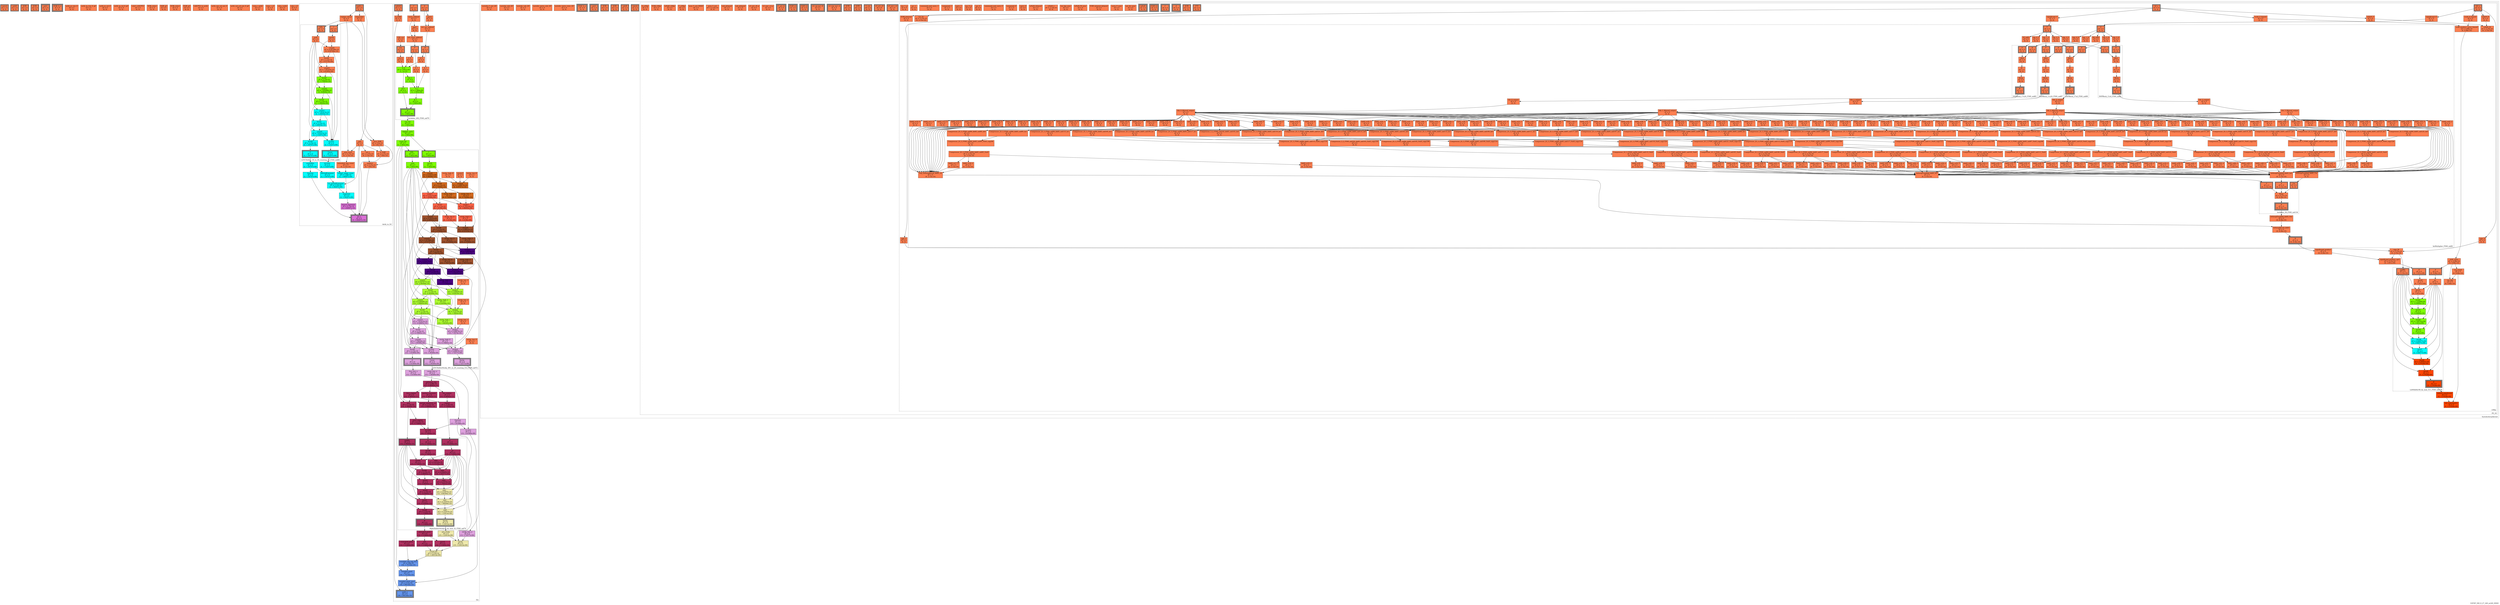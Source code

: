 digraph S3FDP_500_8_27_240_m240_HSSD
{
	//graph drawing options
	label=S3FDP_500_8_27_240_m240_HSSD;
	labelloc=bottom;
	labeljust=right;
	ratio=auto;
	nodesep=0.25;
	ranksep=0.5;

	//input/output signals of operator S3FDP_500_8_27_240_m240_HSSD
	rowsA__S3FDP_500_8_27_240_m240_HSSD [ label="rowsA\ndT = 0\n(0, 0)", shape=box, color=black, style="bold, filled", fillcolor=coral, peripheries=2 ];
	colsB__S3FDP_500_8_27_240_m240_HSSD [ label="colsB\ndT = 0\n(0, 0)", shape=box, color=black, style="bold, filled", fillcolor=coral, peripheries=2 ];
	SOB__S3FDP_500_8_27_240_m240_HSSD [ label="SOB\ndT = 0\n(0, 0)", shape=box, color=black, style="bold, filled", fillcolor=coral, peripheries=2 ];
	EOB__S3FDP_500_8_27_240_m240_HSSD [ label="EOB\ndT = 0\n(0, 0)", shape=box, color=black, style="bold, filled", fillcolor=coral, peripheries=2 ];
	colsC__S3FDP_500_8_27_240_m240_HSSD [ label="colsC\ndT = 0\n(0, 0)", shape=box, color=black, style="bold, filled", fillcolor=coral, peripheries=3 ];
	EOB_Q_o__S3FDP_500_8_27_240_m240_HSSD [ label="EOB_Q_o\ndT = 0\n(0, 0)", shape=box, color=black, style="bold, filled", fillcolor=coral, peripheries=3 ];
	{rank=same rowsA__S3FDP_500_8_27_240_m240_HSSD, colsB__S3FDP_500_8_27_240_m240_HSSD, SOB__S3FDP_500_8_27_240_m240_HSSD, EOB__S3FDP_500_8_27_240_m240_HSSD};
	{rank=same colsC__S3FDP_500_8_27_240_m240_HSSD, EOB_Q_o__S3FDP_500_8_27_240_m240_HSSD};
	//internal signals of operator S3FDP_500_8_27_240_m240_HSSD
	arith_in_row_0__S3FDP_500_8_27_240_m240_HSSD [ label="arith_in_row_0\ndT = 0\n(0, 0)", shape=box, color=black, style=filled, fillcolor=coral, peripheries=1 ];
	arith_in_row_0_q0__S3FDP_500_8_27_240_m240_HSSD [ label="arith_in_row_0_q0\ndT = 0\n(0, 0)", shape=box, color=black, style=filled, fillcolor=coral, peripheries=1 ];
	arith_in_col_0__S3FDP_500_8_27_240_m240_HSSD [ label="arith_in_col_0\ndT = 0\n(0, 0)", shape=box, color=black, style=filled, fillcolor=coral, peripheries=1 ];
	arith_in_col_0_q0__S3FDP_500_8_27_240_m240_HSSD [ label="arith_in_col_0_q0\ndT = 0\n(0, 0)", shape=box, color=black, style=filled, fillcolor=coral, peripheries=1 ];
	colsC_LAICPT2__S3FDP_500_8_27_240_m240_HSSD [ label="colsC_LAICPT2\ndT = 0\n(0, 0)", shape=box, color=black, style=filled, fillcolor=coral, peripheries=1 ];
	SOB_select__S3FDP_500_8_27_240_m240_HSSD [ label="SOB_select\ndT = 0\n(0, 0)", shape=box, color=black, style=filled, fillcolor=coral, peripheries=1 ];
	SOB_q3__S3FDP_500_8_27_240_m240_HSSD [ label="SOB_q3\ndT = 0\n(0, 0)", shape=box, color=black, style=filled, fillcolor=coral, peripheries=1 ];
	EOB_select__S3FDP_500_8_27_240_m240_HSSD [ label="EOB_select\ndT = 0\n(0, 0)", shape=box, color=black, style=filled, fillcolor=coral, peripheries=1 ];
	EOB_q3__S3FDP_500_8_27_240_m240_HSSD [ label="EOB_q3\ndT = 0\n(0, 0)", shape=box, color=black, style=filled, fillcolor=coral, peripheries=1 ];
	LAICPT2_to_arith__S3FDP_500_8_27_240_m240_HSSD [ label="LAICPT2_to_arith\ndT = 0\n(0, 0)", shape=box, color=black, style=filled, fillcolor=coral, peripheries=1 ];
	arith_out_col_out_0__S3FDP_500_8_27_240_m240_HSSD [ label="arith_out_col_out_0\ndT = 0\n(0, 0)", shape=box, color=black, style=filled, fillcolor=coral, peripheries=1 ];
	arith_out_col_out_0_q0__S3FDP_500_8_27_240_m240_HSSD [ label="arith_out_col_out_0_q0\ndT = 0\n(0, 0)", shape=box, color=black, style=filled, fillcolor=coral, peripheries=1 ];
	rows_i_arith__S3FDP_500_8_27_240_m240_HSSD [ label="rows_i_arith\ndT = 0\n(0, 0)", shape=box, color=black, style=filled, fillcolor=coral, peripheries=1 ];
	rows_i_s3__S3FDP_500_8_27_240_m240_HSSD [ label="rows_i_s3\ndT = 0\n(0, 0)", shape=box, color=black, style=filled, fillcolor=coral, peripheries=1 ];
	cols_j_arith__S3FDP_500_8_27_240_m240_HSSD [ label="cols_j_arith\ndT = 0\n(0, 0)", shape=box, color=black, style=filled, fillcolor=coral, peripheries=1 ];
	cols_j_s3__S3FDP_500_8_27_240_m240_HSSD [ label="cols_j_s3\ndT = 0\n(0, 0)", shape=box, color=black, style=filled, fillcolor=coral, peripheries=1 ];

	//subcomponents of operator S3FDP_500_8_27_240_m240_HSSD

	subgraph cluster_Arith_to_S3
	{
		//graph drawing options
		label=Arith_to_S3;
		labelloc=bottom;
		labeljust=right;
		style="bold, dotted";
		ratio=auto;
		nodesep=0.25;
		ranksep=0.5;

		//input/output signals of operator Arith_to_S3
		arith_i__Arith_to_S3 [ label="arith_i\ndT = 0\n(0, 0)", shape=box, color=black, style="bold, filled", fillcolor=coral, peripheries=2 ];
		S3_o__Arith_to_S3 [ label="S3_o\ndT = 0\n(3, 1.84067e-10)", shape=box, color=black, style="bold, filled", fillcolor=orchid, peripheries=3 ];
		{rank=same arith_i__Arith_to_S3};
		{rank=same S3_o__Arith_to_S3};
		//internal signals of operator Arith_to_S3
		sign__Arith_to_S3 [ label="sign\ndT = 0\n(0, 0)", shape=box, color=black, style=filled, fillcolor=coral, peripheries=1 ];
		regime_check__Arith_to_S3 [ label="regime_check\ndT = 0\n(0, 0)", shape=box, color=black, style=filled, fillcolor=coral, peripheries=1 ];
		remainder__Arith_to_S3 [ label="remainder\ndT = 0\n(0, 0)", shape=box, color=black, style=filled, fillcolor=coral, peripheries=1 ];
		not_s__Arith_to_S3 [ label="not_s\ndT = 2.15e-10\n(0, 2.15e-10)", shape=box, color=black, style=filled, fillcolor=coral, peripheries=1 ];
		zero_NAR__Arith_to_S3 [ label="zero_NAR\ndT = 5.8e-10\n(0, 5.8e-10)", shape=box, color=black, style=filled, fillcolor=coral, peripheries=1 ];
		is_NAR__Arith_to_S3 [ label="is_NAR\ndT = 2.15e-10\n(0, 7.95e-10)", shape=box, color=black, style=filled, fillcolor=coral, peripheries=1 ];
		implicit__Arith_to_S3 [ label="implicit\ndT = 2.15e-10\n(0, 7.95e-10)", shape=box, color=black, style=filled, fillcolor=coral, peripheries=1 ];
		neg_count__Arith_to_S3 [ label="neg_count\ndT = 2.15e-10\n(0, 2.15e-10)", shape=box, color=black, style=filled, fillcolor=coral, peripheries=1 ];
		lzCount__Arith_to_S3 [ label="lzCount\ndT = 0\n(2, 1.13207e-09)", shape=box, color=black, style=filled, fillcolor=cyan, peripheries=1 ];
		usefulBits__Arith_to_S3 [ label="usefulBits\ndT = 0\n(2, 1.34707e-09)", shape=box, color=black, style=filled, fillcolor=cyan, peripheries=1 ];
		extended_neg_count__Arith_to_S3 [ label="extended_neg_count\ndT = 0\n(0, 2.15e-10)", shape=box, color=black, style=filled, fillcolor=coral, peripheries=1 ];
		comp2_range_count__Arith_to_S3 [ label="comp2_range_count\ndT = 3.28e-10\n(2, 1.46007e-09)", shape=box, color=black, style=filled, fillcolor=cyan, peripheries=1 ];
		fraction__Arith_to_S3 [ label="fraction\ndT = 0\n(2, 1.34707e-09)", shape=box, color=black, style=filled, fillcolor=cyan, peripheries=1 ];
		partialExponent__Arith_to_S3 [ label="partialExponent\ndT = 0\n(2, 1.34707e-09)", shape=box, color=black, style=filled, fillcolor=cyan, peripheries=1 ];
		us_partialExponent__Arith_to_S3 [ label="us_partialExponent\ndT = 2.15e-10\n(2, 1.56207e-09)", shape=box, color=black, style=filled, fillcolor=cyan, peripheries=1 ];
		exponent__Arith_to_S3 [ label="exponent\ndT = 0\n(2, 1.56207e-09)", shape=box, color=black, style=filled, fillcolor=cyan, peripheries=1 ];
		biased_exponent__Arith_to_S3 [ label="biased_exponent\ndT = 4.72e-10\n(3, 1.84067e-10)", shape=box, color=black, style=filled, fillcolor=orchid, peripheries=1 ];

		//subcomponents of operator Arith_to_S3

		subgraph cluster_LZOCShifter_30_to_30_counting_32_F500_uid66
		{
			//graph drawing options
			label=LZOCShifter_30_to_30_counting_32_F500_uid66;
			labelloc=bottom;
			labeljust=right;
			style="bold, dotted";
			ratio=auto;
			nodesep=0.25;
			ranksep=0.5;

			//input/output signals of operator LZOCShifter_30_to_30_counting_32_F500_uid66
			I__LZOCShifter_30_to_30_counting_32_F500_uid66 [ label="I\ndT = 0\n(0, 0)", shape=box, color=black, style="bold, filled", fillcolor=coral, peripheries=2 ];
			OZb__LZOCShifter_30_to_30_counting_32_F500_uid66 [ label="OZb\ndT = 0\n(0, 0)", shape=box, color=black, style="bold, filled", fillcolor=coral, peripheries=2 ];
			Count__LZOCShifter_30_to_30_counting_32_F500_uid66 [ label="Count\ndT = 0\n(2, 1.13207e-09)", shape=box, color=black, style="bold, filled", fillcolor=cyan, peripheries=3 ];
			O__LZOCShifter_30_to_30_counting_32_F500_uid66 [ label="O\ndT = 0\n(2, 1.34707e-09)", shape=box, color=black, style="bold, filled", fillcolor=cyan, peripheries=3 ];
			{rank=same I__LZOCShifter_30_to_30_counting_32_F500_uid66, OZb__LZOCShifter_30_to_30_counting_32_F500_uid66};
			{rank=same Count__LZOCShifter_30_to_30_counting_32_F500_uid66, O__LZOCShifter_30_to_30_counting_32_F500_uid66};
			//internal signals of operator LZOCShifter_30_to_30_counting_32_F500_uid66
			level5__LZOCShifter_30_to_30_counting_32_F500_uid66 [ label="level5\ndT = 0\n(0, 0)", shape=box, color=black, style=filled, fillcolor=coral, peripheries=1 ];
			sozb__LZOCShifter_30_to_30_counting_32_F500_uid66 [ label="sozb\ndT = 0\n(0, 0)", shape=box, color=black, style=filled, fillcolor=coral, peripheries=1 ];
			count4__LZOCShifter_30_to_30_counting_32_F500_uid66 [ label="count4\ndT = 8.00788e-10\n(0, 8.00788e-10)", shape=box, color=black, style=filled, fillcolor=coral, peripheries=1 ];
			level4__LZOCShifter_30_to_30_counting_32_F500_uid66 [ label="level4\ndT = 2.15e-10\n(0, 1.01579e-09)", shape=box, color=black, style=filled, fillcolor=coral, peripheries=1 ];
			count3__LZOCShifter_30_to_30_counting_32_F500_uid66 [ label="count3\ndT = 7.95163e-10\n(0, 1.81095e-09)", shape=box, color=black, style=filled, fillcolor=coral, peripheries=1 ];
			level3__LZOCShifter_30_to_30_counting_32_F500_uid66 [ label="level3\ndT = 2.15e-10\n(1, 1.75952e-10)", shape=box, color=black, style=filled, fillcolor=chartreuse, peripheries=1 ];
			count2__LZOCShifter_30_to_30_counting_32_F500_uid66 [ label="count2\ndT = 7.93288e-10\n(1, 9.6924e-10)", shape=box, color=black, style=filled, fillcolor=chartreuse, peripheries=1 ];
			level2__LZOCShifter_30_to_30_counting_32_F500_uid66 [ label="level2\ndT = 2.15e-10\n(1, 1.18424e-09)", shape=box, color=black, style=filled, fillcolor=chartreuse, peripheries=1 ];
			count1__LZOCShifter_30_to_30_counting_32_F500_uid66 [ label="count1\ndT = 7.91413e-10\n(2, 1.25654e-10)", shape=box, color=black, style=filled, fillcolor=cyan, peripheries=1 ];
			level1__LZOCShifter_30_to_30_counting_32_F500_uid66 [ label="level1\ndT = 2.15e-10\n(2, 3.40654e-10)", shape=box, color=black, style=filled, fillcolor=cyan, peripheries=1 ];
			count0__LZOCShifter_30_to_30_counting_32_F500_uid66 [ label="count0\ndT = 7.91413e-10\n(2, 1.13207e-09)", shape=box, color=black, style=filled, fillcolor=cyan, peripheries=1 ];
			level0__LZOCShifter_30_to_30_counting_32_F500_uid66 [ label="level0\ndT = 2.15e-10\n(2, 1.34707e-09)", shape=box, color=black, style=filled, fillcolor=cyan, peripheries=1 ];
			sCount__LZOCShifter_30_to_30_counting_32_F500_uid66 [ label="sCount\ndT = 0\n(2, 1.13207e-09)", shape=box, color=black, style=filled, fillcolor=cyan, peripheries=1 ];

			//subcomponents of operator LZOCShifter_30_to_30_counting_32_F500_uid66

			//input and internal signal connections of operator LZOCShifter_30_to_30_counting_32_F500_uid66
			I__LZOCShifter_30_to_30_counting_32_F500_uid66 -> level5__LZOCShifter_30_to_30_counting_32_F500_uid66 [ arrowhead=normal, arrowsize=1.0, arrowtail=normal, color=black, dir=forward  ];
			OZb__LZOCShifter_30_to_30_counting_32_F500_uid66 -> sozb__LZOCShifter_30_to_30_counting_32_F500_uid66 [ arrowhead=normal, arrowsize=1.0, arrowtail=normal, color=black, dir=forward  ];
			level5__LZOCShifter_30_to_30_counting_32_F500_uid66 -> count4__LZOCShifter_30_to_30_counting_32_F500_uid66 [ arrowhead=normal, arrowsize=1.0, arrowtail=normal, color=black, dir=forward  ];
			level5__LZOCShifter_30_to_30_counting_32_F500_uid66 -> level4__LZOCShifter_30_to_30_counting_32_F500_uid66 [ arrowhead=normal, arrowsize=1.0, arrowtail=normal, color=black, dir=forward  ];
			sozb__LZOCShifter_30_to_30_counting_32_F500_uid66 -> count4__LZOCShifter_30_to_30_counting_32_F500_uid66 [ arrowhead=normal, arrowsize=1.0, arrowtail=normal, color=black, dir=forward  ];
			sozb__LZOCShifter_30_to_30_counting_32_F500_uid66 -> count3__LZOCShifter_30_to_30_counting_32_F500_uid66 [ arrowhead=normal, arrowsize=1.0, arrowtail=normal, color=black, dir=forward  ];
			sozb__LZOCShifter_30_to_30_counting_32_F500_uid66 -> count2__LZOCShifter_30_to_30_counting_32_F500_uid66 [ arrowhead=normal, arrowsize=1.0, arrowtail=normal, color=black, dir=forward  ];
			sozb__LZOCShifter_30_to_30_counting_32_F500_uid66 -> count1__LZOCShifter_30_to_30_counting_32_F500_uid66 [ arrowhead=normal, arrowsize=1.0, arrowtail=normal, color=black, dir=forward  ];
			sozb__LZOCShifter_30_to_30_counting_32_F500_uid66 -> count0__LZOCShifter_30_to_30_counting_32_F500_uid66 [ arrowhead=normal, arrowsize=1.0, arrowtail=normal, color=black, dir=forward  ];
			count4__LZOCShifter_30_to_30_counting_32_F500_uid66 -> level4__LZOCShifter_30_to_30_counting_32_F500_uid66 [ arrowhead=normal, arrowsize=1.0, arrowtail=normal, color=black, dir=forward  ];
			count4__LZOCShifter_30_to_30_counting_32_F500_uid66 -> sCount__LZOCShifter_30_to_30_counting_32_F500_uid66 [ arrowhead=normal, arrowsize=1.0, arrowtail=normal, color=black, dir=forward  ];
			level4__LZOCShifter_30_to_30_counting_32_F500_uid66 -> count3__LZOCShifter_30_to_30_counting_32_F500_uid66 [ arrowhead=normal, arrowsize=1.0, arrowtail=normal, color=black, dir=forward  ];
			level4__LZOCShifter_30_to_30_counting_32_F500_uid66 -> level3__LZOCShifter_30_to_30_counting_32_F500_uid66 [ arrowhead=normal, arrowsize=1.0, arrowtail=normal, color=black, dir=forward  ];
			count3__LZOCShifter_30_to_30_counting_32_F500_uid66 -> level3__LZOCShifter_30_to_30_counting_32_F500_uid66 [ arrowhead=normal, arrowsize=1.0, arrowtail=normal, color=black, dir=forward  ];
			count3__LZOCShifter_30_to_30_counting_32_F500_uid66 -> sCount__LZOCShifter_30_to_30_counting_32_F500_uid66 [ arrowhead=normal, arrowsize=1.0, arrowtail=normal, color=black, dir=forward  ];
			level3__LZOCShifter_30_to_30_counting_32_F500_uid66 -> count2__LZOCShifter_30_to_30_counting_32_F500_uid66 [ arrowhead=normal, arrowsize=1.0, arrowtail=normal, color=black, dir=forward  ];
			level3__LZOCShifter_30_to_30_counting_32_F500_uid66 -> level2__LZOCShifter_30_to_30_counting_32_F500_uid66 [ arrowhead=normal, arrowsize=1.0, arrowtail=normal, color=black, dir=forward  ];
			count2__LZOCShifter_30_to_30_counting_32_F500_uid66 -> level2__LZOCShifter_30_to_30_counting_32_F500_uid66 [ arrowhead=normal, arrowsize=1.0, arrowtail=normal, color=black, dir=forward  ];
			count2__LZOCShifter_30_to_30_counting_32_F500_uid66 -> sCount__LZOCShifter_30_to_30_counting_32_F500_uid66 [ arrowhead=normal, arrowsize=1.0, arrowtail=normal, color=black, dir=forward  ];
			level2__LZOCShifter_30_to_30_counting_32_F500_uid66 -> count1__LZOCShifter_30_to_30_counting_32_F500_uid66 [ arrowhead=normal, arrowsize=1.0, arrowtail=normal, color=black, dir=forward  ];
			level2__LZOCShifter_30_to_30_counting_32_F500_uid66 -> level1__LZOCShifter_30_to_30_counting_32_F500_uid66 [ arrowhead=normal, arrowsize=1.0, arrowtail=normal, color=black, dir=forward  ];
			count1__LZOCShifter_30_to_30_counting_32_F500_uid66 -> level1__LZOCShifter_30_to_30_counting_32_F500_uid66 [ arrowhead=normal, arrowsize=1.0, arrowtail=normal, color=black, dir=forward  ];
			count1__LZOCShifter_30_to_30_counting_32_F500_uid66 -> sCount__LZOCShifter_30_to_30_counting_32_F500_uid66 [ arrowhead=normal, arrowsize=1.0, arrowtail=normal, color=black, dir=forward  ];
			level1__LZOCShifter_30_to_30_counting_32_F500_uid66 -> count0__LZOCShifter_30_to_30_counting_32_F500_uid66 [ arrowhead=normal, arrowsize=1.0, arrowtail=normal, color=black, dir=forward  ];
			level1__LZOCShifter_30_to_30_counting_32_F500_uid66 -> level0__LZOCShifter_30_to_30_counting_32_F500_uid66 [ arrowhead=normal, arrowsize=1.0, arrowtail=normal, color=black, dir=forward  ];
			count0__LZOCShifter_30_to_30_counting_32_F500_uid66 -> level0__LZOCShifter_30_to_30_counting_32_F500_uid66 [ arrowhead=normal, arrowsize=1.0, arrowtail=normal, color=black, dir=forward  ];
			count0__LZOCShifter_30_to_30_counting_32_F500_uid66 -> sCount__LZOCShifter_30_to_30_counting_32_F500_uid66 [ arrowhead=normal, arrowsize=1.0, arrowtail=normal, color=black, dir=forward  ];
			level0__LZOCShifter_30_to_30_counting_32_F500_uid66 -> O__LZOCShifter_30_to_30_counting_32_F500_uid66 [ arrowhead=normal, arrowsize=1.0, arrowtail=normal, color=black, dir=forward  ];
			sCount__LZOCShifter_30_to_30_counting_32_F500_uid66 -> Count__LZOCShifter_30_to_30_counting_32_F500_uid66 [ arrowhead=normal, arrowsize=1.0, arrowtail=normal, color=black, dir=forward  ];
		}

			//output signal connections of operator LZOCShifter_30_to_30_counting_32_F500_uid66
			Count__LZOCShifter_30_to_30_counting_32_F500_uid66 -> lzCount__Arith_to_S3 [ arrowhead=normal, arrowsize=1.0, arrowtail=normal, color=black, dir=forward  ];
			O__LZOCShifter_30_to_30_counting_32_F500_uid66 -> usefulBits__Arith_to_S3 [ arrowhead=normal, arrowsize=1.0, arrowtail=normal, color=black, dir=forward  ];

		//input and internal signal connections of operator Arith_to_S3
		arith_i__Arith_to_S3 -> sign__Arith_to_S3 [ arrowhead=normal, arrowsize=1.0, arrowtail=normal, color=black, dir=forward  ];
		arith_i__Arith_to_S3 -> regime_check__Arith_to_S3 [ arrowhead=normal, arrowsize=1.0, arrowtail=normal, color=black, dir=forward  ];
		arith_i__Arith_to_S3 -> remainder__Arith_to_S3 [ arrowhead=normal, arrowsize=1.0, arrowtail=normal, color=black, dir=forward  ];
		sign__Arith_to_S3 -> not_s__Arith_to_S3 [ arrowhead=normal, arrowsize=1.0, arrowtail=normal, color=black, dir=forward  ];
		sign__Arith_to_S3 -> is_NAR__Arith_to_S3 [ arrowhead=normal, arrowsize=1.0, arrowtail=normal, color=black, dir=forward  ];
		sign__Arith_to_S3 -> neg_count__Arith_to_S3 [ arrowhead=normal, arrowsize=1.0, arrowtail=normal, color=black, dir=forward  ];
		sign__Arith_to_S3 -> us_partialExponent__Arith_to_S3 [ arrowhead=normal, arrowsize=1.0, arrowtail=normal, color=black, dir=forward  ];
		sign__Arith_to_S3 -> S3_o__Arith_to_S3 [ arrowhead=normal, arrowsize=1.0, arrowtail=normal, color=black, dir=forward  ];
		regime_check__Arith_to_S3 -> zero_NAR__Arith_to_S3 [ arrowhead=normal, arrowsize=1.0, arrowtail=normal, color=black, dir=forward  ];
		regime_check__Arith_to_S3 -> neg_count__Arith_to_S3 [ arrowhead=normal, arrowsize=1.0, arrowtail=normal, color=black, dir=forward  ];
		regime_check__Arith_to_S3 -> OZb__LZOCShifter_30_to_30_counting_32_F500_uid66 [ arrowhead=normal, arrowsize=1.0, arrowtail=normal, color=black, dir=forward  ];
		remainder__Arith_to_S3 -> zero_NAR__Arith_to_S3 [ arrowhead=normal, arrowsize=1.0, arrowtail=normal, color=black, dir=forward  ];
		remainder__Arith_to_S3 -> I__LZOCShifter_30_to_30_counting_32_F500_uid66 [ arrowhead=normal, arrowsize=1.0, arrowtail=normal, color=black, dir=forward  ];
		not_s__Arith_to_S3 -> implicit__Arith_to_S3 [ arrowhead=normal, arrowsize=1.0, arrowtail=normal, color=black, dir=forward  ];
		zero_NAR__Arith_to_S3 -> is_NAR__Arith_to_S3 [ arrowhead=normal, arrowsize=1.0, arrowtail=normal, color=black, dir=forward  ];
		zero_NAR__Arith_to_S3 -> implicit__Arith_to_S3 [ arrowhead=normal, arrowsize=1.0, arrowtail=normal, color=black, dir=forward  ];
		is_NAR__Arith_to_S3 -> S3_o__Arith_to_S3 [ arrowhead=normal, arrowsize=1.0, arrowtail=normal, color=black, dir=forward  ];
		implicit__Arith_to_S3 -> S3_o__Arith_to_S3 [ arrowhead=normal, arrowsize=1.0, arrowtail=normal, color=black, dir=forward  ];
		neg_count__Arith_to_S3 -> extended_neg_count__Arith_to_S3 [ arrowhead=normal, arrowsize=1.0, arrowtail=normal, color=black, dir=forward  ];
		lzCount__Arith_to_S3 -> comp2_range_count__Arith_to_S3 [ arrowhead=normal, arrowsize=1.0, arrowtail=normal, color=black, dir=forward  ];
		usefulBits__Arith_to_S3 -> fraction__Arith_to_S3 [ arrowhead=normal, arrowsize=1.0, arrowtail=normal, color=black, dir=forward  ];
		usefulBits__Arith_to_S3 -> partialExponent__Arith_to_S3 [ arrowhead=normal, arrowsize=1.0, arrowtail=normal, color=black, dir=forward  ];
		extended_neg_count__Arith_to_S3 -> comp2_range_count__Arith_to_S3 [ arrowhead=normal, arrowsize=1.0, arrowtail=normal, color=black, dir=forward  ];
		comp2_range_count__Arith_to_S3 -> exponent__Arith_to_S3 [ arrowhead=normal, arrowsize=1.0, arrowtail=normal, color=black, dir=forward  ];
		fraction__Arith_to_S3 -> S3_o__Arith_to_S3 [ arrowhead=normal, arrowsize=1.0, arrowtail=normal, color=black, dir=forward  ];
		partialExponent__Arith_to_S3 -> us_partialExponent__Arith_to_S3 [ arrowhead=normal, arrowsize=1.0, arrowtail=normal, color=black, dir=forward  ];
		us_partialExponent__Arith_to_S3 -> exponent__Arith_to_S3 [ arrowhead=normal, arrowsize=1.0, arrowtail=normal, color=black, dir=forward  ];
		exponent__Arith_to_S3 -> biased_exponent__Arith_to_S3 [ arrowhead=normal, arrowsize=1.0, arrowtail=normal, color=black, dir=forward  ];
		biased_exponent__Arith_to_S3 -> S3_o__Arith_to_S3 [ arrowhead=normal, arrowsize=1.0, arrowtail=normal, color=black, dir=forward  ];
	}

		//output signal connections of operator Arith_to_S3

	subgraph cluster_l2a
	{
		//graph drawing options
		label=l2a;
		labelloc=bottom;
		labeljust=right;
		style="bold, dotted";
		ratio=auto;
		nodesep=0.25;
		ranksep=0.5;

		//input/output signals of operator l2a
		A__l2a [ label="A\ndT = 0\n(0, 0)", shape=box, color=black, style="bold, filled", fillcolor=coral, peripheries=2 ];
		C__l2a [ label="C\ndT = 0\n(0, 0)", shape=box, color=black, style="bold, filled", fillcolor=coral, peripheries=2 ];
		isNaN__l2a [ label="isNaN\ndT = 0\n(0, 0)", shape=box, color=black, style="bold, filled", fillcolor=coral, peripheries=2 ];
		arith_o__l2a [ label="arith_o\ndT = 0\n(16, 3.90144e-10)", shape=box, color=black, style="bold, filled", fillcolor=cornflowerblue, peripheries=3 ];
		{rank=same A__l2a, C__l2a, isNaN__l2a};
		{rank=same arith_o__l2a};
		//internal signals of operator l2a
		carry_addend__l2a [ label="carry_addend\ndT = 0\n(0, 0)", shape=box, color=black, style=filled, fillcolor=coral, peripheries=1 ];
		signA__l2a [ label="signA\ndT = 0\n(0, 0)", shape=box, color=black, style=filled, fillcolor=coral, peripheries=1 ];
		signC__l2a [ label="signC\ndT = 0\n(0, 0)", shape=box, color=black, style=filled, fillcolor=coral, peripheries=1 ];
		ext_acc_addend__l2a [ label="ext_acc_addend\ndT = 0\n(0, 0)", shape=box, color=black, style=filled, fillcolor=coral, peripheries=1 ];
		ext_carry_addend__l2a [ label="ext_carry_addend\ndT = 0\n(0, 0)", shape=box, color=black, style=filled, fillcolor=coral, peripheries=1 ];
		CIN_rca__l2a [ label="CIN_rca\ndT = 0\n(0, 0)", shape=box, color=black, style=filled, fillcolor=coral, peripheries=1 ];
		rca_out__l2a [ label="rca_out\ndT = 0\n(1, 1.565e-09)", shape=box, color=black, style=filled, fillcolor=chartreuse, peripheries=1 ];
		rippled_carry__l2a [ label="rippled_carry\ndT = 0\n(1, 1.565e-09)", shape=box, color=black, style=filled, fillcolor=chartreuse, peripheries=1 ];
		count_bit__l2a [ label="count_bit\ndT = 0\n(1, 1.565e-09)", shape=box, color=black, style=filled, fillcolor=chartreuse, peripheries=1 ];
		count_lzoc_o__l2a [ label="count_lzoc_o\ndT = 0\n(13, 1.39589e-09)", shape=box, color=black, style=filled, fillcolor=plum, peripheries=1 ];
		frac_lzoc_o__l2a [ label="frac_lzoc_o\ndT = 0\n(13, 1.61089e-09)", shape=box, color=black, style=filled, fillcolor=plum, peripheries=1 ];
		sticky_lzoc_o__l2a [ label="sticky_lzoc_o\ndT = 0\n(13, 1.72577e-09)", shape=box, color=black, style=filled, fillcolor=plum, peripheries=1 ];
		unbiased_exp__l2a [ label="unbiased_exp\ndT = 4.98e-10\n(14, 4.38942e-11)", shape=box, color=black, style=filled, fillcolor=maroon, peripheries=1 ];
		fraction__l2a [ label="fraction\ndT = 0\n(13, 1.61089e-09)", shape=box, color=black, style=filled, fillcolor=plum, peripheries=1 ];
		partial_exponent__l2a [ label="partial_exponent\ndT = 0\n(14, 4.38942e-11)", shape=box, color=black, style=filled, fillcolor=maroon, peripheries=1 ];
		partial_exponent_us__l2a [ label="partial_exponent_us\ndT = 2.15e-10\n(14, 2.58894e-10)", shape=box, color=black, style=filled, fillcolor=maroon, peripheries=1 ];
		bin_regime__l2a [ label="bin_regime\ndT = 0\n(14, 4.38942e-11)", shape=box, color=black, style=filled, fillcolor=maroon, peripheries=1 ];
		first_regime__l2a [ label="first_regime\ndT = 0\n(14, 4.38942e-11)", shape=box, color=black, style=filled, fillcolor=maroon, peripheries=1 ];
		regime__l2a [ label="regime\ndT = 3.28e-10\n(14, 3.71894e-10)", shape=box, color=black, style=filled, fillcolor=maroon, peripheries=1 ];
		pad__l2a [ label="pad\ndT = 2.15e-10\n(14, 2.58894e-10)", shape=box, color=black, style=filled, fillcolor=maroon, peripheries=1 ];
		start_regime__l2a [ label="start_regime\ndT = 2.15e-10\n(14, 4.73894e-10)", shape=box, color=black, style=filled, fillcolor=maroon, peripheries=1 ];
		in_shift__l2a [ label="in_shift\ndT = 0\n(14, 4.73894e-10)", shape=box, color=black, style=filled, fillcolor=maroon, peripheries=1 ];
		extended_posit__l2a [ label="extended_posit\ndT = 0\n(14, 1.11889e-09)", shape=box, color=black, style=filled, fillcolor=maroon, peripheries=1 ];
		pre_sticky__l2a [ label="pre_sticky\ndT = 0\n(15, 1.23014e-09)", shape=box, color=black, style=filled, fillcolor=palegoldenrod, peripheries=1 ];
		truncated_posit__l2a [ label="truncated_posit\ndT = 0\n(14, 1.11889e-09)", shape=box, color=black, style=filled, fillcolor=maroon, peripheries=1 ];
		lsb__l2a [ label="lsb\ndT = 0\n(14, 1.11889e-09)", shape=box, color=black, style=filled, fillcolor=maroon, peripheries=1 ];
		guard__l2a [ label="guard\ndT = 0\n(14, 1.11889e-09)", shape=box, color=black, style=filled, fillcolor=maroon, peripheries=1 ];
		sticky__l2a [ label="sticky\ndT = 0\n(15, 1.23014e-09)", shape=box, color=black, style=filled, fillcolor=palegoldenrod, peripheries=1 ];
		round_bit__l2a [ label="round_bit\ndT = 2.15e-10\n(15, 1.44514e-09)", shape=box, color=black, style=filled, fillcolor=palegoldenrod, peripheries=1 ];
		is_NAR__l2a [ label="is_NAR\ndT = 0\n(0, 0)", shape=box, color=black, style=filled, fillcolor=coral, peripheries=1 ];
		rounded_reg_exp_frac__l2a [ label="rounded_reg_exp_frac\ndT = 5.8e-10\n(16, 1.75144e-10)", shape=box, color=black, style=filled, fillcolor=cornflowerblue, peripheries=1 ];
		rounded_posit__l2a [ label="rounded_posit\ndT = 0\n(16, 1.75144e-10)", shape=box, color=black, style=filled, fillcolor=cornflowerblue, peripheries=1 ];
		is_zero__l2a [ label="is_zero\ndT = 0\n(13, 1.61089e-09)", shape=box, color=black, style=filled, fillcolor=plum, peripheries=1 ];
		rounded_posit_zero__l2a [ label="rounded_posit_zero\ndT = 2.15e-10\n(16, 3.90144e-10)", shape=box, color=black, style=filled, fillcolor=cornflowerblue, peripheries=1 ];

		//subcomponents of operator l2a

		subgraph cluster_IntAdder_492_F500_uid70
		{
			//graph drawing options
			label=IntAdder_492_F500_uid70;
			labelloc=bottom;
			labeljust=right;
			style="bold, dotted";
			ratio=auto;
			nodesep=0.25;
			ranksep=0.5;

			//input/output signals of operator IntAdder_492_F500_uid70
			X__IntAdder_492_F500_uid70 [ label="X\ndT = 0\n(0, 0)", shape=box, color=black, style="bold, filled", fillcolor=coral, peripheries=2 ];
			Y__IntAdder_492_F500_uid70 [ label="Y\ndT = 0\n(0, 0)", shape=box, color=black, style="bold, filled", fillcolor=coral, peripheries=2 ];
			Cin__IntAdder_492_F500_uid70 [ label="Cin\ndT = 0\n(0, 0)", shape=box, color=black, style="bold, filled", fillcolor=coral, peripheries=2 ];
			R__IntAdder_492_F500_uid70 [ label="R\ndT = 0\n(1, 1.565e-09)", shape=box, color=black, style="bold, filled", fillcolor=chartreuse, peripheries=3 ];
			{rank=same X__IntAdder_492_F500_uid70, Y__IntAdder_492_F500_uid70, Cin__IntAdder_492_F500_uid70};
			{rank=same R__IntAdder_492_F500_uid70};
			//internal signals of operator IntAdder_492_F500_uid70
			Cin_0__IntAdder_492_F500_uid70 [ label="Cin_0\ndT = 0\n(0, 0)", shape=box, color=black, style=filled, fillcolor=coral, peripheries=1 ];
			X_0__IntAdder_492_F500_uid70 [ label="X_0\ndT = 0\n(0, 0)", shape=box, color=black, style=filled, fillcolor=coral, peripheries=1 ];
			Y_0__IntAdder_492_F500_uid70 [ label="Y_0\ndT = 0\n(0, 0)", shape=box, color=black, style=filled, fillcolor=coral, peripheries=1 ];
			S_0__IntAdder_492_F500_uid70 [ label="S_0\ndT = 1.851e-09\n(1, 1e-12)", shape=box, color=black, style=filled, fillcolor=chartreuse, peripheries=1 ];
			R_0__IntAdder_492_F500_uid70 [ label="R_0\ndT = 0\n(1, 1e-12)", shape=box, color=black, style=filled, fillcolor=chartreuse, peripheries=1 ];
			Cin_1__IntAdder_492_F500_uid70 [ label="Cin_1\ndT = 0\n(1, 1e-12)", shape=box, color=black, style=filled, fillcolor=chartreuse, peripheries=1 ];
			X_1__IntAdder_492_F500_uid70 [ label="X_1\ndT = 0\n(0, 0)", shape=box, color=black, style=filled, fillcolor=coral, peripheries=1 ];
			Y_1__IntAdder_492_F500_uid70 [ label="Y_1\ndT = 0\n(0, 0)", shape=box, color=black, style=filled, fillcolor=coral, peripheries=1 ];
			S_1__IntAdder_492_F500_uid70 [ label="S_1\ndT = 1.564e-09\n(1, 1.565e-09)", shape=box, color=black, style=filled, fillcolor=chartreuse, peripheries=1 ];
			R_1__IntAdder_492_F500_uid70 [ label="R_1\ndT = 0\n(1, 1.565e-09)", shape=box, color=black, style=filled, fillcolor=chartreuse, peripheries=1 ];

			//subcomponents of operator IntAdder_492_F500_uid70

			//input and internal signal connections of operator IntAdder_492_F500_uid70
			X__IntAdder_492_F500_uid70 -> X_0__IntAdder_492_F500_uid70 [ arrowhead=normal, arrowsize=1.0, arrowtail=normal, color=black, dir=forward  ];
			X__IntAdder_492_F500_uid70 -> X_1__IntAdder_492_F500_uid70 [ arrowhead=normal, arrowsize=1.0, arrowtail=normal, color=black, dir=forward  ];
			Y__IntAdder_492_F500_uid70 -> Y_0__IntAdder_492_F500_uid70 [ arrowhead=normal, arrowsize=1.0, arrowtail=normal, color=black, dir=forward  ];
			Y__IntAdder_492_F500_uid70 -> Y_1__IntAdder_492_F500_uid70 [ arrowhead=normal, arrowsize=1.0, arrowtail=normal, color=black, dir=forward  ];
			Cin__IntAdder_492_F500_uid70 -> Cin_0__IntAdder_492_F500_uid70 [ arrowhead=normal, arrowsize=1.0, arrowtail=normal, color=black, dir=forward  ];
			Cin_0__IntAdder_492_F500_uid70 -> S_0__IntAdder_492_F500_uid70 [ arrowhead=normal, arrowsize=1.0, arrowtail=normal, color=black, dir=forward  ];
			X_0__IntAdder_492_F500_uid70 -> S_0__IntAdder_492_F500_uid70 [ arrowhead=normal, arrowsize=1.0, arrowtail=normal, color=black, dir=forward  ];
			Y_0__IntAdder_492_F500_uid70 -> S_0__IntAdder_492_F500_uid70 [ arrowhead=normal, arrowsize=1.0, arrowtail=normal, color=black, dir=forward  ];
			S_0__IntAdder_492_F500_uid70 -> R_0__IntAdder_492_F500_uid70 [ arrowhead=normal, arrowsize=1.0, arrowtail=normal, color=black, dir=forward  ];
			S_0__IntAdder_492_F500_uid70 -> Cin_1__IntAdder_492_F500_uid70 [ arrowhead=normal, arrowsize=1.0, arrowtail=normal, color=black, dir=forward  ];
			R_0__IntAdder_492_F500_uid70 -> R__IntAdder_492_F500_uid70 [ arrowhead=normal, arrowsize=1.0, arrowtail=normal, color=black, dir=forward  ];
			Cin_1__IntAdder_492_F500_uid70 -> S_1__IntAdder_492_F500_uid70 [ arrowhead=normal, arrowsize=1.0, arrowtail=normal, color=black, dir=forward  ];
			X_1__IntAdder_492_F500_uid70 -> S_1__IntAdder_492_F500_uid70 [ arrowhead=normal, arrowsize=1.0, arrowtail=normal, color=black, dir=forward  ];
			Y_1__IntAdder_492_F500_uid70 -> S_1__IntAdder_492_F500_uid70 [ arrowhead=normal, arrowsize=1.0, arrowtail=normal, color=black, dir=forward  ];
			S_1__IntAdder_492_F500_uid70 -> R_1__IntAdder_492_F500_uid70 [ arrowhead=normal, arrowsize=1.0, arrowtail=normal, color=black, dir=forward  ];
			R_1__IntAdder_492_F500_uid70 -> R__IntAdder_492_F500_uid70 [ arrowhead=normal, arrowsize=1.0, arrowtail=normal, color=black, dir=forward  ];
		}

			//output signal connections of operator IntAdder_492_F500_uid70
			R__IntAdder_492_F500_uid70 -> rca_out__l2a [ arrowhead=normal, arrowsize=1.0, arrowtail=normal, color=black, dir=forward  ];

		subgraph cluster_LZOCShifterSticky_491_to_29_counting_512_F500_uid72
		{
			//graph drawing options
			label=LZOCShifterSticky_491_to_29_counting_512_F500_uid72;
			labelloc=bottom;
			labeljust=right;
			style="bold, dotted";
			ratio=auto;
			nodesep=0.25;
			ranksep=0.5;

			//input/output signals of operator LZOCShifterSticky_491_to_29_counting_512_F500_uid72
			I__LZOCShifterSticky_491_to_29_counting_512_F500_uid72 [ label="I\ndT = 0\n(1, 1.565e-09)", shape=box, color=black, style="bold, filled", fillcolor=chartreuse, peripheries=2 ];
			OZb__LZOCShifterSticky_491_to_29_counting_512_F500_uid72 [ label="OZb\ndT = 0\n(1, 1.565e-09)", shape=box, color=black, style="bold, filled", fillcolor=chartreuse, peripheries=2 ];
			Count__LZOCShifterSticky_491_to_29_counting_512_F500_uid72 [ label="Count\ndT = 0\n(13, 1.39589e-09)", shape=box, color=black, style="bold, filled", fillcolor=plum, peripheries=3 ];
			O__LZOCShifterSticky_491_to_29_counting_512_F500_uid72 [ label="O\ndT = 0\n(13, 1.61089e-09)", shape=box, color=black, style="bold, filled", fillcolor=plum, peripheries=3 ];
			Sticky__LZOCShifterSticky_491_to_29_counting_512_F500_uid72 [ label="Sticky\ndT = 0\n(13, 1.72577e-09)", shape=box, color=black, style="bold, filled", fillcolor=plum, peripheries=3 ];
			{rank=same I__LZOCShifterSticky_491_to_29_counting_512_F500_uid72, OZb__LZOCShifterSticky_491_to_29_counting_512_F500_uid72};
			{rank=same Count__LZOCShifterSticky_491_to_29_counting_512_F500_uid72, O__LZOCShifterSticky_491_to_29_counting_512_F500_uid72, Sticky__LZOCShifterSticky_491_to_29_counting_512_F500_uid72};
			//internal signals of operator LZOCShifterSticky_491_to_29_counting_512_F500_uid72
			level9__LZOCShifterSticky_491_to_29_counting_512_F500_uid72 [ label="level9\ndT = 0\n(1, 1.565e-09)", shape=box, color=black, style=filled, fillcolor=chartreuse, peripheries=1 ];
			sozb__LZOCShifterSticky_491_to_29_counting_512_F500_uid72 [ label="sozb\ndT = 0\n(1, 1.565e-09)", shape=box, color=black, style=filled, fillcolor=chartreuse, peripheries=1 ];
			sticky9__LZOCShifterSticky_491_to_29_counting_512_F500_uid72 [ label="sticky9\ndT = 0\n(0, 0)", shape=box, color=black, style=filled, fillcolor=coral, peripheries=1 ];
			count8__LZOCShifterSticky_491_to_29_counting_512_F500_uid72 [ label="count8\ndT = 8.0431e-09\n(6, 3.58096e-10)", shape=box, color=black, style=filled, fillcolor=chocolate, peripheries=1 ];
			level8__LZOCShifterSticky_491_to_29_counting_512_F500_uid72 [ label="level8\ndT = 2.15e-10\n(6, 5.73096e-10)", shape=box, color=black, style=filled, fillcolor=chocolate, peripheries=1 ];
			sticky_high_8__LZOCShifterSticky_491_to_29_counting_512_F500_uid72 [ label="sticky_high_8\ndT = 0\n(0, 0)", shape=box, color=black, style=filled, fillcolor=coral, peripheries=1 ];
			sticky_low_8__LZOCShifterSticky_491_to_29_counting_512_F500_uid72 [ label="sticky_low_8\ndT = 0\n(0, 0)", shape=box, color=black, style=filled, fillcolor=coral, peripheries=1 ];
			sticky8__LZOCShifterSticky_491_to_29_counting_512_F500_uid72 [ label="sticky8\ndT = 3.29875e-10\n(6, 6.87971e-10)", shape=box, color=black, style=filled, fillcolor=chocolate, peripheries=1 ];
			count7__LZOCShifterSticky_491_to_29_counting_512_F500_uid72 [ label="count7\ndT = 4.3317e-09\n(8, 1.2048e-09)", shape=box, color=black, style=filled, fillcolor=tomato, peripheries=1 ];
			level7__LZOCShifterSticky_491_to_29_counting_512_F500_uid72 [ label="level7\ndT = 2.15e-10\n(8, 1.4198e-09)", shape=box, color=black, style=filled, fillcolor=tomato, peripheries=1 ];
			sticky_high_7__LZOCShifterSticky_491_to_29_counting_512_F500_uid72 [ label="sticky_high_7\ndT = 0\n(6, 5.73096e-10)", shape=box, color=black, style=filled, fillcolor=chocolate, peripheries=1 ];
			sticky_low_7__LZOCShifterSticky_491_to_29_counting_512_F500_uid72 [ label="sticky_low_7\ndT = 0\n(6, 5.73096e-10)", shape=box, color=black, style=filled, fillcolor=chocolate, peripheries=1 ];
			sticky7__LZOCShifterSticky_491_to_29_counting_512_F500_uid72 [ label="sticky7\ndT = 4.76125e-10\n(8, 1.68092e-09)", shape=box, color=black, style=filled, fillcolor=tomato, peripheries=1 ];
			count6__LZOCShifterSticky_491_to_29_counting_512_F500_uid72 [ label="count6\ndT = 2.3231e-09\n(10, 4.28942e-11)", shape=box, color=black, style=filled, fillcolor=sienna, peripheries=1 ];
			level6__LZOCShifterSticky_491_to_29_counting_512_F500_uid72 [ label="level6\ndT = 2.15e-10\n(10, 2.57894e-10)", shape=box, color=black, style=filled, fillcolor=sienna, peripheries=1 ];
			sticky_high_6__LZOCShifterSticky_491_to_29_counting_512_F500_uid72 [ label="sticky_high_6\ndT = 0\n(8, 1.4198e-09)", shape=box, color=black, style=filled, fillcolor=tomato, peripheries=1 ];
			sticky_low_6__LZOCShifterSticky_491_to_29_counting_512_F500_uid72 [ label="sticky_low_6\ndT = 0\n(8, 1.4198e-09)", shape=box, color=black, style=filled, fillcolor=tomato, peripheries=1 ];
			sticky6__LZOCShifterSticky_491_to_29_counting_512_F500_uid72 [ label="sticky6\ndT = 4.08625e-10\n(10, 4.51519e-10)", shape=box, color=black, style=filled, fillcolor=sienna, peripheries=1 ];
			count5__LZOCShifterSticky_491_to_29_counting_512_F500_uid72 [ label="count5\ndT = 1.31786e-09\n(10, 1.57575e-09)", shape=box, color=black, style=filled, fillcolor=sienna, peripheries=1 ];
			level5__LZOCShifterSticky_491_to_29_counting_512_F500_uid72 [ label="level5\ndT = 2.15e-10\n(10, 1.79075e-09)", shape=box, color=black, style=filled, fillcolor=sienna, peripheries=1 ];
			sticky_high_5__LZOCShifterSticky_491_to_29_counting_512_F500_uid72 [ label="sticky_high_5\ndT = 0\n(10, 2.57894e-10)", shape=box, color=black, style=filled, fillcolor=sienna, peripheries=1 ];
			sticky_low_5__LZOCShifterSticky_491_to_29_counting_512_F500_uid72 [ label="sticky_low_5\ndT = 0\n(10, 2.57894e-10)", shape=box, color=black, style=filled, fillcolor=sienna, peripheries=1 ];
			sticky5__LZOCShifterSticky_491_to_29_counting_512_F500_uid72 [ label="sticky5\ndT = 3.6925e-10\n(11, 9.5e-11)", shape=box, color=black, style=filled, fillcolor=indigo, peripheries=1 ];
			count4__LZOCShifterSticky_491_to_29_counting_512_F500_uid72 [ label="count4\ndT = 1.01617e-09\n(11, 9.56923e-10)", shape=box, color=black, style=filled, fillcolor=indigo, peripheries=1 ];
			level4__LZOCShifterSticky_491_to_29_counting_512_F500_uid72 [ label="level4\ndT = 2.15e-10\n(11, 1.17192e-09)", shape=box, color=black, style=filled, fillcolor=indigo, peripheries=1 ];
			sticky_high_4__LZOCShifterSticky_491_to_29_counting_512_F500_uid72 [ label="sticky_high_4\ndT = 0\n(10, 1.79075e-09)", shape=box, color=black, style=filled, fillcolor=sienna, peripheries=1 ];
			sticky_low_4__LZOCShifterSticky_491_to_29_counting_512_F500_uid72 [ label="sticky_low_4\ndT = 0\n(10, 1.79075e-09)", shape=box, color=black, style=filled, fillcolor=sienna, peripheries=1 ];
			sticky4__LZOCShifterSticky_491_to_29_counting_512_F500_uid72 [ label="sticky4\ndT = 3.41125e-10\n(11, 1.29805e-09)", shape=box, color=black, style=filled, fillcolor=indigo, peripheries=1 ];
			count3__LZOCShifterSticky_491_to_29_counting_512_F500_uid72 [ label="count3\ndT = 8.87471e-10\n(12, 2.09394e-10)", shape=box, color=black, style=filled, fillcolor=greenyellow, peripheries=1 ];
			level3__LZOCShifterSticky_491_to_29_counting_512_F500_uid72 [ label="level3\ndT = 2.15e-10\n(12, 4.24394e-10)", shape=box, color=black, style=filled, fillcolor=greenyellow, peripheries=1 ];
			sticky_high_3__LZOCShifterSticky_491_to_29_counting_512_F500_uid72 [ label="sticky_high_3\ndT = 0\n(11, 1.17192e-09)", shape=box, color=black, style=filled, fillcolor=indigo, peripheries=1 ];
			sticky_low_3__LZOCShifterSticky_491_to_29_counting_512_F500_uid72 [ label="sticky_low_3\ndT = 0\n(0, 0)", shape=box, color=black, style=filled, fillcolor=coral, peripheries=1 ];
			sticky3__LZOCShifterSticky_491_to_29_counting_512_F500_uid72 [ label="sticky3\ndT = 3.33625e-10\n(12, 5.43019e-10)", shape=box, color=black, style=filled, fillcolor=greenyellow, peripheries=1 ];
			count2__LZOCShifterSticky_491_to_29_counting_512_F500_uid72 [ label="count2\ndT = 8.24058e-10\n(12, 1.24845e-09)", shape=box, color=black, style=filled, fillcolor=greenyellow, peripheries=1 ];
			level2__LZOCShifterSticky_491_to_29_counting_512_F500_uid72 [ label="level2\ndT = 2.15e-10\n(12, 1.46345e-09)", shape=box, color=black, style=filled, fillcolor=greenyellow, peripheries=1 ];
			sticky_high_2__LZOCShifterSticky_491_to_29_counting_512_F500_uid72 [ label="sticky_high_2\ndT = 0\n(12, 4.24394e-10)", shape=box, color=black, style=filled, fillcolor=greenyellow, peripheries=1 ];
			sticky_low_2__LZOCShifterSticky_491_to_29_counting_512_F500_uid72 [ label="sticky_low_2\ndT = 0\n(0, 0)", shape=box, color=black, style=filled, fillcolor=coral, peripheries=1 ];
			sticky2__LZOCShifterSticky_491_to_29_counting_512_F500_uid72 [ label="sticky2\ndT = 3.3175e-10\n(12, 1.5802e-09)", shape=box, color=black, style=filled, fillcolor=greenyellow, peripheries=1 ];
			count1__LZOCShifterSticky_491_to_29_counting_512_F500_uid72 [ label="count1\ndT = 7.91413e-10\n(13, 4.04865e-10)", shape=box, color=black, style=filled, fillcolor=plum, peripheries=1 ];
			level1__LZOCShifterSticky_491_to_29_counting_512_F500_uid72 [ label="level1\ndT = 2.15e-10\n(13, 6.19865e-10)", shape=box, color=black, style=filled, fillcolor=plum, peripheries=1 ];
			sticky_high_1__LZOCShifterSticky_491_to_29_counting_512_F500_uid72 [ label="sticky_high_1\ndT = 0\n(12, 1.46345e-09)", shape=box, color=black, style=filled, fillcolor=greenyellow, peripheries=1 ];
			sticky_low_1__LZOCShifterSticky_491_to_29_counting_512_F500_uid72 [ label="sticky_low_1\ndT = 0\n(0, 0)", shape=box, color=black, style=filled, fillcolor=coral, peripheries=1 ];
			sticky1__LZOCShifterSticky_491_to_29_counting_512_F500_uid72 [ label="sticky1\ndT = 3.29875e-10\n(13, 7.3474e-10)", shape=box, color=black, style=filled, fillcolor=plum, peripheries=1 ];
			count0__LZOCShifterSticky_491_to_29_counting_512_F500_uid72 [ label="count0\ndT = 7.76029e-10\n(13, 1.39589e-09)", shape=box, color=black, style=filled, fillcolor=plum, peripheries=1 ];
			level0__LZOCShifterSticky_491_to_29_counting_512_F500_uid72 [ label="level0\ndT = 2.15e-10\n(13, 1.61089e-09)", shape=box, color=black, style=filled, fillcolor=plum, peripheries=1 ];
			sticky_high_0__LZOCShifterSticky_491_to_29_counting_512_F500_uid72 [ label="sticky_high_0\ndT = 0\n(13, 6.19865e-10)", shape=box, color=black, style=filled, fillcolor=plum, peripheries=1 ];
			sticky_low_0__LZOCShifterSticky_491_to_29_counting_512_F500_uid72 [ label="sticky_low_0\ndT = 0\n(0, 0)", shape=box, color=black, style=filled, fillcolor=coral, peripheries=1 ];
			sticky0__LZOCShifterSticky_491_to_29_counting_512_F500_uid72 [ label="sticky0\ndT = 3.29875e-10\n(13, 1.72577e-09)", shape=box, color=black, style=filled, fillcolor=plum, peripheries=1 ];
			sCount__LZOCShifterSticky_491_to_29_counting_512_F500_uid72 [ label="sCount\ndT = 0\n(13, 1.39589e-09)", shape=box, color=black, style=filled, fillcolor=plum, peripheries=1 ];

			//subcomponents of operator LZOCShifterSticky_491_to_29_counting_512_F500_uid72

			//input and internal signal connections of operator LZOCShifterSticky_491_to_29_counting_512_F500_uid72
			I__LZOCShifterSticky_491_to_29_counting_512_F500_uid72 -> level9__LZOCShifterSticky_491_to_29_counting_512_F500_uid72 [ arrowhead=normal, arrowsize=1.0, arrowtail=normal, color=black, dir=forward  ];
			OZb__LZOCShifterSticky_491_to_29_counting_512_F500_uid72 -> sozb__LZOCShifterSticky_491_to_29_counting_512_F500_uid72 [ arrowhead=normal, arrowsize=1.0, arrowtail=normal, color=black, dir=forward  ];
			level9__LZOCShifterSticky_491_to_29_counting_512_F500_uid72 -> count8__LZOCShifterSticky_491_to_29_counting_512_F500_uid72 [ arrowhead=normal, arrowsize=1.0, arrowtail=normal, color=black, dir=forward  ];
			level9__LZOCShifterSticky_491_to_29_counting_512_F500_uid72 -> level8__LZOCShifterSticky_491_to_29_counting_512_F500_uid72 [ arrowhead=normal, arrowsize=1.0, arrowtail=normal, color=black, dir=forward  ];
			sozb__LZOCShifterSticky_491_to_29_counting_512_F500_uid72 -> count8__LZOCShifterSticky_491_to_29_counting_512_F500_uid72 [ arrowhead=normal, arrowsize=1.0, arrowtail=normal, color=black, dir=forward  ];
			sozb__LZOCShifterSticky_491_to_29_counting_512_F500_uid72 -> count7__LZOCShifterSticky_491_to_29_counting_512_F500_uid72 [ arrowhead=normal, arrowsize=1.0, arrowtail=normal, color=black, dir=forward  ];
			sozb__LZOCShifterSticky_491_to_29_counting_512_F500_uid72 -> count6__LZOCShifterSticky_491_to_29_counting_512_F500_uid72 [ arrowhead=normal, arrowsize=1.0, arrowtail=normal, color=black, dir=forward  ];
			sozb__LZOCShifterSticky_491_to_29_counting_512_F500_uid72 -> count5__LZOCShifterSticky_491_to_29_counting_512_F500_uid72 [ arrowhead=normal, arrowsize=1.0, arrowtail=normal, color=black, dir=forward  ];
			sozb__LZOCShifterSticky_491_to_29_counting_512_F500_uid72 -> count4__LZOCShifterSticky_491_to_29_counting_512_F500_uid72 [ arrowhead=normal, arrowsize=1.0, arrowtail=normal, color=black, dir=forward  ];
			sozb__LZOCShifterSticky_491_to_29_counting_512_F500_uid72 -> count3__LZOCShifterSticky_491_to_29_counting_512_F500_uid72 [ arrowhead=normal, arrowsize=1.0, arrowtail=normal, color=black, dir=forward  ];
			sozb__LZOCShifterSticky_491_to_29_counting_512_F500_uid72 -> count2__LZOCShifterSticky_491_to_29_counting_512_F500_uid72 [ arrowhead=normal, arrowsize=1.0, arrowtail=normal, color=black, dir=forward  ];
			sozb__LZOCShifterSticky_491_to_29_counting_512_F500_uid72 -> count1__LZOCShifterSticky_491_to_29_counting_512_F500_uid72 [ arrowhead=normal, arrowsize=1.0, arrowtail=normal, color=black, dir=forward  ];
			sozb__LZOCShifterSticky_491_to_29_counting_512_F500_uid72 -> count0__LZOCShifterSticky_491_to_29_counting_512_F500_uid72 [ arrowhead=normal, arrowsize=1.0, arrowtail=normal, color=black, dir=forward  ];
			sticky9__LZOCShifterSticky_491_to_29_counting_512_F500_uid72 -> sticky8__LZOCShifterSticky_491_to_29_counting_512_F500_uid72 [ arrowhead=normal, arrowsize=1.0, arrowtail=normal, color=black, dir=forward  ];
			count8__LZOCShifterSticky_491_to_29_counting_512_F500_uid72 -> level8__LZOCShifterSticky_491_to_29_counting_512_F500_uid72 [ arrowhead=normal, arrowsize=1.0, arrowtail=normal, color=black, dir=forward  ];
			count8__LZOCShifterSticky_491_to_29_counting_512_F500_uid72 -> sticky8__LZOCShifterSticky_491_to_29_counting_512_F500_uid72 [ arrowhead=normal, arrowsize=1.0, arrowtail=normal, color=black, dir=forward  ];
			count8__LZOCShifterSticky_491_to_29_counting_512_F500_uid72 -> sCount__LZOCShifterSticky_491_to_29_counting_512_F500_uid72 [ arrowhead=normal, arrowsize=1.0, arrowtail=normal, color=black, dir=forward  ];
			level8__LZOCShifterSticky_491_to_29_counting_512_F500_uid72 -> count7__LZOCShifterSticky_491_to_29_counting_512_F500_uid72 [ arrowhead=normal, arrowsize=1.0, arrowtail=normal, color=black, dir=forward  ];
			level8__LZOCShifterSticky_491_to_29_counting_512_F500_uid72 -> level7__LZOCShifterSticky_491_to_29_counting_512_F500_uid72 [ arrowhead=normal, arrowsize=1.0, arrowtail=normal, color=black, dir=forward  ];
			level8__LZOCShifterSticky_491_to_29_counting_512_F500_uid72 -> sticky_high_7__LZOCShifterSticky_491_to_29_counting_512_F500_uid72 [ arrowhead=normal, arrowsize=1.0, arrowtail=normal, color=black, dir=forward  ];
			level8__LZOCShifterSticky_491_to_29_counting_512_F500_uid72 -> sticky_low_7__LZOCShifterSticky_491_to_29_counting_512_F500_uid72 [ arrowhead=normal, arrowsize=1.0, arrowtail=normal, color=black, dir=forward  ];
			sticky_high_8__LZOCShifterSticky_491_to_29_counting_512_F500_uid72 -> sticky8__LZOCShifterSticky_491_to_29_counting_512_F500_uid72 [ arrowhead=normal, arrowsize=1.0, arrowtail=normal, color=black, dir=forward  ];
			sticky_low_8__LZOCShifterSticky_491_to_29_counting_512_F500_uid72 -> sticky8__LZOCShifterSticky_491_to_29_counting_512_F500_uid72 [ arrowhead=normal, arrowsize=1.0, arrowtail=normal, color=black, dir=forward  ];
			sticky8__LZOCShifterSticky_491_to_29_counting_512_F500_uid72 -> sticky7__LZOCShifterSticky_491_to_29_counting_512_F500_uid72 [ arrowhead=normal, arrowsize=1.0, arrowtail=normal, color=black, dir=forward  ];
			count7__LZOCShifterSticky_491_to_29_counting_512_F500_uid72 -> level7__LZOCShifterSticky_491_to_29_counting_512_F500_uid72 [ arrowhead=normal, arrowsize=1.0, arrowtail=normal, color=black, dir=forward  ];
			count7__LZOCShifterSticky_491_to_29_counting_512_F500_uid72 -> sticky7__LZOCShifterSticky_491_to_29_counting_512_F500_uid72 [ arrowhead=normal, arrowsize=1.0, arrowtail=normal, color=black, dir=forward  ];
			count7__LZOCShifterSticky_491_to_29_counting_512_F500_uid72 -> sCount__LZOCShifterSticky_491_to_29_counting_512_F500_uid72 [ arrowhead=normal, arrowsize=1.0, arrowtail=normal, color=black, dir=forward  ];
			level7__LZOCShifterSticky_491_to_29_counting_512_F500_uid72 -> count6__LZOCShifterSticky_491_to_29_counting_512_F500_uid72 [ arrowhead=normal, arrowsize=1.0, arrowtail=normal, color=black, dir=forward  ];
			level7__LZOCShifterSticky_491_to_29_counting_512_F500_uid72 -> level6__LZOCShifterSticky_491_to_29_counting_512_F500_uid72 [ arrowhead=normal, arrowsize=1.0, arrowtail=normal, color=black, dir=forward  ];
			level7__LZOCShifterSticky_491_to_29_counting_512_F500_uid72 -> sticky_high_6__LZOCShifterSticky_491_to_29_counting_512_F500_uid72 [ arrowhead=normal, arrowsize=1.0, arrowtail=normal, color=black, dir=forward  ];
			level7__LZOCShifterSticky_491_to_29_counting_512_F500_uid72 -> sticky_low_6__LZOCShifterSticky_491_to_29_counting_512_F500_uid72 [ arrowhead=normal, arrowsize=1.0, arrowtail=normal, color=black, dir=forward  ];
			sticky_high_7__LZOCShifterSticky_491_to_29_counting_512_F500_uid72 -> sticky7__LZOCShifterSticky_491_to_29_counting_512_F500_uid72 [ arrowhead=normal, arrowsize=1.0, arrowtail=normal, color=black, dir=forward  ];
			sticky_low_7__LZOCShifterSticky_491_to_29_counting_512_F500_uid72 -> sticky7__LZOCShifterSticky_491_to_29_counting_512_F500_uid72 [ arrowhead=normal, arrowsize=1.0, arrowtail=normal, color=black, dir=forward  ];
			sticky7__LZOCShifterSticky_491_to_29_counting_512_F500_uid72 -> sticky6__LZOCShifterSticky_491_to_29_counting_512_F500_uid72 [ arrowhead=normal, arrowsize=1.0, arrowtail=normal, color=black, dir=forward  ];
			count6__LZOCShifterSticky_491_to_29_counting_512_F500_uid72 -> level6__LZOCShifterSticky_491_to_29_counting_512_F500_uid72 [ arrowhead=normal, arrowsize=1.0, arrowtail=normal, color=black, dir=forward  ];
			count6__LZOCShifterSticky_491_to_29_counting_512_F500_uid72 -> sticky6__LZOCShifterSticky_491_to_29_counting_512_F500_uid72 [ arrowhead=normal, arrowsize=1.0, arrowtail=normal, color=black, dir=forward  ];
			count6__LZOCShifterSticky_491_to_29_counting_512_F500_uid72 -> sCount__LZOCShifterSticky_491_to_29_counting_512_F500_uid72 [ arrowhead=normal, arrowsize=1.0, arrowtail=normal, color=black, dir=forward  ];
			level6__LZOCShifterSticky_491_to_29_counting_512_F500_uid72 -> count5__LZOCShifterSticky_491_to_29_counting_512_F500_uid72 [ arrowhead=normal, arrowsize=1.0, arrowtail=normal, color=black, dir=forward  ];
			level6__LZOCShifterSticky_491_to_29_counting_512_F500_uid72 -> level5__LZOCShifterSticky_491_to_29_counting_512_F500_uid72 [ arrowhead=normal, arrowsize=1.0, arrowtail=normal, color=black, dir=forward  ];
			level6__LZOCShifterSticky_491_to_29_counting_512_F500_uid72 -> sticky_high_5__LZOCShifterSticky_491_to_29_counting_512_F500_uid72 [ arrowhead=normal, arrowsize=1.0, arrowtail=normal, color=black, dir=forward  ];
			level6__LZOCShifterSticky_491_to_29_counting_512_F500_uid72 -> sticky_low_5__LZOCShifterSticky_491_to_29_counting_512_F500_uid72 [ arrowhead=normal, arrowsize=1.0, arrowtail=normal, color=black, dir=forward  ];
			sticky_high_6__LZOCShifterSticky_491_to_29_counting_512_F500_uid72 -> sticky6__LZOCShifterSticky_491_to_29_counting_512_F500_uid72 [ arrowhead=normal, arrowsize=1.0, arrowtail=normal, color=black, dir=forward  ];
			sticky_low_6__LZOCShifterSticky_491_to_29_counting_512_F500_uid72 -> sticky6__LZOCShifterSticky_491_to_29_counting_512_F500_uid72 [ arrowhead=normal, arrowsize=1.0, arrowtail=normal, color=black, dir=forward  ];
			sticky6__LZOCShifterSticky_491_to_29_counting_512_F500_uid72 -> sticky5__LZOCShifterSticky_491_to_29_counting_512_F500_uid72 [ arrowhead=normal, arrowsize=1.0, arrowtail=normal, color=black, dir=forward  ];
			count5__LZOCShifterSticky_491_to_29_counting_512_F500_uid72 -> level5__LZOCShifterSticky_491_to_29_counting_512_F500_uid72 [ arrowhead=normal, arrowsize=1.0, arrowtail=normal, color=black, dir=forward  ];
			count5__LZOCShifterSticky_491_to_29_counting_512_F500_uid72 -> sticky5__LZOCShifterSticky_491_to_29_counting_512_F500_uid72 [ arrowhead=normal, arrowsize=1.0, arrowtail=normal, color=black, dir=forward  ];
			count5__LZOCShifterSticky_491_to_29_counting_512_F500_uid72 -> sCount__LZOCShifterSticky_491_to_29_counting_512_F500_uid72 [ arrowhead=normal, arrowsize=1.0, arrowtail=normal, color=black, dir=forward  ];
			level5__LZOCShifterSticky_491_to_29_counting_512_F500_uid72 -> count4__LZOCShifterSticky_491_to_29_counting_512_F500_uid72 [ arrowhead=normal, arrowsize=1.0, arrowtail=normal, color=black, dir=forward  ];
			level5__LZOCShifterSticky_491_to_29_counting_512_F500_uid72 -> level4__LZOCShifterSticky_491_to_29_counting_512_F500_uid72 [ arrowhead=normal, arrowsize=1.0, arrowtail=normal, color=black, dir=forward  ];
			level5__LZOCShifterSticky_491_to_29_counting_512_F500_uid72 -> sticky_high_4__LZOCShifterSticky_491_to_29_counting_512_F500_uid72 [ arrowhead=normal, arrowsize=1.0, arrowtail=normal, color=black, dir=forward  ];
			level5__LZOCShifterSticky_491_to_29_counting_512_F500_uid72 -> sticky_low_4__LZOCShifterSticky_491_to_29_counting_512_F500_uid72 [ arrowhead=normal, arrowsize=1.0, arrowtail=normal, color=black, dir=forward  ];
			sticky_high_5__LZOCShifterSticky_491_to_29_counting_512_F500_uid72 -> sticky5__LZOCShifterSticky_491_to_29_counting_512_F500_uid72 [ arrowhead=normal, arrowsize=1.0, arrowtail=normal, color=black, dir=forward  ];
			sticky_low_5__LZOCShifterSticky_491_to_29_counting_512_F500_uid72 -> sticky5__LZOCShifterSticky_491_to_29_counting_512_F500_uid72 [ arrowhead=normal, arrowsize=1.0, arrowtail=normal, color=black, dir=forward  ];
			sticky5__LZOCShifterSticky_491_to_29_counting_512_F500_uid72 -> sticky4__LZOCShifterSticky_491_to_29_counting_512_F500_uid72 [ arrowhead=normal, arrowsize=1.0, arrowtail=normal, color=black, dir=forward  ];
			count4__LZOCShifterSticky_491_to_29_counting_512_F500_uid72 -> level4__LZOCShifterSticky_491_to_29_counting_512_F500_uid72 [ arrowhead=normal, arrowsize=1.0, arrowtail=normal, color=black, dir=forward  ];
			count4__LZOCShifterSticky_491_to_29_counting_512_F500_uid72 -> sticky4__LZOCShifterSticky_491_to_29_counting_512_F500_uid72 [ arrowhead=normal, arrowsize=1.0, arrowtail=normal, color=black, dir=forward  ];
			count4__LZOCShifterSticky_491_to_29_counting_512_F500_uid72 -> sCount__LZOCShifterSticky_491_to_29_counting_512_F500_uid72 [ arrowhead=normal, arrowsize=1.0, arrowtail=normal, color=black, dir=forward  ];
			level4__LZOCShifterSticky_491_to_29_counting_512_F500_uid72 -> count3__LZOCShifterSticky_491_to_29_counting_512_F500_uid72 [ arrowhead=normal, arrowsize=1.0, arrowtail=normal, color=black, dir=forward  ];
			level4__LZOCShifterSticky_491_to_29_counting_512_F500_uid72 -> level3__LZOCShifterSticky_491_to_29_counting_512_F500_uid72 [ arrowhead=normal, arrowsize=1.0, arrowtail=normal, color=black, dir=forward  ];
			level4__LZOCShifterSticky_491_to_29_counting_512_F500_uid72 -> sticky_high_3__LZOCShifterSticky_491_to_29_counting_512_F500_uid72 [ arrowhead=normal, arrowsize=1.0, arrowtail=normal, color=black, dir=forward  ];
			sticky_high_4__LZOCShifterSticky_491_to_29_counting_512_F500_uid72 -> sticky4__LZOCShifterSticky_491_to_29_counting_512_F500_uid72 [ arrowhead=normal, arrowsize=1.0, arrowtail=normal, color=black, dir=forward  ];
			sticky_low_4__LZOCShifterSticky_491_to_29_counting_512_F500_uid72 -> sticky4__LZOCShifterSticky_491_to_29_counting_512_F500_uid72 [ arrowhead=normal, arrowsize=1.0, arrowtail=normal, color=black, dir=forward  ];
			sticky4__LZOCShifterSticky_491_to_29_counting_512_F500_uid72 -> sticky3__LZOCShifterSticky_491_to_29_counting_512_F500_uid72 [ arrowhead=normal, arrowsize=1.0, arrowtail=normal, color=black, dir=forward  ];
			count3__LZOCShifterSticky_491_to_29_counting_512_F500_uid72 -> level3__LZOCShifterSticky_491_to_29_counting_512_F500_uid72 [ arrowhead=normal, arrowsize=1.0, arrowtail=normal, color=black, dir=forward  ];
			count3__LZOCShifterSticky_491_to_29_counting_512_F500_uid72 -> sticky3__LZOCShifterSticky_491_to_29_counting_512_F500_uid72 [ arrowhead=normal, arrowsize=1.0, arrowtail=normal, color=black, dir=forward  ];
			count3__LZOCShifterSticky_491_to_29_counting_512_F500_uid72 -> sCount__LZOCShifterSticky_491_to_29_counting_512_F500_uid72 [ arrowhead=normal, arrowsize=1.0, arrowtail=normal, color=black, dir=forward  ];
			level3__LZOCShifterSticky_491_to_29_counting_512_F500_uid72 -> count2__LZOCShifterSticky_491_to_29_counting_512_F500_uid72 [ arrowhead=normal, arrowsize=1.0, arrowtail=normal, color=black, dir=forward  ];
			level3__LZOCShifterSticky_491_to_29_counting_512_F500_uid72 -> level2__LZOCShifterSticky_491_to_29_counting_512_F500_uid72 [ arrowhead=normal, arrowsize=1.0, arrowtail=normal, color=black, dir=forward  ];
			level3__LZOCShifterSticky_491_to_29_counting_512_F500_uid72 -> sticky_high_2__LZOCShifterSticky_491_to_29_counting_512_F500_uid72 [ arrowhead=normal, arrowsize=1.0, arrowtail=normal, color=black, dir=forward  ];
			sticky_high_3__LZOCShifterSticky_491_to_29_counting_512_F500_uid72 -> sticky3__LZOCShifterSticky_491_to_29_counting_512_F500_uid72 [ arrowhead=normal, arrowsize=1.0, arrowtail=normal, color=black, dir=forward  ];
			sticky_low_3__LZOCShifterSticky_491_to_29_counting_512_F500_uid72 -> sticky3__LZOCShifterSticky_491_to_29_counting_512_F500_uid72 [ arrowhead=normal, arrowsize=1.0, arrowtail=normal, color=black, dir=forward  ];
			sticky3__LZOCShifterSticky_491_to_29_counting_512_F500_uid72 -> sticky2__LZOCShifterSticky_491_to_29_counting_512_F500_uid72 [ arrowhead=normal, arrowsize=1.0, arrowtail=normal, color=black, dir=forward  ];
			count2__LZOCShifterSticky_491_to_29_counting_512_F500_uid72 -> level2__LZOCShifterSticky_491_to_29_counting_512_F500_uid72 [ arrowhead=normal, arrowsize=1.0, arrowtail=normal, color=black, dir=forward  ];
			count2__LZOCShifterSticky_491_to_29_counting_512_F500_uid72 -> sticky2__LZOCShifterSticky_491_to_29_counting_512_F500_uid72 [ arrowhead=normal, arrowsize=1.0, arrowtail=normal, color=black, dir=forward  ];
			count2__LZOCShifterSticky_491_to_29_counting_512_F500_uid72 -> sCount__LZOCShifterSticky_491_to_29_counting_512_F500_uid72 [ arrowhead=normal, arrowsize=1.0, arrowtail=normal, color=black, dir=forward  ];
			level2__LZOCShifterSticky_491_to_29_counting_512_F500_uid72 -> count1__LZOCShifterSticky_491_to_29_counting_512_F500_uid72 [ arrowhead=normal, arrowsize=1.0, arrowtail=normal, color=black, dir=forward  ];
			level2__LZOCShifterSticky_491_to_29_counting_512_F500_uid72 -> level1__LZOCShifterSticky_491_to_29_counting_512_F500_uid72 [ arrowhead=normal, arrowsize=1.0, arrowtail=normal, color=black, dir=forward  ];
			level2__LZOCShifterSticky_491_to_29_counting_512_F500_uid72 -> sticky_high_1__LZOCShifterSticky_491_to_29_counting_512_F500_uid72 [ arrowhead=normal, arrowsize=1.0, arrowtail=normal, color=black, dir=forward  ];
			sticky_high_2__LZOCShifterSticky_491_to_29_counting_512_F500_uid72 -> sticky2__LZOCShifterSticky_491_to_29_counting_512_F500_uid72 [ arrowhead=normal, arrowsize=1.0, arrowtail=normal, color=black, dir=forward  ];
			sticky_low_2__LZOCShifterSticky_491_to_29_counting_512_F500_uid72 -> sticky2__LZOCShifterSticky_491_to_29_counting_512_F500_uid72 [ arrowhead=normal, arrowsize=1.0, arrowtail=normal, color=black, dir=forward  ];
			sticky2__LZOCShifterSticky_491_to_29_counting_512_F500_uid72 -> sticky1__LZOCShifterSticky_491_to_29_counting_512_F500_uid72 [ arrowhead=normal, arrowsize=1.0, arrowtail=normal, color=black, dir=forward  ];
			count1__LZOCShifterSticky_491_to_29_counting_512_F500_uid72 -> level1__LZOCShifterSticky_491_to_29_counting_512_F500_uid72 [ arrowhead=normal, arrowsize=1.0, arrowtail=normal, color=black, dir=forward  ];
			count1__LZOCShifterSticky_491_to_29_counting_512_F500_uid72 -> sticky1__LZOCShifterSticky_491_to_29_counting_512_F500_uid72 [ arrowhead=normal, arrowsize=1.0, arrowtail=normal, color=black, dir=forward  ];
			count1__LZOCShifterSticky_491_to_29_counting_512_F500_uid72 -> sCount__LZOCShifterSticky_491_to_29_counting_512_F500_uid72 [ arrowhead=normal, arrowsize=1.0, arrowtail=normal, color=black, dir=forward  ];
			level1__LZOCShifterSticky_491_to_29_counting_512_F500_uid72 -> count0__LZOCShifterSticky_491_to_29_counting_512_F500_uid72 [ arrowhead=normal, arrowsize=1.0, arrowtail=normal, color=black, dir=forward  ];
			level1__LZOCShifterSticky_491_to_29_counting_512_F500_uid72 -> level0__LZOCShifterSticky_491_to_29_counting_512_F500_uid72 [ arrowhead=normal, arrowsize=1.0, arrowtail=normal, color=black, dir=forward  ];
			level1__LZOCShifterSticky_491_to_29_counting_512_F500_uid72 -> sticky_high_0__LZOCShifterSticky_491_to_29_counting_512_F500_uid72 [ arrowhead=normal, arrowsize=1.0, arrowtail=normal, color=black, dir=forward  ];
			sticky_high_1__LZOCShifterSticky_491_to_29_counting_512_F500_uid72 -> sticky1__LZOCShifterSticky_491_to_29_counting_512_F500_uid72 [ arrowhead=normal, arrowsize=1.0, arrowtail=normal, color=black, dir=forward  ];
			sticky_low_1__LZOCShifterSticky_491_to_29_counting_512_F500_uid72 -> sticky1__LZOCShifterSticky_491_to_29_counting_512_F500_uid72 [ arrowhead=normal, arrowsize=1.0, arrowtail=normal, color=black, dir=forward  ];
			sticky1__LZOCShifterSticky_491_to_29_counting_512_F500_uid72 -> sticky0__LZOCShifterSticky_491_to_29_counting_512_F500_uid72 [ arrowhead=normal, arrowsize=1.0, arrowtail=normal, color=black, dir=forward  ];
			count0__LZOCShifterSticky_491_to_29_counting_512_F500_uid72 -> level0__LZOCShifterSticky_491_to_29_counting_512_F500_uid72 [ arrowhead=normal, arrowsize=1.0, arrowtail=normal, color=black, dir=forward  ];
			count0__LZOCShifterSticky_491_to_29_counting_512_F500_uid72 -> sticky0__LZOCShifterSticky_491_to_29_counting_512_F500_uid72 [ arrowhead=normal, arrowsize=1.0, arrowtail=normal, color=black, dir=forward  ];
			count0__LZOCShifterSticky_491_to_29_counting_512_F500_uid72 -> sCount__LZOCShifterSticky_491_to_29_counting_512_F500_uid72 [ arrowhead=normal, arrowsize=1.0, arrowtail=normal, color=black, dir=forward  ];
			level0__LZOCShifterSticky_491_to_29_counting_512_F500_uid72 -> O__LZOCShifterSticky_491_to_29_counting_512_F500_uid72 [ arrowhead=normal, arrowsize=1.0, arrowtail=normal, color=black, dir=forward  ];
			sticky_high_0__LZOCShifterSticky_491_to_29_counting_512_F500_uid72 -> sticky0__LZOCShifterSticky_491_to_29_counting_512_F500_uid72 [ arrowhead=normal, arrowsize=1.0, arrowtail=normal, color=black, dir=forward  ];
			sticky_low_0__LZOCShifterSticky_491_to_29_counting_512_F500_uid72 -> sticky0__LZOCShifterSticky_491_to_29_counting_512_F500_uid72 [ arrowhead=normal, arrowsize=1.0, arrowtail=normal, color=black, dir=forward  ];
			sticky0__LZOCShifterSticky_491_to_29_counting_512_F500_uid72 -> Sticky__LZOCShifterSticky_491_to_29_counting_512_F500_uid72 [ arrowhead=normal, arrowsize=1.0, arrowtail=normal, color=black, dir=forward  ];
			sCount__LZOCShifterSticky_491_to_29_counting_512_F500_uid72 -> Count__LZOCShifterSticky_491_to_29_counting_512_F500_uid72 [ arrowhead=normal, arrowsize=1.0, arrowtail=normal, color=black, dir=forward  ];
		}

			//output signal connections of operator LZOCShifterSticky_491_to_29_counting_512_F500_uid72
			Count__LZOCShifterSticky_491_to_29_counting_512_F500_uid72 -> count_lzoc_o__l2a [ arrowhead=normal, arrowsize=1.0, arrowtail=normal, color=black, dir=forward  ];
			O__LZOCShifterSticky_491_to_29_counting_512_F500_uid72 -> frac_lzoc_o__l2a [ arrowhead=normal, arrowsize=1.0, arrowtail=normal, color=black, dir=forward  ];
			Sticky__LZOCShifterSticky_491_to_29_counting_512_F500_uid72 -> sticky_lzoc_o__l2a [ arrowhead=normal, arrowsize=1.0, arrowtail=normal, color=black, dir=forward  ];

		subgraph cluster_RightShifterSticky32_by_max_32_F500_uid74
		{
			//graph drawing options
			label=RightShifterSticky32_by_max_32_F500_uid74;
			labelloc=bottom;
			labeljust=right;
			style="bold, dotted";
			ratio=auto;
			nodesep=0.25;
			ranksep=0.5;

			//input/output signals of operator RightShifterSticky32_by_max_32_F500_uid74
			X__RightShifterSticky32_by_max_32_F500_uid74 [ label="X\ndT = 0\n(14, 4.73894e-10)", shape=box, color=black, style="bold, filled", fillcolor=maroon, peripheries=2 ];
			S__RightShifterSticky32_by_max_32_F500_uid74 [ label="S\ndT = 0\n(14, 3.71894e-10)", shape=box, color=black, style="bold, filled", fillcolor=maroon, peripheries=2 ];
			padBit__RightShifterSticky32_by_max_32_F500_uid74 [ label="padBit\ndT = 0\n(14, 2.58894e-10)", shape=box, color=black, style="bold, filled", fillcolor=maroon, peripheries=2 ];
			R__RightShifterSticky32_by_max_32_F500_uid74 [ label="R\ndT = 0\n(14, 1.11889e-09)", shape=box, color=black, style="bold, filled", fillcolor=maroon, peripheries=3 ];
			Sticky__RightShifterSticky32_by_max_32_F500_uid74 [ label="Sticky\ndT = 0\n(15, 1.23014e-09)", shape=box, color=black, style="bold, filled", fillcolor=palegoldenrod, peripheries=3 ];
			{rank=same X__RightShifterSticky32_by_max_32_F500_uid74, S__RightShifterSticky32_by_max_32_F500_uid74, padBit__RightShifterSticky32_by_max_32_F500_uid74};
			{rank=same R__RightShifterSticky32_by_max_32_F500_uid74, Sticky__RightShifterSticky32_by_max_32_F500_uid74};
			//internal signals of operator RightShifterSticky32_by_max_32_F500_uid74
			ps__RightShifterSticky32_by_max_32_F500_uid74 [ label="ps\ndT = 0\n(14, 3.71894e-10)", shape=box, color=black, style=filled, fillcolor=maroon, peripheries=1 ];
			level6__RightShifterSticky32_by_max_32_F500_uid74 [ label="level6\ndT = 0\n(14, 4.73894e-10)", shape=box, color=black, style=filled, fillcolor=maroon, peripheries=1 ];
			stk5__RightShifterSticky32_by_max_32_F500_uid74 [ label="stk5\ndT = 4.4125e-10\n(14, 9.15144e-10)", shape=box, color=black, style=filled, fillcolor=maroon, peripheries=1 ];
			level5__RightShifterSticky32_by_max_32_F500_uid74 [ label="level5\ndT = 0\n(14, 4.73894e-10)", shape=box, color=black, style=filled, fillcolor=maroon, peripheries=1 ];
			stk4__RightShifterSticky32_by_max_32_F500_uid74 [ label="stk4\ndT = 4.35625e-10\n(14, 1.35077e-09)", shape=box, color=black, style=filled, fillcolor=maroon, peripheries=1 ];
			level4__RightShifterSticky32_by_max_32_F500_uid74 [ label="level4\ndT = 2.15e-10\n(14, 6.88894e-10)", shape=box, color=black, style=filled, fillcolor=maroon, peripheries=1 ];
			stk3__RightShifterSticky32_by_max_32_F500_uid74 [ label="stk3\ndT = 4.3375e-10\n(14, 1.78452e-09)", shape=box, color=black, style=filled, fillcolor=maroon, peripheries=1 ];
			level3__RightShifterSticky32_by_max_32_F500_uid74 [ label="level3\ndT = 0\n(14, 6.88894e-10)", shape=box, color=black, style=filled, fillcolor=maroon, peripheries=1 ];
			stk2__RightShifterSticky32_by_max_32_F500_uid74 [ label="stk2\ndT = 4.31875e-10\n(15, 3.66394e-10)", shape=box, color=black, style=filled, fillcolor=palegoldenrod, peripheries=1 ];
			level2__RightShifterSticky32_by_max_32_F500_uid74 [ label="level2\ndT = 2.15e-10\n(14, 9.03894e-10)", shape=box, color=black, style=filled, fillcolor=maroon, peripheries=1 ];
			stk1__RightShifterSticky32_by_max_32_F500_uid74 [ label="stk1\ndT = 4.31875e-10\n(15, 7.98269e-10)", shape=box, color=black, style=filled, fillcolor=palegoldenrod, peripheries=1 ];
			level1__RightShifterSticky32_by_max_32_F500_uid74 [ label="level1\ndT = 0\n(14, 9.03894e-10)", shape=box, color=black, style=filled, fillcolor=maroon, peripheries=1 ];
			stk0__RightShifterSticky32_by_max_32_F500_uid74 [ label="stk0\ndT = 4.31875e-10\n(15, 1.23014e-09)", shape=box, color=black, style=filled, fillcolor=palegoldenrod, peripheries=1 ];
			level0__RightShifterSticky32_by_max_32_F500_uid74 [ label="level0\ndT = 2.15e-10\n(14, 1.11889e-09)", shape=box, color=black, style=filled, fillcolor=maroon, peripheries=1 ];

			//subcomponents of operator RightShifterSticky32_by_max_32_F500_uid74

			//input and internal signal connections of operator RightShifterSticky32_by_max_32_F500_uid74
			X__RightShifterSticky32_by_max_32_F500_uid74 -> level6__RightShifterSticky32_by_max_32_F500_uid74 [ arrowhead=normal, arrowsize=1.0, arrowtail=normal, color=black, dir=forward  ];
			S__RightShifterSticky32_by_max_32_F500_uid74 -> ps__RightShifterSticky32_by_max_32_F500_uid74 [ arrowhead=normal, arrowsize=1.0, arrowtail=normal, color=black, dir=forward  ];
			padBit__RightShifterSticky32_by_max_32_F500_uid74 -> level5__RightShifterSticky32_by_max_32_F500_uid74 [ arrowhead=normal, arrowsize=1.0, arrowtail=normal, color=black, dir=forward  ];
			padBit__RightShifterSticky32_by_max_32_F500_uid74 -> level4__RightShifterSticky32_by_max_32_F500_uid74 [ arrowhead=normal, arrowsize=1.0, arrowtail=normal, color=black, dir=forward  ];
			padBit__RightShifterSticky32_by_max_32_F500_uid74 -> level3__RightShifterSticky32_by_max_32_F500_uid74 [ arrowhead=normal, arrowsize=1.0, arrowtail=normal, color=black, dir=forward  ];
			padBit__RightShifterSticky32_by_max_32_F500_uid74 -> level2__RightShifterSticky32_by_max_32_F500_uid74 [ arrowhead=normal, arrowsize=1.0, arrowtail=normal, color=black, dir=forward  ];
			padBit__RightShifterSticky32_by_max_32_F500_uid74 -> level1__RightShifterSticky32_by_max_32_F500_uid74 [ arrowhead=normal, arrowsize=1.0, arrowtail=normal, color=black, dir=forward  ];
			padBit__RightShifterSticky32_by_max_32_F500_uid74 -> level0__RightShifterSticky32_by_max_32_F500_uid74 [ arrowhead=normal, arrowsize=1.0, arrowtail=normal, color=black, dir=forward  ];
			ps__RightShifterSticky32_by_max_32_F500_uid74 -> stk5__RightShifterSticky32_by_max_32_F500_uid74 [ arrowhead=normal, arrowsize=1.0, arrowtail=normal, color=black, dir=forward  ];
			ps__RightShifterSticky32_by_max_32_F500_uid74 -> level5__RightShifterSticky32_by_max_32_F500_uid74 [ arrowhead=normal, arrowsize=1.0, arrowtail=normal, color=black, dir=forward  ];
			ps__RightShifterSticky32_by_max_32_F500_uid74 -> stk4__RightShifterSticky32_by_max_32_F500_uid74 [ arrowhead=normal, arrowsize=1.0, arrowtail=normal, color=black, dir=forward  ];
			ps__RightShifterSticky32_by_max_32_F500_uid74 -> level4__RightShifterSticky32_by_max_32_F500_uid74 [ arrowhead=normal, arrowsize=1.0, arrowtail=normal, color=black, dir=forward  ];
			ps__RightShifterSticky32_by_max_32_F500_uid74 -> stk3__RightShifterSticky32_by_max_32_F500_uid74 [ arrowhead=normal, arrowsize=1.0, arrowtail=normal, color=black, dir=forward  ];
			ps__RightShifterSticky32_by_max_32_F500_uid74 -> level3__RightShifterSticky32_by_max_32_F500_uid74 [ arrowhead=normal, arrowsize=1.0, arrowtail=normal, color=black, dir=forward  ];
			ps__RightShifterSticky32_by_max_32_F500_uid74 -> stk2__RightShifterSticky32_by_max_32_F500_uid74 [ arrowhead=normal, arrowsize=1.0, arrowtail=normal, color=black, dir=forward  ];
			ps__RightShifterSticky32_by_max_32_F500_uid74 -> level2__RightShifterSticky32_by_max_32_F500_uid74 [ arrowhead=normal, arrowsize=1.0, arrowtail=normal, color=black, dir=forward  ];
			ps__RightShifterSticky32_by_max_32_F500_uid74 -> stk1__RightShifterSticky32_by_max_32_F500_uid74 [ arrowhead=normal, arrowsize=1.0, arrowtail=normal, color=black, dir=forward  ];
			ps__RightShifterSticky32_by_max_32_F500_uid74 -> level1__RightShifterSticky32_by_max_32_F500_uid74 [ arrowhead=normal, arrowsize=1.0, arrowtail=normal, color=black, dir=forward  ];
			ps__RightShifterSticky32_by_max_32_F500_uid74 -> stk0__RightShifterSticky32_by_max_32_F500_uid74 [ arrowhead=normal, arrowsize=1.0, arrowtail=normal, color=black, dir=forward  ];
			ps__RightShifterSticky32_by_max_32_F500_uid74 -> level0__RightShifterSticky32_by_max_32_F500_uid74 [ arrowhead=normal, arrowsize=1.0, arrowtail=normal, color=black, dir=forward  ];
			level6__RightShifterSticky32_by_max_32_F500_uid74 -> stk5__RightShifterSticky32_by_max_32_F500_uid74 [ arrowhead=normal, arrowsize=1.0, arrowtail=normal, color=black, dir=forward  ];
			level6__RightShifterSticky32_by_max_32_F500_uid74 -> level5__RightShifterSticky32_by_max_32_F500_uid74 [ arrowhead=normal, arrowsize=1.0, arrowtail=normal, color=black, dir=forward  ];
			stk5__RightShifterSticky32_by_max_32_F500_uid74 -> stk4__RightShifterSticky32_by_max_32_F500_uid74 [ arrowhead=normal, arrowsize=1.0, arrowtail=normal, color=black, dir=forward  ];
			level5__RightShifterSticky32_by_max_32_F500_uid74 -> stk4__RightShifterSticky32_by_max_32_F500_uid74 [ arrowhead=normal, arrowsize=1.0, arrowtail=normal, color=black, dir=forward  ];
			level5__RightShifterSticky32_by_max_32_F500_uid74 -> level4__RightShifterSticky32_by_max_32_F500_uid74 [ arrowhead=normal, arrowsize=1.0, arrowtail=normal, color=black, dir=forward  ];
			stk4__RightShifterSticky32_by_max_32_F500_uid74 -> stk3__RightShifterSticky32_by_max_32_F500_uid74 [ arrowhead=normal, arrowsize=1.0, arrowtail=normal, color=black, dir=forward  ];
			level4__RightShifterSticky32_by_max_32_F500_uid74 -> stk3__RightShifterSticky32_by_max_32_F500_uid74 [ arrowhead=normal, arrowsize=1.0, arrowtail=normal, color=black, dir=forward  ];
			level4__RightShifterSticky32_by_max_32_F500_uid74 -> level3__RightShifterSticky32_by_max_32_F500_uid74 [ arrowhead=normal, arrowsize=1.0, arrowtail=normal, color=black, dir=forward  ];
			stk3__RightShifterSticky32_by_max_32_F500_uid74 -> stk2__RightShifterSticky32_by_max_32_F500_uid74 [ arrowhead=normal, arrowsize=1.0, arrowtail=normal, color=black, dir=forward  ];
			level3__RightShifterSticky32_by_max_32_F500_uid74 -> stk2__RightShifterSticky32_by_max_32_F500_uid74 [ arrowhead=normal, arrowsize=1.0, arrowtail=normal, color=black, dir=forward  ];
			level3__RightShifterSticky32_by_max_32_F500_uid74 -> level2__RightShifterSticky32_by_max_32_F500_uid74 [ arrowhead=normal, arrowsize=1.0, arrowtail=normal, color=black, dir=forward  ];
			stk2__RightShifterSticky32_by_max_32_F500_uid74 -> stk1__RightShifterSticky32_by_max_32_F500_uid74 [ arrowhead=normal, arrowsize=1.0, arrowtail=normal, color=black, dir=forward  ];
			level2__RightShifterSticky32_by_max_32_F500_uid74 -> stk1__RightShifterSticky32_by_max_32_F500_uid74 [ arrowhead=normal, arrowsize=1.0, arrowtail=normal, color=black, dir=forward  ];
			level2__RightShifterSticky32_by_max_32_F500_uid74 -> level1__RightShifterSticky32_by_max_32_F500_uid74 [ arrowhead=normal, arrowsize=1.0, arrowtail=normal, color=black, dir=forward  ];
			stk1__RightShifterSticky32_by_max_32_F500_uid74 -> stk0__RightShifterSticky32_by_max_32_F500_uid74 [ arrowhead=normal, arrowsize=1.0, arrowtail=normal, color=black, dir=forward  ];
			level1__RightShifterSticky32_by_max_32_F500_uid74 -> stk0__RightShifterSticky32_by_max_32_F500_uid74 [ arrowhead=normal, arrowsize=1.0, arrowtail=normal, color=black, dir=forward  ];
			level1__RightShifterSticky32_by_max_32_F500_uid74 -> level0__RightShifterSticky32_by_max_32_F500_uid74 [ arrowhead=normal, arrowsize=1.0, arrowtail=normal, color=black, dir=forward  ];
			stk0__RightShifterSticky32_by_max_32_F500_uid74 -> Sticky__RightShifterSticky32_by_max_32_F500_uid74 [ arrowhead=normal, arrowsize=1.0, arrowtail=normal, color=black, dir=forward  ];
			level0__RightShifterSticky32_by_max_32_F500_uid74 -> R__RightShifterSticky32_by_max_32_F500_uid74 [ arrowhead=normal, arrowsize=1.0, arrowtail=normal, color=black, dir=forward  ];
		}

			//output signal connections of operator RightShifterSticky32_by_max_32_F500_uid74
			R__RightShifterSticky32_by_max_32_F500_uid74 -> extended_posit__l2a [ arrowhead=normal, arrowsize=1.0, arrowtail=normal, color=black, dir=forward  ];
			Sticky__RightShifterSticky32_by_max_32_F500_uid74 -> pre_sticky__l2a [ arrowhead=normal, arrowsize=1.0, arrowtail=normal, color=black, dir=forward  ];

		//input and internal signal connections of operator l2a
		A__l2a -> signA__l2a [ arrowhead=normal, arrowsize=1.0, arrowtail=normal, color=black, dir=forward  ];
		A__l2a -> ext_acc_addend__l2a [ arrowhead=normal, arrowsize=1.0, arrowtail=normal, color=black, dir=forward  ];
		C__l2a -> carry_addend__l2a [ arrowhead=normal, arrowsize=1.0, arrowtail=normal, color=black, dir=forward  ];
		isNaN__l2a -> is_NAR__l2a [ arrowhead=normal, arrowsize=1.0, arrowtail=normal, color=black, dir=forward  ];
		carry_addend__l2a -> signC__l2a [ arrowhead=normal, arrowsize=1.0, arrowtail=normal, color=black, dir=forward  ];
		carry_addend__l2a -> ext_carry_addend__l2a [ arrowhead=normal, arrowsize=1.0, arrowtail=normal, color=black, dir=forward  ];
		signA__l2a -> ext_acc_addend__l2a [ arrowhead=normal, arrowsize=1.0, arrowtail=normal, color=black, dir=forward  ];
		signC__l2a -> ext_carry_addend__l2a [ arrowhead=normal, arrowsize=1.0, arrowtail=normal, color=black, dir=forward  ];
		ext_acc_addend__l2a -> X__IntAdder_492_F500_uid70 [ arrowhead=normal, arrowsize=1.0, arrowtail=normal, color=black, dir=forward  ];
		ext_carry_addend__l2a -> Y__IntAdder_492_F500_uid70 [ arrowhead=normal, arrowsize=1.0, arrowtail=normal, color=black, dir=forward  ];
		CIN_rca__l2a -> Cin__IntAdder_492_F500_uid70 [ arrowhead=normal, arrowsize=1.0, arrowtail=normal, color=black, dir=forward  ];
		rca_out__l2a -> rippled_carry__l2a [ arrowhead=normal, arrowsize=1.0, arrowtail=normal, color=black, dir=forward  ];
		rippled_carry__l2a -> count_bit__l2a [ arrowhead=normal, arrowsize=1.0, arrowtail=normal, color=black, dir=forward  ];
		rippled_carry__l2a -> I__LZOCShifterSticky_491_to_29_counting_512_F500_uid72 [ arrowhead=normal, arrowsize=1.0, arrowtail=normal, color=black, dir=forward  ];
		count_bit__l2a -> OZb__LZOCShifterSticky_491_to_29_counting_512_F500_uid72 [ arrowhead=normal, arrowsize=1.0, arrowtail=normal, color=black, dir=forward  ];
		count_bit__l2a -> partial_exponent_us__l2a [ arrowhead=normal, arrowsize=1.0, arrowtail=normal, color=black, dir=forward  ];
		count_bit__l2a -> pad__l2a [ arrowhead=normal, arrowsize=1.0, arrowtail=normal, color=black, dir=forward  ];
		count_bit__l2a -> rounded_posit__l2a [ arrowhead=normal, arrowsize=1.0, arrowtail=normal, color=black, dir=forward  ];
		count_lzoc_o__l2a -> unbiased_exp__l2a [ arrowhead=normal, arrowsize=1.0, arrowtail=normal, color=black, dir=forward  ];
		count_lzoc_o__l2a -> is_zero__l2a [ arrowhead=normal, arrowsize=1.0, arrowtail=normal, color=black, dir=forward  ];
		frac_lzoc_o__l2a -> fraction__l2a [ arrowhead=normal, arrowsize=1.0, arrowtail=normal, color=black, dir=forward  ];
		sticky_lzoc_o__l2a -> sticky__l2a [ arrowhead=normal, arrowsize=1.0, arrowtail=normal, color=black, dir=forward  ];
		unbiased_exp__l2a -> partial_exponent__l2a [ arrowhead=normal, arrowsize=1.0, arrowtail=normal, color=black, dir=forward  ];
		unbiased_exp__l2a -> bin_regime__l2a [ arrowhead=normal, arrowsize=1.0, arrowtail=normal, color=black, dir=forward  ];
		unbiased_exp__l2a -> first_regime__l2a [ arrowhead=normal, arrowsize=1.0, arrowtail=normal, color=black, dir=forward  ];
		fraction__l2a -> in_shift__l2a [ arrowhead=normal, arrowsize=1.0, arrowtail=normal, color=black, dir=forward  ];
		fraction__l2a -> sticky__l2a [ arrowhead=normal, arrowsize=1.0, arrowtail=normal, color=black, dir=forward  ];
		fraction__l2a -> is_zero__l2a [ arrowhead=normal, arrowsize=1.0, arrowtail=normal, color=black, dir=forward  ];
		partial_exponent__l2a -> partial_exponent_us__l2a [ arrowhead=normal, arrowsize=1.0, arrowtail=normal, color=black, dir=forward  ];
		partial_exponent_us__l2a -> in_shift__l2a [ arrowhead=normal, arrowsize=1.0, arrowtail=normal, color=black, dir=forward  ];
		bin_regime__l2a -> regime__l2a [ arrowhead=normal, arrowsize=1.0, arrowtail=normal, color=black, dir=forward  ];
		first_regime__l2a -> regime__l2a [ arrowhead=normal, arrowsize=1.0, arrowtail=normal, color=black, dir=forward  ];
		first_regime__l2a -> pad__l2a [ arrowhead=normal, arrowsize=1.0, arrowtail=normal, color=black, dir=forward  ];
		regime__l2a -> S__RightShifterSticky32_by_max_32_F500_uid74 [ arrowhead=normal, arrowsize=1.0, arrowtail=normal, color=black, dir=forward  ];
		pad__l2a -> start_regime__l2a [ arrowhead=normal, arrowsize=1.0, arrowtail=normal, color=black, dir=forward  ];
		pad__l2a -> padBit__RightShifterSticky32_by_max_32_F500_uid74 [ arrowhead=normal, arrowsize=1.0, arrowtail=normal, color=black, dir=forward  ];
		start_regime__l2a -> in_shift__l2a [ arrowhead=normal, arrowsize=1.0, arrowtail=normal, color=black, dir=forward  ];
		in_shift__l2a -> X__RightShifterSticky32_by_max_32_F500_uid74 [ arrowhead=normal, arrowsize=1.0, arrowtail=normal, color=black, dir=forward  ];
		extended_posit__l2a -> truncated_posit__l2a [ arrowhead=normal, arrowsize=1.0, arrowtail=normal, color=black, dir=forward  ];
		extended_posit__l2a -> lsb__l2a [ arrowhead=normal, arrowsize=1.0, arrowtail=normal, color=black, dir=forward  ];
		extended_posit__l2a -> guard__l2a [ arrowhead=normal, arrowsize=1.0, arrowtail=normal, color=black, dir=forward  ];
		pre_sticky__l2a -> sticky__l2a [ arrowhead=normal, arrowsize=1.0, arrowtail=normal, color=black, dir=forward  ];
		truncated_posit__l2a -> rounded_reg_exp_frac__l2a [ arrowhead=normal, arrowsize=1.0, arrowtail=normal, color=black, dir=forward  ];
		lsb__l2a -> round_bit__l2a [ arrowhead=normal, arrowsize=1.0, arrowtail=normal, color=black, dir=forward  ];
		guard__l2a -> round_bit__l2a [ arrowhead=normal, arrowsize=1.0, arrowtail=normal, color=black, dir=forward  ];
		sticky__l2a -> round_bit__l2a [ arrowhead=normal, arrowsize=1.0, arrowtail=normal, color=black, dir=forward  ];
		round_bit__l2a -> rounded_reg_exp_frac__l2a [ arrowhead=normal, arrowsize=1.0, arrowtail=normal, color=black, dir=forward  ];
		is_NAR__l2a -> arith_o__l2a [ arrowhead=normal, arrowsize=1.0, arrowtail=normal, color=black, dir=forward  ];
		rounded_reg_exp_frac__l2a -> rounded_posit__l2a [ arrowhead=normal, arrowsize=1.0, arrowtail=normal, color=black, dir=forward  ];
		rounded_posit__l2a -> rounded_posit_zero__l2a [ arrowhead=normal, arrowsize=1.0, arrowtail=normal, color=black, dir=forward  ];
		is_zero__l2a -> rounded_posit_zero__l2a [ arrowhead=normal, arrowsize=1.0, arrowtail=normal, color=black, dir=forward  ];
		rounded_posit_zero__l2a -> arith_o__l2a [ arrowhead=normal, arrowsize=1.0, arrowtail=normal, color=black, dir=forward  ];
	}

		//output signal connections of operator l2a

	subgraph cluster_SystolicArrayKernel
	{
		//graph drawing options
		label=SystolicArrayKernel;
		labelloc=bottom;
		labeljust=right;
		style="bold, dotted";
		ratio=auto;
		nodesep=0.25;
		ranksep=0.5;

		//input/output signals of operator SystolicArrayKernel
		rowsA__SystolicArrayKernel [ label="rowsA\ndT = 0\n(0, 0)", shape=box, color=black, style="bold, filled", fillcolor=coral, peripheries=2 ];
		colsB__SystolicArrayKernel [ label="colsB\ndT = 0\n(0, 0)", shape=box, color=black, style="bold, filled", fillcolor=coral, peripheries=2 ];
		SOB__SystolicArrayKernel [ label="SOB\ndT = 0\n(0, 0)", shape=box, color=black, style="bold, filled", fillcolor=coral, peripheries=2 ];
		EOB__SystolicArrayKernel [ label="EOB\ndT = 0\n(0, 0)", shape=box, color=black, style="bold, filled", fillcolor=coral, peripheries=2 ];
		colsC__SystolicArrayKernel [ label="colsC\ndT = 0\n(0, 0)", shape=box, color=black, style="bold, filled", fillcolor=coral, peripheries=3 ];
		EOB_Q_o__SystolicArrayKernel [ label="EOB_Q_o\ndT = 0\n(0, 0)", shape=box, color=black, style="bold, filled", fillcolor=coral, peripheries=3 ];
		{rank=same rowsA__SystolicArrayKernel, colsB__SystolicArrayKernel, SOB__SystolicArrayKernel, EOB__SystolicArrayKernel};
		{rank=same colsC__SystolicArrayKernel, EOB_Q_o__SystolicArrayKernel};
		//internal signals of operator SystolicArrayKernel
		systolic_wires_rows_2D__SystolicArrayKernel [ label="systolic_wires_rows_2D\ndT = 0\n(0, 0)", shape=box, color=black, style=filled, fillcolor=coral, peripheries=1 ];
		systolic_wires_cols_2D__SystolicArrayKernel [ label="systolic_wires_cols_2D\ndT = 0\n(0, 0)", shape=box, color=black, style=filled, fillcolor=coral, peripheries=1 ];
		systolic_sob_2D__SystolicArrayKernel [ label="systolic_sob_2D\ndT = 0\n(0, 0)", shape=box, color=black, style=filled, fillcolor=coral, peripheries=1 ];
		systolic_eob_2D__SystolicArrayKernel [ label="systolic_eob_2D\ndT = 0\n(0, 0)", shape=box, color=black, style=filled, fillcolor=coral, peripheries=1 ];
		systolic_C_out_2D__SystolicArrayKernel [ label="systolic_C_out_2D\ndT = 0\n(0, 0)", shape=box, color=black, style=filled, fillcolor=coral, peripheries=1 ];

		//subcomponents of operator SystolicArrayKernel

		subgraph cluster_PE_S3
		{
			//graph drawing options
			label=PE_S3;
			labelloc=bottom;
			labeljust=right;
			style="bold, dotted";
			ratio=auto;
			nodesep=0.25;
			ranksep=0.5;

			//input/output signals of operator PE_S3
			s3_row_i_A__PE_S3 [ label="s3_row_i_A\ndT = 0\n(0, 0)", shape=box, color=black, style="bold, filled", fillcolor=coral, peripheries=2 ];
			s3_col_j_B__PE_S3 [ label="s3_col_j_B\ndT = 0\n(0, 0)", shape=box, color=black, style="bold, filled", fillcolor=coral, peripheries=2 ];
			C_out__PE_S3 [ label="C_out\ndT = 0\n(0, 0)", shape=box, color=black, style="bold, filled", fillcolor=coral, peripheries=2 ];
			SOB__PE_S3 [ label="SOB\ndT = 0\n(0, 0)", shape=box, color=black, style="bold, filled", fillcolor=coral, peripheries=2 ];
			EOB__PE_S3 [ label="EOB\ndT = 0\n(0, 0)", shape=box, color=black, style="bold, filled", fillcolor=coral, peripheries=2 ];
			s3_row_im1_A__PE_S3 [ label="s3_row_im1_A\ndT = 0\n(0, 0)", shape=box, color=black, style="bold, filled", fillcolor=coral, peripheries=3 ];
			s3_col_jm1_B__PE_S3 [ label="s3_col_jm1_B\ndT = 0\n(0, 0)", shape=box, color=black, style="bold, filled", fillcolor=coral, peripheries=3 ];
			SOB_Q__PE_S3 [ label="SOB_Q\ndT = 0\n(0, 0)", shape=box, color=black, style="bold, filled", fillcolor=coral, peripheries=3 ];
			EOB_Q__PE_S3 [ label="EOB_Q\ndT = 0\n(0, 0)", shape=box, color=black, style="bold, filled", fillcolor=coral, peripheries=3 ];
			C_out_Q__PE_S3 [ label="C_out_Q\ndT = 0\n(0, 0)", shape=box, color=black, style="bold, filled", fillcolor=coral, peripheries=3 ];
			{rank=same s3_row_i_A__PE_S3, s3_col_j_B__PE_S3, C_out__PE_S3, SOB__PE_S3, EOB__PE_S3};
			{rank=same s3_row_im1_A__PE_S3, s3_col_jm1_B__PE_S3, SOB_Q__PE_S3, EOB_Q__PE_S3, C_out_Q__PE_S3};
			//internal signals of operator PE_S3
			s3_row_i_A_q__PE_S3 [ label="s3_row_i_A_q\ndT = 0\n(0, 0)", shape=box, color=black, style=filled, fillcolor=coral, peripheries=1 ];
			s3_col_j_B_q__PE_S3 [ label="s3_col_j_B_q\ndT = 0\n(0, 0)", shape=box, color=black, style=filled, fillcolor=coral, peripheries=1 ];
			sob_delayed__PE_S3 [ label="sob_delayed\ndT = 0\n(0, 0)", shape=box, color=black, style=filled, fillcolor=coral, peripheries=1 ];
			eob_delayed__PE_S3 [ label="eob_delayed\ndT = 0\n(0, 0)", shape=box, color=black, style=filled, fillcolor=coral, peripheries=1 ];
			mux_C_out__PE_S3 [ label="mux_C_out\ndT = 2.15e-10\n(0, 0)", shape=box, color=black, style=filled, fillcolor=coral, peripheries=1 ];
			mux_C_out_HSSD__PE_S3 [ label="mux_C_out_HSSD\ndT = 0\n(0, 0)", shape=box, color=black, style=filled, fillcolor=coral, peripheries=1 ];
			C_s3fdp__PE_S3 [ label="C_s3fdp\ndT = 0\n(0, 0)", shape=box, color=black, style=filled, fillcolor=coral, peripheries=1 ];
			isNaN_s3fdp__PE_S3 [ label="isNaN_s3fdp\ndT = 0\n(0, 0)", shape=box, color=black, style=filled, fillcolor=coral, peripheries=1 ];
			EOB_s3fdp__PE_S3 [ label="EOB_s3fdp\ndT = 0\n(0, 0)", shape=box, color=black, style=filled, fillcolor=coral, peripheries=1 ];
			A_s3fdp__PE_S3 [ label="A_s3fdp\ndT = 0\n(0, 0)", shape=box, color=black, style=filled, fillcolor=coral, peripheries=1 ];

			//subcomponents of operator PE_S3

			subgraph cluster_s3fdp
			{
				//graph drawing options
				label=s3fdp;
				labelloc=bottom;
				labeljust=right;
				style="bold, dotted";
				ratio=auto;
				nodesep=0.25;
				ranksep=0.5;

				//input/output signals of operator s3fdp
				S3_x__s3fdp [ label="S3_x\ndT = 0\n(0, 0)", shape=box, color=black, style="bold, filled", fillcolor=coral, peripheries=2 ];
				S3_y__s3fdp [ label="S3_y\ndT = 0\n(0, 0)", shape=box, color=black, style="bold, filled", fillcolor=coral, peripheries=2 ];
				FTZ__s3fdp [ label="FTZ\ndT = 0\n(0, 0)", shape=box, color=black, style="bold, filled", fillcolor=coral, peripheries=2 ];
				EOB__s3fdp [ label="EOB\ndT = 0\n(0, 0)", shape=box, color=black, style="bold, filled", fillcolor=coral, peripheries=2 ];
				A__s3fdp [ label="A\ndT = 0\n(0, 0)", shape=box, color=black, style="bold, filled", fillcolor=coral, peripheries=3 ];
				C__s3fdp [ label="C\ndT = 0\n(0, 0)", shape=box, color=black, style="bold, filled", fillcolor=coral, peripheries=3 ];
				EOB_Q__s3fdp [ label="EOB_Q\ndT = 0\n(0, 0)", shape=box, color=black, style="bold, filled", fillcolor=coral, peripheries=3 ];
				isNaN__s3fdp [ label="isNaN\ndT = 0\n(0, 0)", shape=box, color=black, style="bold, filled", fillcolor=coral, peripheries=3 ];
				{rank=same S3_x__s3fdp, S3_y__s3fdp, FTZ__s3fdp, EOB__s3fdp};
				{rank=same A__s3fdp, C__s3fdp, EOB_Q__s3fdp, isNaN__s3fdp};
				//internal signals of operator s3fdp
				sign_X__s3fdp [ label="sign_X\ndT = 0\n(0, 0)", shape=box, color=black, style=filled, fillcolor=coral, peripheries=1 ];
				sign_Y__s3fdp [ label="sign_Y\ndT = 0\n(0, 0)", shape=box, color=black, style=filled, fillcolor=coral, peripheries=1 ];
				sign_M__s3fdp [ label="sign_M\ndT = 2.15e-10\n(0, 2.15e-10)", shape=box, color=black, style=filled, fillcolor=coral, peripheries=1 ];
				isNaN_X__s3fdp [ label="isNaN_X\ndT = 0\n(0, 0)", shape=box, color=black, style=filled, fillcolor=coral, peripheries=1 ];
				isNaN_Y__s3fdp [ label="isNaN_Y\ndT = 0\n(0, 0)", shape=box, color=black, style=filled, fillcolor=coral, peripheries=1 ];
				isNaN_M__s3fdp [ label="isNaN_M\ndT = 2.15e-10\n(0, 2.15e-10)", shape=box, color=black, style=filled, fillcolor=coral, peripheries=1 ];
				significand_X__s3fdp [ label="significand_X\ndT = 0\n(0, 0)", shape=box, color=black, style=filled, fillcolor=coral, peripheries=1 ];
				significand_Y__s3fdp [ label="significand_Y\ndT = 0\n(0, 0)", shape=box, color=black, style=filled, fillcolor=coral, peripheries=1 ];
				significand_product__s3fdp [ label="significand_product\ndT = 0\n(0, 8.36e-10)", shape=box, color=black, style=filled, fillcolor=coral, peripheries=1 ];
				scale_X_biased__s3fdp [ label="scale_X_biased\ndT = 0\n(0, 0)", shape=box, color=black, style=filled, fillcolor=coral, peripheries=1 ];
				scale_Y_biased__s3fdp [ label="scale_Y_biased\ndT = 0\n(0, 0)", shape=box, color=black, style=filled, fillcolor=coral, peripheries=1 ];
				scale_product_twice_biased__s3fdp [ label="scale_product_twice_biased\ndT = 4.98e-10\n(0, 4.98e-10)", shape=box, color=black, style=filled, fillcolor=coral, peripheries=1 ];
				significand_product_cpt1__s3fdp [ label="significand_product_cpt1\ndT = 2.15e-10\n(0, 1.051e-09)", shape=box, color=black, style=filled, fillcolor=coral, peripheries=1 ];
				shift_value__s3fdp [ label="shift_value\ndT = 4.98e-10\n(0, 9.96e-10)", shape=box, color=black, style=filled, fillcolor=coral, peripheries=1 ];
				shifted_significand__s3fdp [ label="shifted_significand\ndT = 0\n(5, 1.27638e-09)", shape=box, color=black, style=filled, fillcolor=orangered, peripheries=1 ];
				too_small__s3fdp [ label="too_small\ndT = 0\n(0, 9.96e-10)", shape=box, color=black, style=filled, fillcolor=coral, peripheries=1 ];
				too_big__s3fdp [ label="too_big\ndT = 0\n(0, 9.96e-10)", shape=box, color=black, style=filled, fillcolor=coral, peripheries=1 ];
				ext_summand1c__s3fdp [ label="ext_summand1c\ndT = 0\n(5, 1.27638e-09)", shape=box, color=black, style=filled, fillcolor=orangered, peripheries=1 ];
				not_ftz__s3fdp [ label="not_ftz\ndT = 2.15e-10\n(0, 2.15e-10)", shape=box, color=black, style=filled, fillcolor=coral, peripheries=1 ];
				EOB_internal__s3fdp [ label="EOB_internal\ndT = 0\n(0, 0)", shape=box, color=black, style=filled, fillcolor=coral, peripheries=1 ];
				not_ftz_sync__s3fdp [ label="not_ftz_sync\ndT = 0\n(0, 0)", shape=box, color=black, style=filled, fillcolor=coral, peripheries=1 ];
				carry_0_sync__s3fdp [ label="carry_0_sync\ndT = 0\n(0, 0)", shape=box, color=black, style=filled, fillcolor=coral, peripheries=1 ];
				EOB_internal_delayed__s3fdp [ label="EOB_internal_delayed\ndT = 0\n(0, 0)", shape=box, color=black, style=filled, fillcolor=coral, peripheries=1 ];
				isNaN_M_sync__s3fdp [ label="isNaN_M_sync\ndT = 0\n(0, 0)", shape=box, color=black, style=filled, fillcolor=coral, peripheries=1 ];
				too_big_sync__s3fdp [ label="too_big_sync\ndT = 0\n(0, 0)", shape=box, color=black, style=filled, fillcolor=coral, peripheries=1 ];
				isNaN_o__s3fdp [ label="isNaN_o\ndT = 2.15e-10\n(0, 0)", shape=box, color=black, style=filled, fillcolor=coral, peripheries=1 ];
				isNaN_delayed__s3fdp [ label="isNaN_delayed\ndT = 0\n(0, 0)", shape=box, color=black, style=filled, fillcolor=coral, peripheries=1 ];
				carry_0__s3fdp [ label="carry_0\ndT = 0\n(0, 0)", shape=box, color=black, style=filled, fillcolor=coral, peripheries=1 ];
				summand_0__s3fdp [ label="summand_0\ndT = 0\n(0, 0)", shape=box, color=black, style=filled, fillcolor=coral, peripheries=1 ];
				summand_and_carry_0__s3fdp [ label="summand_and_carry_0\ndT = 0\n(0, 0)", shape=box, color=black, style=filled, fillcolor=coral, peripheries=1 ];
				acc_0__s3fdp [ label="acc_0\ndT = 0\n(0, 0)", shape=box, color=black, style=filled, fillcolor=coral, peripheries=1 ];
				acc_0_q__s3fdp [ label="acc_0_q\ndT = 0\n(0, 0)", shape=box, color=black, style=filled, fillcolor=coral, peripheries=1 ];
				carry_1__s3fdp [ label="carry_1\ndT = 0\n(0, 0)", shape=box, color=black, style=filled, fillcolor=coral, peripheries=1 ];
				summand_1__s3fdp [ label="summand_1\ndT = 0\n(0, 0)", shape=box, color=black, style=filled, fillcolor=coral, peripheries=1 ];
				summand_and_carry_1__s3fdp [ label="summand_and_carry_1\ndT = 0\n(0, 0)", shape=box, color=black, style=filled, fillcolor=coral, peripheries=1 ];
				acc_1__s3fdp [ label="acc_1\ndT = 0\n(0, 0)", shape=box, color=black, style=filled, fillcolor=coral, peripheries=1 ];
				acc_1_q__s3fdp [ label="acc_1_q\ndT = 0\n(0, 0)", shape=box, color=black, style=filled, fillcolor=coral, peripheries=1 ];

				//subcomponents of operator s3fdp

				subgraph cluster_IntMultiplier_F500_uid81
				{
					//graph drawing options
					label=IntMultiplier_F500_uid81;
					labelloc=bottom;
					labeljust=right;
					style="bold, dotted";
					ratio=auto;
					nodesep=0.25;
					ranksep=0.5;

					//input/output signals of operator IntMultiplier_F500_uid81
					X__IntMultiplier_F500_uid81 [ label="X\ndT = 0\n(0, 0)", shape=box, color=black, style="bold, filled", fillcolor=coral, peripheries=2 ];
					Y__IntMultiplier_F500_uid81 [ label="Y\ndT = 0\n(0, 0)", shape=box, color=black, style="bold, filled", fillcolor=coral, peripheries=2 ];
					R__IntMultiplier_F500_uid81 [ label="R\ndT = 0\n(0, 8.36e-10)", shape=box, color=black, style="bold, filled", fillcolor=coral, peripheries=3 ];
					{rank=same X__IntMultiplier_F500_uid81, Y__IntMultiplier_F500_uid81};
					{rank=same R__IntMultiplier_F500_uid81};
					//internal signals of operator IntMultiplier_F500_uid81
					XX_m82__IntMultiplier_F500_uid81 [ label="XX_m82\ndT = 0\n(0, 0)", shape=box, color=black, style=filled, fillcolor=coral, peripheries=1 ];
					YY_m82__IntMultiplier_F500_uid81 [ label="YY_m82\ndT = 0\n(0, 0)", shape=box, color=black, style=filled, fillcolor=coral, peripheries=1 ];
					tile_0_X__IntMultiplier_F500_uid81 [ label="tile_0_X\ndT = 0\n(0, 0)", shape=box, color=black, style=filled, fillcolor=coral, peripheries=1 ];
					tile_0_Y__IntMultiplier_F500_uid81 [ label="tile_0_Y\ndT = 0\n(0, 0)", shape=box, color=black, style=filled, fillcolor=coral, peripheries=1 ];
					tile_0_output__IntMultiplier_F500_uid81 [ label="tile_0_output\ndT = 0\n(0, 0)", shape=box, color=black, style=filled, fillcolor=coral, peripheries=1 ];
					tile_0_filtered_output__IntMultiplier_F500_uid81 [ label="tile_0_filtered_output\ndT = 0\n(0, 0)", shape=box, color=black, style=filled, fillcolor=coral, peripheries=1 ];
					bh83_w0_0__IntMultiplier_F500_uid81 [ label="bh83_w0_0\ndT = 0\n(0, 0)", shape=box, color=black, style=filled, fillcolor=coral, peripheries=1 ];
					bh83_w1_0__IntMultiplier_F500_uid81 [ label="bh83_w1_0\ndT = 0\n(0, 0)", shape=box, color=black, style=filled, fillcolor=coral, peripheries=1 ];
					bh83_w2_0__IntMultiplier_F500_uid81 [ label="bh83_w2_0\ndT = 0\n(0, 0)", shape=box, color=black, style=filled, fillcolor=coral, peripheries=1 ];
					bh83_w3_0__IntMultiplier_F500_uid81 [ label="bh83_w3_0\ndT = 0\n(0, 0)", shape=box, color=black, style=filled, fillcolor=coral, peripheries=1 ];
					bh83_w4_0__IntMultiplier_F500_uid81 [ label="bh83_w4_0\ndT = 0\n(0, 0)", shape=box, color=black, style=filled, fillcolor=coral, peripheries=1 ];
					bh83_w5_0__IntMultiplier_F500_uid81 [ label="bh83_w5_0\ndT = 0\n(0, 0)", shape=box, color=black, style=filled, fillcolor=coral, peripheries=1 ];
					bh83_w6_0__IntMultiplier_F500_uid81 [ label="bh83_w6_0\ndT = 0\n(0, 0)", shape=box, color=black, style=filled, fillcolor=coral, peripheries=1 ];
					bh83_w7_0__IntMultiplier_F500_uid81 [ label="bh83_w7_0\ndT = 0\n(0, 0)", shape=box, color=black, style=filled, fillcolor=coral, peripheries=1 ];
					bh83_w8_0__IntMultiplier_F500_uid81 [ label="bh83_w8_0\ndT = 0\n(0, 0)", shape=box, color=black, style=filled, fillcolor=coral, peripheries=1 ];
					bh83_w9_0__IntMultiplier_F500_uid81 [ label="bh83_w9_0\ndT = 0\n(0, 0)", shape=box, color=black, style=filled, fillcolor=coral, peripheries=1 ];
					bh83_w10_0__IntMultiplier_F500_uid81 [ label="bh83_w10_0\ndT = 0\n(0, 0)", shape=box, color=black, style=filled, fillcolor=coral, peripheries=1 ];
					bh83_w11_0__IntMultiplier_F500_uid81 [ label="bh83_w11_0\ndT = 0\n(0, 0)", shape=box, color=black, style=filled, fillcolor=coral, peripheries=1 ];
					bh83_w12_0__IntMultiplier_F500_uid81 [ label="bh83_w12_0\ndT = 0\n(0, 0)", shape=box, color=black, style=filled, fillcolor=coral, peripheries=1 ];
					bh83_w13_0__IntMultiplier_F500_uid81 [ label="bh83_w13_0\ndT = 0\n(0, 0)", shape=box, color=black, style=filled, fillcolor=coral, peripheries=1 ];
					bh83_w14_0__IntMultiplier_F500_uid81 [ label="bh83_w14_0\ndT = 0\n(0, 0)", shape=box, color=black, style=filled, fillcolor=coral, peripheries=1 ];
					bh83_w15_0__IntMultiplier_F500_uid81 [ label="bh83_w15_0\ndT = 0\n(0, 0)", shape=box, color=black, style=filled, fillcolor=coral, peripheries=1 ];
					bh83_w16_0__IntMultiplier_F500_uid81 [ label="bh83_w16_0\ndT = 0\n(0, 0)", shape=box, color=black, style=filled, fillcolor=coral, peripheries=1 ];
					bh83_w17_0__IntMultiplier_F500_uid81 [ label="bh83_w17_0\ndT = 0\n(0, 0)", shape=box, color=black, style=filled, fillcolor=coral, peripheries=1 ];
					bh83_w18_0__IntMultiplier_F500_uid81 [ label="bh83_w18_0\ndT = 0\n(0, 0)", shape=box, color=black, style=filled, fillcolor=coral, peripheries=1 ];
					bh83_w19_0__IntMultiplier_F500_uid81 [ label="bh83_w19_0\ndT = 0\n(0, 0)", shape=box, color=black, style=filled, fillcolor=coral, peripheries=1 ];
					bh83_w20_0__IntMultiplier_F500_uid81 [ label="bh83_w20_0\ndT = 0\n(0, 0)", shape=box, color=black, style=filled, fillcolor=coral, peripheries=1 ];
					bh83_w21_0__IntMultiplier_F500_uid81 [ label="bh83_w21_0\ndT = 0\n(0, 0)", shape=box, color=black, style=filled, fillcolor=coral, peripheries=1 ];
					bh83_w22_0__IntMultiplier_F500_uid81 [ label="bh83_w22_0\ndT = 0\n(0, 0)", shape=box, color=black, style=filled, fillcolor=coral, peripheries=1 ];
					bh83_w23_0__IntMultiplier_F500_uid81 [ label="bh83_w23_0\ndT = 0\n(0, 0)", shape=box, color=black, style=filled, fillcolor=coral, peripheries=1 ];
					bh83_w24_0__IntMultiplier_F500_uid81 [ label="bh83_w24_0\ndT = 0\n(0, 0)", shape=box, color=black, style=filled, fillcolor=coral, peripheries=1 ];
					bh83_w25_0__IntMultiplier_F500_uid81 [ label="bh83_w25_0\ndT = 0\n(0, 0)", shape=box, color=black, style=filled, fillcolor=coral, peripheries=1 ];
					bh83_w26_0__IntMultiplier_F500_uid81 [ label="bh83_w26_0\ndT = 0\n(0, 0)", shape=box, color=black, style=filled, fillcolor=coral, peripheries=1 ];
					bh83_w27_0__IntMultiplier_F500_uid81 [ label="bh83_w27_0\ndT = 0\n(0, 0)", shape=box, color=black, style=filled, fillcolor=coral, peripheries=1 ];
					bh83_w28_0__IntMultiplier_F500_uid81 [ label="bh83_w28_0\ndT = 0\n(0, 0)", shape=box, color=black, style=filled, fillcolor=coral, peripheries=1 ];
					bh83_w29_0__IntMultiplier_F500_uid81 [ label="bh83_w29_0\ndT = 0\n(0, 0)", shape=box, color=black, style=filled, fillcolor=coral, peripheries=1 ];
					bh83_w30_0__IntMultiplier_F500_uid81 [ label="bh83_w30_0\ndT = 0\n(0, 0)", shape=box, color=black, style=filled, fillcolor=coral, peripheries=1 ];
					bh83_w31_0__IntMultiplier_F500_uid81 [ label="bh83_w31_0\ndT = 0\n(0, 0)", shape=box, color=black, style=filled, fillcolor=coral, peripheries=1 ];
					bh83_w32_0__IntMultiplier_F500_uid81 [ label="bh83_w32_0\ndT = 0\n(0, 0)", shape=box, color=black, style=filled, fillcolor=coral, peripheries=1 ];
					bh83_w33_0__IntMultiplier_F500_uid81 [ label="bh83_w33_0\ndT = 0\n(0, 0)", shape=box, color=black, style=filled, fillcolor=coral, peripheries=1 ];
					bh83_w34_0__IntMultiplier_F500_uid81 [ label="bh83_w34_0\ndT = 0\n(0, 0)", shape=box, color=black, style=filled, fillcolor=coral, peripheries=1 ];
					bh83_w35_0__IntMultiplier_F500_uid81 [ label="bh83_w35_0\ndT = 0\n(0, 0)", shape=box, color=black, style=filled, fillcolor=coral, peripheries=1 ];
					bh83_w36_0__IntMultiplier_F500_uid81 [ label="bh83_w36_0\ndT = 0\n(0, 0)", shape=box, color=black, style=filled, fillcolor=coral, peripheries=1 ];
					bh83_w37_0__IntMultiplier_F500_uid81 [ label="bh83_w37_0\ndT = 0\n(0, 0)", shape=box, color=black, style=filled, fillcolor=coral, peripheries=1 ];
					bh83_w38_0__IntMultiplier_F500_uid81 [ label="bh83_w38_0\ndT = 0\n(0, 0)", shape=box, color=black, style=filled, fillcolor=coral, peripheries=1 ];
					bh83_w39_0__IntMultiplier_F500_uid81 [ label="bh83_w39_0\ndT = 0\n(0, 0)", shape=box, color=black, style=filled, fillcolor=coral, peripheries=1 ];
					bh83_w40_0__IntMultiplier_F500_uid81 [ label="bh83_w40_0\ndT = 0\n(0, 0)", shape=box, color=black, style=filled, fillcolor=coral, peripheries=1 ];
					tile_1_X__IntMultiplier_F500_uid81 [ label="tile_1_X\ndT = 0\n(0, 0)", shape=box, color=black, style=filled, fillcolor=coral, peripheries=1 ];
					tile_1_Y__IntMultiplier_F500_uid81 [ label="tile_1_Y\ndT = 0\n(0, 0)", shape=box, color=black, style=filled, fillcolor=coral, peripheries=1 ];
					tile_1_output__IntMultiplier_F500_uid81 [ label="tile_1_output\ndT = 0\n(0, 0)", shape=box, color=black, style=filled, fillcolor=coral, peripheries=1 ];
					tile_1_filtered_output__IntMultiplier_F500_uid81 [ label="tile_1_filtered_output\ndT = 0\n(0, 0)", shape=box, color=black, style=filled, fillcolor=coral, peripheries=1 ];
					bh83_w17_1__IntMultiplier_F500_uid81 [ label="bh83_w17_1\ndT = 0\n(0, 0)", shape=box, color=black, style=filled, fillcolor=coral, peripheries=1 ];
					bh83_w18_1__IntMultiplier_F500_uid81 [ label="bh83_w18_1\ndT = 0\n(0, 0)", shape=box, color=black, style=filled, fillcolor=coral, peripheries=1 ];
					bh83_w19_1__IntMultiplier_F500_uid81 [ label="bh83_w19_1\ndT = 0\n(0, 0)", shape=box, color=black, style=filled, fillcolor=coral, peripheries=1 ];
					bh83_w20_1__IntMultiplier_F500_uid81 [ label="bh83_w20_1\ndT = 0\n(0, 0)", shape=box, color=black, style=filled, fillcolor=coral, peripheries=1 ];
					bh83_w21_1__IntMultiplier_F500_uid81 [ label="bh83_w21_1\ndT = 0\n(0, 0)", shape=box, color=black, style=filled, fillcolor=coral, peripheries=1 ];
					bh83_w22_1__IntMultiplier_F500_uid81 [ label="bh83_w22_1\ndT = 0\n(0, 0)", shape=box, color=black, style=filled, fillcolor=coral, peripheries=1 ];
					bh83_w23_1__IntMultiplier_F500_uid81 [ label="bh83_w23_1\ndT = 0\n(0, 0)", shape=box, color=black, style=filled, fillcolor=coral, peripheries=1 ];
					bh83_w24_1__IntMultiplier_F500_uid81 [ label="bh83_w24_1\ndT = 0\n(0, 0)", shape=box, color=black, style=filled, fillcolor=coral, peripheries=1 ];
					bh83_w25_1__IntMultiplier_F500_uid81 [ label="bh83_w25_1\ndT = 0\n(0, 0)", shape=box, color=black, style=filled, fillcolor=coral, peripheries=1 ];
					bh83_w26_1__IntMultiplier_F500_uid81 [ label="bh83_w26_1\ndT = 0\n(0, 0)", shape=box, color=black, style=filled, fillcolor=coral, peripheries=1 ];
					bh83_w27_1__IntMultiplier_F500_uid81 [ label="bh83_w27_1\ndT = 0\n(0, 0)", shape=box, color=black, style=filled, fillcolor=coral, peripheries=1 ];
					bh83_w28_1__IntMultiplier_F500_uid81 [ label="bh83_w28_1\ndT = 0\n(0, 0)", shape=box, color=black, style=filled, fillcolor=coral, peripheries=1 ];
					bh83_w29_1__IntMultiplier_F500_uid81 [ label="bh83_w29_1\ndT = 0\n(0, 0)", shape=box, color=black, style=filled, fillcolor=coral, peripheries=1 ];
					bh83_w30_1__IntMultiplier_F500_uid81 [ label="bh83_w30_1\ndT = 0\n(0, 0)", shape=box, color=black, style=filled, fillcolor=coral, peripheries=1 ];
					bh83_w31_1__IntMultiplier_F500_uid81 [ label="bh83_w31_1\ndT = 0\n(0, 0)", shape=box, color=black, style=filled, fillcolor=coral, peripheries=1 ];
					bh83_w32_1__IntMultiplier_F500_uid81 [ label="bh83_w32_1\ndT = 0\n(0, 0)", shape=box, color=black, style=filled, fillcolor=coral, peripheries=1 ];
					bh83_w33_1__IntMultiplier_F500_uid81 [ label="bh83_w33_1\ndT = 0\n(0, 0)", shape=box, color=black, style=filled, fillcolor=coral, peripheries=1 ];
					bh83_w34_1__IntMultiplier_F500_uid81 [ label="bh83_w34_1\ndT = 0\n(0, 0)", shape=box, color=black, style=filled, fillcolor=coral, peripheries=1 ];
					bh83_w35_1__IntMultiplier_F500_uid81 [ label="bh83_w35_1\ndT = 0\n(0, 0)", shape=box, color=black, style=filled, fillcolor=coral, peripheries=1 ];
					bh83_w36_1__IntMultiplier_F500_uid81 [ label="bh83_w36_1\ndT = 0\n(0, 0)", shape=box, color=black, style=filled, fillcolor=coral, peripheries=1 ];
					bh83_w37_1__IntMultiplier_F500_uid81 [ label="bh83_w37_1\ndT = 0\n(0, 0)", shape=box, color=black, style=filled, fillcolor=coral, peripheries=1 ];
					bh83_w38_1__IntMultiplier_F500_uid81 [ label="bh83_w38_1\ndT = 0\n(0, 0)", shape=box, color=black, style=filled, fillcolor=coral, peripheries=1 ];
					bh83_w39_1__IntMultiplier_F500_uid81 [ label="bh83_w39_1\ndT = 0\n(0, 0)", shape=box, color=black, style=filled, fillcolor=coral, peripheries=1 ];
					bh83_w40_1__IntMultiplier_F500_uid81 [ label="bh83_w40_1\ndT = 0\n(0, 0)", shape=box, color=black, style=filled, fillcolor=coral, peripheries=1 ];
					bh83_w41_0__IntMultiplier_F500_uid81 [ label="bh83_w41_0\ndT = 0\n(0, 0)", shape=box, color=black, style=filled, fillcolor=coral, peripheries=1 ];
					bh83_w42_0__IntMultiplier_F500_uid81 [ label="bh83_w42_0\ndT = 0\n(0, 0)", shape=box, color=black, style=filled, fillcolor=coral, peripheries=1 ];
					bh83_w43_0__IntMultiplier_F500_uid81 [ label="bh83_w43_0\ndT = 0\n(0, 0)", shape=box, color=black, style=filled, fillcolor=coral, peripheries=1 ];
					bh83_w44_0__IntMultiplier_F500_uid81 [ label="bh83_w44_0\ndT = 0\n(0, 0)", shape=box, color=black, style=filled, fillcolor=coral, peripheries=1 ];
					bh83_w45_0__IntMultiplier_F500_uid81 [ label="bh83_w45_0\ndT = 0\n(0, 0)", shape=box, color=black, style=filled, fillcolor=coral, peripheries=1 ];
					bh83_w46_0__IntMultiplier_F500_uid81 [ label="bh83_w46_0\ndT = 0\n(0, 0)", shape=box, color=black, style=filled, fillcolor=coral, peripheries=1 ];
					bh83_w47_0__IntMultiplier_F500_uid81 [ label="bh83_w47_0\ndT = 0\n(0, 0)", shape=box, color=black, style=filled, fillcolor=coral, peripheries=1 ];
					bh83_w48_0__IntMultiplier_F500_uid81 [ label="bh83_w48_0\ndT = 0\n(0, 0)", shape=box, color=black, style=filled, fillcolor=coral, peripheries=1 ];
					bh83_w49_0__IntMultiplier_F500_uid81 [ label="bh83_w49_0\ndT = 0\n(0, 0)", shape=box, color=black, style=filled, fillcolor=coral, peripheries=1 ];
					bh83_w50_0__IntMultiplier_F500_uid81 [ label="bh83_w50_0\ndT = 0\n(0, 0)", shape=box, color=black, style=filled, fillcolor=coral, peripheries=1 ];
					bh83_w51_0__IntMultiplier_F500_uid81 [ label="bh83_w51_0\ndT = 0\n(0, 0)", shape=box, color=black, style=filled, fillcolor=coral, peripheries=1 ];
					tile_2_X__IntMultiplier_F500_uid81 [ label="tile_2_X\ndT = 0\n(0, 0)", shape=box, color=black, style=filled, fillcolor=coral, peripheries=1 ];
					tile_2_Y__IntMultiplier_F500_uid81 [ label="tile_2_Y\ndT = 0\n(0, 0)", shape=box, color=black, style=filled, fillcolor=coral, peripheries=1 ];
					tile_2_output__IntMultiplier_F500_uid81 [ label="tile_2_output\ndT = 0\n(0, 0)", shape=box, color=black, style=filled, fillcolor=coral, peripheries=1 ];
					tile_2_filtered_output__IntMultiplier_F500_uid81 [ label="tile_2_filtered_output\ndT = 0\n(0, 0)", shape=box, color=black, style=filled, fillcolor=coral, peripheries=1 ];
					bh83_w24_2__IntMultiplier_F500_uid81 [ label="bh83_w24_2\ndT = 0\n(0, 0)", shape=box, color=black, style=filled, fillcolor=coral, peripheries=1 ];
					bh83_w25_2__IntMultiplier_F500_uid81 [ label="bh83_w25_2\ndT = 0\n(0, 0)", shape=box, color=black, style=filled, fillcolor=coral, peripheries=1 ];
					bh83_w26_2__IntMultiplier_F500_uid81 [ label="bh83_w26_2\ndT = 0\n(0, 0)", shape=box, color=black, style=filled, fillcolor=coral, peripheries=1 ];
					bh83_w27_2__IntMultiplier_F500_uid81 [ label="bh83_w27_2\ndT = 0\n(0, 0)", shape=box, color=black, style=filled, fillcolor=coral, peripheries=1 ];
					bh83_w28_2__IntMultiplier_F500_uid81 [ label="bh83_w28_2\ndT = 0\n(0, 0)", shape=box, color=black, style=filled, fillcolor=coral, peripheries=1 ];
					bh83_w29_2__IntMultiplier_F500_uid81 [ label="bh83_w29_2\ndT = 0\n(0, 0)", shape=box, color=black, style=filled, fillcolor=coral, peripheries=1 ];
					bh83_w30_2__IntMultiplier_F500_uid81 [ label="bh83_w30_2\ndT = 0\n(0, 0)", shape=box, color=black, style=filled, fillcolor=coral, peripheries=1 ];
					bh83_w31_2__IntMultiplier_F500_uid81 [ label="bh83_w31_2\ndT = 0\n(0, 0)", shape=box, color=black, style=filled, fillcolor=coral, peripheries=1 ];
					bh83_w32_2__IntMultiplier_F500_uid81 [ label="bh83_w32_2\ndT = 0\n(0, 0)", shape=box, color=black, style=filled, fillcolor=coral, peripheries=1 ];
					bh83_w33_2__IntMultiplier_F500_uid81 [ label="bh83_w33_2\ndT = 0\n(0, 0)", shape=box, color=black, style=filled, fillcolor=coral, peripheries=1 ];
					bh83_w34_2__IntMultiplier_F500_uid81 [ label="bh83_w34_2\ndT = 0\n(0, 0)", shape=box, color=black, style=filled, fillcolor=coral, peripheries=1 ];
					bh83_w35_2__IntMultiplier_F500_uid81 [ label="bh83_w35_2\ndT = 0\n(0, 0)", shape=box, color=black, style=filled, fillcolor=coral, peripheries=1 ];
					bh83_w36_2__IntMultiplier_F500_uid81 [ label="bh83_w36_2\ndT = 0\n(0, 0)", shape=box, color=black, style=filled, fillcolor=coral, peripheries=1 ];
					bh83_w37_2__IntMultiplier_F500_uid81 [ label="bh83_w37_2\ndT = 0\n(0, 0)", shape=box, color=black, style=filled, fillcolor=coral, peripheries=1 ];
					bh83_w38_2__IntMultiplier_F500_uid81 [ label="bh83_w38_2\ndT = 0\n(0, 0)", shape=box, color=black, style=filled, fillcolor=coral, peripheries=1 ];
					bh83_w39_2__IntMultiplier_F500_uid81 [ label="bh83_w39_2\ndT = 0\n(0, 0)", shape=box, color=black, style=filled, fillcolor=coral, peripheries=1 ];
					bh83_w40_2__IntMultiplier_F500_uid81 [ label="bh83_w40_2\ndT = 0\n(0, 0)", shape=box, color=black, style=filled, fillcolor=coral, peripheries=1 ];
					bh83_w41_1__IntMultiplier_F500_uid81 [ label="bh83_w41_1\ndT = 0\n(0, 0)", shape=box, color=black, style=filled, fillcolor=coral, peripheries=1 ];
					bh83_w42_1__IntMultiplier_F500_uid81 [ label="bh83_w42_1\ndT = 0\n(0, 0)", shape=box, color=black, style=filled, fillcolor=coral, peripheries=1 ];
					bh83_w43_1__IntMultiplier_F500_uid81 [ label="bh83_w43_1\ndT = 0\n(0, 0)", shape=box, color=black, style=filled, fillcolor=coral, peripheries=1 ];
					bh83_w44_1__IntMultiplier_F500_uid81 [ label="bh83_w44_1\ndT = 0\n(0, 0)", shape=box, color=black, style=filled, fillcolor=coral, peripheries=1 ];
					tile_3_X__IntMultiplier_F500_uid81 [ label="tile_3_X\ndT = 0\n(0, 0)", shape=box, color=black, style=filled, fillcolor=coral, peripheries=1 ];
					tile_3_Y__IntMultiplier_F500_uid81 [ label="tile_3_Y\ndT = 0\n(0, 0)", shape=box, color=black, style=filled, fillcolor=coral, peripheries=1 ];
					tile_3_output__IntMultiplier_F500_uid81 [ label="tile_3_output\ndT = 0\n(0, 0)", shape=box, color=black, style=filled, fillcolor=coral, peripheries=1 ];
					tile_3_filtered_output__IntMultiplier_F500_uid81 [ label="tile_3_filtered_output\ndT = 0\n(0, 0)", shape=box, color=black, style=filled, fillcolor=coral, peripheries=1 ];
					bh83_w41_2__IntMultiplier_F500_uid81 [ label="bh83_w41_2\ndT = 0\n(0, 0)", shape=box, color=black, style=filled, fillcolor=coral, peripheries=1 ];
					bh83_w42_2__IntMultiplier_F500_uid81 [ label="bh83_w42_2\ndT = 0\n(0, 0)", shape=box, color=black, style=filled, fillcolor=coral, peripheries=1 ];
					bh83_w43_2__IntMultiplier_F500_uid81 [ label="bh83_w43_2\ndT = 0\n(0, 0)", shape=box, color=black, style=filled, fillcolor=coral, peripheries=1 ];
					bh83_w44_2__IntMultiplier_F500_uid81 [ label="bh83_w44_2\ndT = 0\n(0, 0)", shape=box, color=black, style=filled, fillcolor=coral, peripheries=1 ];
					bh83_w45_1__IntMultiplier_F500_uid81 [ label="bh83_w45_1\ndT = 0\n(0, 0)", shape=box, color=black, style=filled, fillcolor=coral, peripheries=1 ];
					bh83_w46_1__IntMultiplier_F500_uid81 [ label="bh83_w46_1\ndT = 0\n(0, 0)", shape=box, color=black, style=filled, fillcolor=coral, peripheries=1 ];
					bh83_w47_1__IntMultiplier_F500_uid81 [ label="bh83_w47_1\ndT = 0\n(0, 0)", shape=box, color=black, style=filled, fillcolor=coral, peripheries=1 ];
					bh83_w48_1__IntMultiplier_F500_uid81 [ label="bh83_w48_1\ndT = 0\n(0, 0)", shape=box, color=black, style=filled, fillcolor=coral, peripheries=1 ];
					bh83_w49_1__IntMultiplier_F500_uid81 [ label="bh83_w49_1\ndT = 0\n(0, 0)", shape=box, color=black, style=filled, fillcolor=coral, peripheries=1 ];
					bh83_w50_1__IntMultiplier_F500_uid81 [ label="bh83_w50_1\ndT = 0\n(0, 0)", shape=box, color=black, style=filled, fillcolor=coral, peripheries=1 ];
					bh83_w51_1__IntMultiplier_F500_uid81 [ label="bh83_w51_1\ndT = 0\n(0, 0)", shape=box, color=black, style=filled, fillcolor=coral, peripheries=1 ];
					bh83_w52_0__IntMultiplier_F500_uid81 [ label="bh83_w52_0\ndT = 0\n(0, 0)", shape=box, color=black, style=filled, fillcolor=coral, peripheries=1 ];
					bh83_w53_0__IntMultiplier_F500_uid81 [ label="bh83_w53_0\ndT = 0\n(0, 0)", shape=box, color=black, style=filled, fillcolor=coral, peripheries=1 ];
					bh83_w54_0__IntMultiplier_F500_uid81 [ label="bh83_w54_0\ndT = 0\n(0, 0)", shape=box, color=black, style=filled, fillcolor=coral, peripheries=1 ];
					bh83_w55_0__IntMultiplier_F500_uid81 [ label="bh83_w55_0\ndT = 0\n(0, 0)", shape=box, color=black, style=filled, fillcolor=coral, peripheries=1 ];
					Compressor_23_3_F500_uid94_bh83_uid95_In0__IntMultiplier_F500_uid81 [ label="Compressor_23_3_F500_uid94_bh83_uid95_In0\ndT = 0\n(0, 0)", shape=box, color=black, style=filled, fillcolor=coral, peripheries=1 ];
					Compressor_23_3_F500_uid94_bh83_uid95_In1__IntMultiplier_F500_uid81 [ label="Compressor_23_3_F500_uid94_bh83_uid95_In1\ndT = 0\n(0, 0)", shape=box, color=black, style=filled, fillcolor=coral, peripheries=1 ];
					Compressor_23_3_F500_uid94_bh83_uid95_Out0__IntMultiplier_F500_uid81 [ label="Compressor_23_3_F500_uid94_bh83_uid95_Out0\ndT = 2.15e-10\n(0, 2.15e-10)", shape=box, color=black, style=filled, fillcolor=coral, peripheries=1 ];
					Compressor_23_3_F500_uid94_bh83_uid95_Out0_copy96__IntMultiplier_F500_uid81 [ label="Compressor_23_3_F500_uid94_bh83_uid95_Out0_copy96\ndT = 0\n(0, 0)", shape=box, color=black, style=filled, fillcolor=coral, peripheries=1 ];
					bh83_w17_2__IntMultiplier_F500_uid81 [ label="bh83_w17_2\ndT = 0\n(0, 2.15e-10)", shape=box, color=black, style=filled, fillcolor=coral, peripheries=1 ];
					bh83_w18_2__IntMultiplier_F500_uid81 [ label="bh83_w18_2\ndT = 0\n(0, 2.15e-10)", shape=box, color=black, style=filled, fillcolor=coral, peripheries=1 ];
					bh83_w19_2__IntMultiplier_F500_uid81 [ label="bh83_w19_2\ndT = 0\n(0, 2.15e-10)", shape=box, color=black, style=filled, fillcolor=coral, peripheries=1 ];
					Compressor_23_3_F500_uid94_bh83_uid97_In0__IntMultiplier_F500_uid81 [ label="Compressor_23_3_F500_uid94_bh83_uid97_In0\ndT = 0\n(0, 0)", shape=box, color=black, style=filled, fillcolor=coral, peripheries=1 ];
					Compressor_23_3_F500_uid94_bh83_uid97_In1__IntMultiplier_F500_uid81 [ label="Compressor_23_3_F500_uid94_bh83_uid97_In1\ndT = 0\n(0, 0)", shape=box, color=black, style=filled, fillcolor=coral, peripheries=1 ];
					Compressor_23_3_F500_uid94_bh83_uid97_Out0__IntMultiplier_F500_uid81 [ label="Compressor_23_3_F500_uid94_bh83_uid97_Out0\ndT = 2.15e-10\n(0, 2.15e-10)", shape=box, color=black, style=filled, fillcolor=coral, peripheries=1 ];
					Compressor_23_3_F500_uid94_bh83_uid97_Out0_copy98__IntMultiplier_F500_uid81 [ label="Compressor_23_3_F500_uid94_bh83_uid97_Out0_copy98\ndT = 0\n(0, 0)", shape=box, color=black, style=filled, fillcolor=coral, peripheries=1 ];
					bh83_w19_3__IntMultiplier_F500_uid81 [ label="bh83_w19_3\ndT = 0\n(0, 2.15e-10)", shape=box, color=black, style=filled, fillcolor=coral, peripheries=1 ];
					bh83_w20_2__IntMultiplier_F500_uid81 [ label="bh83_w20_2\ndT = 0\n(0, 2.15e-10)", shape=box, color=black, style=filled, fillcolor=coral, peripheries=1 ];
					bh83_w21_2__IntMultiplier_F500_uid81 [ label="bh83_w21_2\ndT = 0\n(0, 2.15e-10)", shape=box, color=black, style=filled, fillcolor=coral, peripheries=1 ];
					Compressor_23_3_F500_uid94_bh83_uid99_In0__IntMultiplier_F500_uid81 [ label="Compressor_23_3_F500_uid94_bh83_uid99_In0\ndT = 0\n(0, 0)", shape=box, color=black, style=filled, fillcolor=coral, peripheries=1 ];
					Compressor_23_3_F500_uid94_bh83_uid99_In1__IntMultiplier_F500_uid81 [ label="Compressor_23_3_F500_uid94_bh83_uid99_In1\ndT = 0\n(0, 0)", shape=box, color=black, style=filled, fillcolor=coral, peripheries=1 ];
					Compressor_23_3_F500_uid94_bh83_uid99_Out0__IntMultiplier_F500_uid81 [ label="Compressor_23_3_F500_uid94_bh83_uid99_Out0\ndT = 2.15e-10\n(0, 2.15e-10)", shape=box, color=black, style=filled, fillcolor=coral, peripheries=1 ];
					Compressor_23_3_F500_uid94_bh83_uid99_Out0_copy100__IntMultiplier_F500_uid81 [ label="Compressor_23_3_F500_uid94_bh83_uid99_Out0_copy100\ndT = 0\n(0, 0)", shape=box, color=black, style=filled, fillcolor=coral, peripheries=1 ];
					bh83_w21_3__IntMultiplier_F500_uid81 [ label="bh83_w21_3\ndT = 0\n(0, 2.15e-10)", shape=box, color=black, style=filled, fillcolor=coral, peripheries=1 ];
					bh83_w22_2__IntMultiplier_F500_uid81 [ label="bh83_w22_2\ndT = 0\n(0, 2.15e-10)", shape=box, color=black, style=filled, fillcolor=coral, peripheries=1 ];
					bh83_w23_2__IntMultiplier_F500_uid81 [ label="bh83_w23_2\ndT = 0\n(0, 2.15e-10)", shape=box, color=black, style=filled, fillcolor=coral, peripheries=1 ];
					Compressor_3_2_F500_uid102_bh83_uid103_In0__IntMultiplier_F500_uid81 [ label="Compressor_3_2_F500_uid102_bh83_uid103_In0\ndT = 0\n(0, 0)", shape=box, color=black, style=filled, fillcolor=coral, peripheries=1 ];
					Compressor_3_2_F500_uid102_bh83_uid103_Out0__IntMultiplier_F500_uid81 [ label="Compressor_3_2_F500_uid102_bh83_uid103_Out0\ndT = 2.15e-10\n(0, 2.15e-10)", shape=box, color=black, style=filled, fillcolor=coral, peripheries=1 ];
					Compressor_3_2_F500_uid102_bh83_uid103_Out0_copy104__IntMultiplier_F500_uid81 [ label="Compressor_3_2_F500_uid102_bh83_uid103_Out0_copy104\ndT = 0\n(0, 0)", shape=box, color=black, style=filled, fillcolor=coral, peripheries=1 ];
					bh83_w23_3__IntMultiplier_F500_uid81 [ label="bh83_w23_3\ndT = 0\n(0, 2.15e-10)", shape=box, color=black, style=filled, fillcolor=coral, peripheries=1 ];
					bh83_w24_3__IntMultiplier_F500_uid81 [ label="bh83_w24_3\ndT = 0\n(0, 2.15e-10)", shape=box, color=black, style=filled, fillcolor=coral, peripheries=1 ];
					Compressor_23_3_F500_uid94_bh83_uid105_In0__IntMultiplier_F500_uid81 [ label="Compressor_23_3_F500_uid94_bh83_uid105_In0\ndT = 0\n(0, 0)", shape=box, color=black, style=filled, fillcolor=coral, peripheries=1 ];
					Compressor_23_3_F500_uid94_bh83_uid105_In1__IntMultiplier_F500_uid81 [ label="Compressor_23_3_F500_uid94_bh83_uid105_In1\ndT = 0\n(0, 0)", shape=box, color=black, style=filled, fillcolor=coral, peripheries=1 ];
					Compressor_23_3_F500_uid94_bh83_uid105_Out0__IntMultiplier_F500_uid81 [ label="Compressor_23_3_F500_uid94_bh83_uid105_Out0\ndT = 2.15e-10\n(0, 2.15e-10)", shape=box, color=black, style=filled, fillcolor=coral, peripheries=1 ];
					Compressor_23_3_F500_uid94_bh83_uid105_Out0_copy106__IntMultiplier_F500_uid81 [ label="Compressor_23_3_F500_uid94_bh83_uid105_Out0_copy106\ndT = 0\n(0, 0)", shape=box, color=black, style=filled, fillcolor=coral, peripheries=1 ];
					bh83_w24_4__IntMultiplier_F500_uid81 [ label="bh83_w24_4\ndT = 0\n(0, 2.15e-10)", shape=box, color=black, style=filled, fillcolor=coral, peripheries=1 ];
					bh83_w25_3__IntMultiplier_F500_uid81 [ label="bh83_w25_3\ndT = 0\n(0, 2.15e-10)", shape=box, color=black, style=filled, fillcolor=coral, peripheries=1 ];
					bh83_w26_3__IntMultiplier_F500_uid81 [ label="bh83_w26_3\ndT = 0\n(0, 2.15e-10)", shape=box, color=black, style=filled, fillcolor=coral, peripheries=1 ];
					Compressor_23_3_F500_uid94_bh83_uid107_In0__IntMultiplier_F500_uid81 [ label="Compressor_23_3_F500_uid94_bh83_uid107_In0\ndT = 0\n(0, 0)", shape=box, color=black, style=filled, fillcolor=coral, peripheries=1 ];
					Compressor_23_3_F500_uid94_bh83_uid107_In1__IntMultiplier_F500_uid81 [ label="Compressor_23_3_F500_uid94_bh83_uid107_In1\ndT = 0\n(0, 0)", shape=box, color=black, style=filled, fillcolor=coral, peripheries=1 ];
					Compressor_23_3_F500_uid94_bh83_uid107_Out0__IntMultiplier_F500_uid81 [ label="Compressor_23_3_F500_uid94_bh83_uid107_Out0\ndT = 2.15e-10\n(0, 2.15e-10)", shape=box, color=black, style=filled, fillcolor=coral, peripheries=1 ];
					Compressor_23_3_F500_uid94_bh83_uid107_Out0_copy108__IntMultiplier_F500_uid81 [ label="Compressor_23_3_F500_uid94_bh83_uid107_Out0_copy108\ndT = 0\n(0, 0)", shape=box, color=black, style=filled, fillcolor=coral, peripheries=1 ];
					bh83_w26_4__IntMultiplier_F500_uid81 [ label="bh83_w26_4\ndT = 0\n(0, 2.15e-10)", shape=box, color=black, style=filled, fillcolor=coral, peripheries=1 ];
					bh83_w27_3__IntMultiplier_F500_uid81 [ label="bh83_w27_3\ndT = 0\n(0, 2.15e-10)", shape=box, color=black, style=filled, fillcolor=coral, peripheries=1 ];
					bh83_w28_3__IntMultiplier_F500_uid81 [ label="bh83_w28_3\ndT = 0\n(0, 2.15e-10)", shape=box, color=black, style=filled, fillcolor=coral, peripheries=1 ];
					Compressor_23_3_F500_uid94_bh83_uid109_In0__IntMultiplier_F500_uid81 [ label="Compressor_23_3_F500_uid94_bh83_uid109_In0\ndT = 0\n(0, 0)", shape=box, color=black, style=filled, fillcolor=coral, peripheries=1 ];
					Compressor_23_3_F500_uid94_bh83_uid109_In1__IntMultiplier_F500_uid81 [ label="Compressor_23_3_F500_uid94_bh83_uid109_In1\ndT = 0\n(0, 0)", shape=box, color=black, style=filled, fillcolor=coral, peripheries=1 ];
					Compressor_23_3_F500_uid94_bh83_uid109_Out0__IntMultiplier_F500_uid81 [ label="Compressor_23_3_F500_uid94_bh83_uid109_Out0\ndT = 2.15e-10\n(0, 2.15e-10)", shape=box, color=black, style=filled, fillcolor=coral, peripheries=1 ];
					Compressor_23_3_F500_uid94_bh83_uid109_Out0_copy110__IntMultiplier_F500_uid81 [ label="Compressor_23_3_F500_uid94_bh83_uid109_Out0_copy110\ndT = 0\n(0, 0)", shape=box, color=black, style=filled, fillcolor=coral, peripheries=1 ];
					bh83_w28_4__IntMultiplier_F500_uid81 [ label="bh83_w28_4\ndT = 0\n(0, 2.15e-10)", shape=box, color=black, style=filled, fillcolor=coral, peripheries=1 ];
					bh83_w29_3__IntMultiplier_F500_uid81 [ label="bh83_w29_3\ndT = 0\n(0, 2.15e-10)", shape=box, color=black, style=filled, fillcolor=coral, peripheries=1 ];
					bh83_w30_3__IntMultiplier_F500_uid81 [ label="bh83_w30_3\ndT = 0\n(0, 2.15e-10)", shape=box, color=black, style=filled, fillcolor=coral, peripheries=1 ];
					Compressor_23_3_F500_uid94_bh83_uid111_In0__IntMultiplier_F500_uid81 [ label="Compressor_23_3_F500_uid94_bh83_uid111_In0\ndT = 0\n(0, 0)", shape=box, color=black, style=filled, fillcolor=coral, peripheries=1 ];
					Compressor_23_3_F500_uid94_bh83_uid111_In1__IntMultiplier_F500_uid81 [ label="Compressor_23_3_F500_uid94_bh83_uid111_In1\ndT = 0\n(0, 0)", shape=box, color=black, style=filled, fillcolor=coral, peripheries=1 ];
					Compressor_23_3_F500_uid94_bh83_uid111_Out0__IntMultiplier_F500_uid81 [ label="Compressor_23_3_F500_uid94_bh83_uid111_Out0\ndT = 2.15e-10\n(0, 2.15e-10)", shape=box, color=black, style=filled, fillcolor=coral, peripheries=1 ];
					Compressor_23_3_F500_uid94_bh83_uid111_Out0_copy112__IntMultiplier_F500_uid81 [ label="Compressor_23_3_F500_uid94_bh83_uid111_Out0_copy112\ndT = 0\n(0, 0)", shape=box, color=black, style=filled, fillcolor=coral, peripheries=1 ];
					bh83_w30_4__IntMultiplier_F500_uid81 [ label="bh83_w30_4\ndT = 0\n(0, 2.15e-10)", shape=box, color=black, style=filled, fillcolor=coral, peripheries=1 ];
					bh83_w31_3__IntMultiplier_F500_uid81 [ label="bh83_w31_3\ndT = 0\n(0, 2.15e-10)", shape=box, color=black, style=filled, fillcolor=coral, peripheries=1 ];
					bh83_w32_3__IntMultiplier_F500_uid81 [ label="bh83_w32_3\ndT = 0\n(0, 2.15e-10)", shape=box, color=black, style=filled, fillcolor=coral, peripheries=1 ];
					Compressor_23_3_F500_uid94_bh83_uid113_In0__IntMultiplier_F500_uid81 [ label="Compressor_23_3_F500_uid94_bh83_uid113_In0\ndT = 0\n(0, 0)", shape=box, color=black, style=filled, fillcolor=coral, peripheries=1 ];
					Compressor_23_3_F500_uid94_bh83_uid113_In1__IntMultiplier_F500_uid81 [ label="Compressor_23_3_F500_uid94_bh83_uid113_In1\ndT = 0\n(0, 0)", shape=box, color=black, style=filled, fillcolor=coral, peripheries=1 ];
					Compressor_23_3_F500_uid94_bh83_uid113_Out0__IntMultiplier_F500_uid81 [ label="Compressor_23_3_F500_uid94_bh83_uid113_Out0\ndT = 2.15e-10\n(0, 2.15e-10)", shape=box, color=black, style=filled, fillcolor=coral, peripheries=1 ];
					Compressor_23_3_F500_uid94_bh83_uid113_Out0_copy114__IntMultiplier_F500_uid81 [ label="Compressor_23_3_F500_uid94_bh83_uid113_Out0_copy114\ndT = 0\n(0, 0)", shape=box, color=black, style=filled, fillcolor=coral, peripheries=1 ];
					bh83_w32_4__IntMultiplier_F500_uid81 [ label="bh83_w32_4\ndT = 0\n(0, 2.15e-10)", shape=box, color=black, style=filled, fillcolor=coral, peripheries=1 ];
					bh83_w33_3__IntMultiplier_F500_uid81 [ label="bh83_w33_3\ndT = 0\n(0, 2.15e-10)", shape=box, color=black, style=filled, fillcolor=coral, peripheries=1 ];
					bh83_w34_3__IntMultiplier_F500_uid81 [ label="bh83_w34_3\ndT = 0\n(0, 2.15e-10)", shape=box, color=black, style=filled, fillcolor=coral, peripheries=1 ];
					Compressor_23_3_F500_uid94_bh83_uid115_In0__IntMultiplier_F500_uid81 [ label="Compressor_23_3_F500_uid94_bh83_uid115_In0\ndT = 0\n(0, 0)", shape=box, color=black, style=filled, fillcolor=coral, peripheries=1 ];
					Compressor_23_3_F500_uid94_bh83_uid115_In1__IntMultiplier_F500_uid81 [ label="Compressor_23_3_F500_uid94_bh83_uid115_In1\ndT = 0\n(0, 0)", shape=box, color=black, style=filled, fillcolor=coral, peripheries=1 ];
					Compressor_23_3_F500_uid94_bh83_uid115_Out0__IntMultiplier_F500_uid81 [ label="Compressor_23_3_F500_uid94_bh83_uid115_Out0\ndT = 2.15e-10\n(0, 2.15e-10)", shape=box, color=black, style=filled, fillcolor=coral, peripheries=1 ];
					Compressor_23_3_F500_uid94_bh83_uid115_Out0_copy116__IntMultiplier_F500_uid81 [ label="Compressor_23_3_F500_uid94_bh83_uid115_Out0_copy116\ndT = 0\n(0, 0)", shape=box, color=black, style=filled, fillcolor=coral, peripheries=1 ];
					bh83_w34_4__IntMultiplier_F500_uid81 [ label="bh83_w34_4\ndT = 0\n(0, 2.15e-10)", shape=box, color=black, style=filled, fillcolor=coral, peripheries=1 ];
					bh83_w35_3__IntMultiplier_F500_uid81 [ label="bh83_w35_3\ndT = 0\n(0, 2.15e-10)", shape=box, color=black, style=filled, fillcolor=coral, peripheries=1 ];
					bh83_w36_3__IntMultiplier_F500_uid81 [ label="bh83_w36_3\ndT = 0\n(0, 2.15e-10)", shape=box, color=black, style=filled, fillcolor=coral, peripheries=1 ];
					Compressor_23_3_F500_uid94_bh83_uid117_In0__IntMultiplier_F500_uid81 [ label="Compressor_23_3_F500_uid94_bh83_uid117_In0\ndT = 0\n(0, 0)", shape=box, color=black, style=filled, fillcolor=coral, peripheries=1 ];
					Compressor_23_3_F500_uid94_bh83_uid117_In1__IntMultiplier_F500_uid81 [ label="Compressor_23_3_F500_uid94_bh83_uid117_In1\ndT = 0\n(0, 0)", shape=box, color=black, style=filled, fillcolor=coral, peripheries=1 ];
					Compressor_23_3_F500_uid94_bh83_uid117_Out0__IntMultiplier_F500_uid81 [ label="Compressor_23_3_F500_uid94_bh83_uid117_Out0\ndT = 2.15e-10\n(0, 2.15e-10)", shape=box, color=black, style=filled, fillcolor=coral, peripheries=1 ];
					Compressor_23_3_F500_uid94_bh83_uid117_Out0_copy118__IntMultiplier_F500_uid81 [ label="Compressor_23_3_F500_uid94_bh83_uid117_Out0_copy118\ndT = 0\n(0, 0)", shape=box, color=black, style=filled, fillcolor=coral, peripheries=1 ];
					bh83_w36_4__IntMultiplier_F500_uid81 [ label="bh83_w36_4\ndT = 0\n(0, 2.15e-10)", shape=box, color=black, style=filled, fillcolor=coral, peripheries=1 ];
					bh83_w37_3__IntMultiplier_F500_uid81 [ label="bh83_w37_3\ndT = 0\n(0, 2.15e-10)", shape=box, color=black, style=filled, fillcolor=coral, peripheries=1 ];
					bh83_w38_3__IntMultiplier_F500_uid81 [ label="bh83_w38_3\ndT = 0\n(0, 2.15e-10)", shape=box, color=black, style=filled, fillcolor=coral, peripheries=1 ];
					Compressor_23_3_F500_uid94_bh83_uid119_In0__IntMultiplier_F500_uid81 [ label="Compressor_23_3_F500_uid94_bh83_uid119_In0\ndT = 0\n(0, 0)", shape=box, color=black, style=filled, fillcolor=coral, peripheries=1 ];
					Compressor_23_3_F500_uid94_bh83_uid119_In1__IntMultiplier_F500_uid81 [ label="Compressor_23_3_F500_uid94_bh83_uid119_In1\ndT = 0\n(0, 0)", shape=box, color=black, style=filled, fillcolor=coral, peripheries=1 ];
					Compressor_23_3_F500_uid94_bh83_uid119_Out0__IntMultiplier_F500_uid81 [ label="Compressor_23_3_F500_uid94_bh83_uid119_Out0\ndT = 2.15e-10\n(0, 2.15e-10)", shape=box, color=black, style=filled, fillcolor=coral, peripheries=1 ];
					Compressor_23_3_F500_uid94_bh83_uid119_Out0_copy120__IntMultiplier_F500_uid81 [ label="Compressor_23_3_F500_uid94_bh83_uid119_Out0_copy120\ndT = 0\n(0, 0)", shape=box, color=black, style=filled, fillcolor=coral, peripheries=1 ];
					bh83_w38_4__IntMultiplier_F500_uid81 [ label="bh83_w38_4\ndT = 0\n(0, 2.15e-10)", shape=box, color=black, style=filled, fillcolor=coral, peripheries=1 ];
					bh83_w39_3__IntMultiplier_F500_uid81 [ label="bh83_w39_3\ndT = 0\n(0, 2.15e-10)", shape=box, color=black, style=filled, fillcolor=coral, peripheries=1 ];
					bh83_w40_3__IntMultiplier_F500_uid81 [ label="bh83_w40_3\ndT = 0\n(0, 2.15e-10)", shape=box, color=black, style=filled, fillcolor=coral, peripheries=1 ];
					Compressor_23_3_F500_uid94_bh83_uid121_In0__IntMultiplier_F500_uid81 [ label="Compressor_23_3_F500_uid94_bh83_uid121_In0\ndT = 0\n(0, 0)", shape=box, color=black, style=filled, fillcolor=coral, peripheries=1 ];
					Compressor_23_3_F500_uid94_bh83_uid121_In1__IntMultiplier_F500_uid81 [ label="Compressor_23_3_F500_uid94_bh83_uid121_In1\ndT = 0\n(0, 0)", shape=box, color=black, style=filled, fillcolor=coral, peripheries=1 ];
					Compressor_23_3_F500_uid94_bh83_uid121_Out0__IntMultiplier_F500_uid81 [ label="Compressor_23_3_F500_uid94_bh83_uid121_Out0\ndT = 2.15e-10\n(0, 2.15e-10)", shape=box, color=black, style=filled, fillcolor=coral, peripheries=1 ];
					Compressor_23_3_F500_uid94_bh83_uid121_Out0_copy122__IntMultiplier_F500_uid81 [ label="Compressor_23_3_F500_uid94_bh83_uid121_Out0_copy122\ndT = 0\n(0, 0)", shape=box, color=black, style=filled, fillcolor=coral, peripheries=1 ];
					bh83_w40_4__IntMultiplier_F500_uid81 [ label="bh83_w40_4\ndT = 0\n(0, 2.15e-10)", shape=box, color=black, style=filled, fillcolor=coral, peripheries=1 ];
					bh83_w41_3__IntMultiplier_F500_uid81 [ label="bh83_w41_3\ndT = 0\n(0, 2.15e-10)", shape=box, color=black, style=filled, fillcolor=coral, peripheries=1 ];
					bh83_w42_3__IntMultiplier_F500_uid81 [ label="bh83_w42_3\ndT = 0\n(0, 2.15e-10)", shape=box, color=black, style=filled, fillcolor=coral, peripheries=1 ];
					Compressor_23_3_F500_uid94_bh83_uid123_In0__IntMultiplier_F500_uid81 [ label="Compressor_23_3_F500_uid94_bh83_uid123_In0\ndT = 0\n(0, 0)", shape=box, color=black, style=filled, fillcolor=coral, peripheries=1 ];
					Compressor_23_3_F500_uid94_bh83_uid123_In1__IntMultiplier_F500_uid81 [ label="Compressor_23_3_F500_uid94_bh83_uid123_In1\ndT = 0\n(0, 0)", shape=box, color=black, style=filled, fillcolor=coral, peripheries=1 ];
					Compressor_23_3_F500_uid94_bh83_uid123_Out0__IntMultiplier_F500_uid81 [ label="Compressor_23_3_F500_uid94_bh83_uid123_Out0\ndT = 2.15e-10\n(0, 2.15e-10)", shape=box, color=black, style=filled, fillcolor=coral, peripheries=1 ];
					Compressor_23_3_F500_uid94_bh83_uid123_Out0_copy124__IntMultiplier_F500_uid81 [ label="Compressor_23_3_F500_uid94_bh83_uid123_Out0_copy124\ndT = 0\n(0, 0)", shape=box, color=black, style=filled, fillcolor=coral, peripheries=1 ];
					bh83_w42_4__IntMultiplier_F500_uid81 [ label="bh83_w42_4\ndT = 0\n(0, 2.15e-10)", shape=box, color=black, style=filled, fillcolor=coral, peripheries=1 ];
					bh83_w43_3__IntMultiplier_F500_uid81 [ label="bh83_w43_3\ndT = 0\n(0, 2.15e-10)", shape=box, color=black, style=filled, fillcolor=coral, peripheries=1 ];
					bh83_w44_3__IntMultiplier_F500_uid81 [ label="bh83_w44_3\ndT = 0\n(0, 2.15e-10)", shape=box, color=black, style=filled, fillcolor=coral, peripheries=1 ];
					Compressor_23_3_F500_uid94_bh83_uid125_In0__IntMultiplier_F500_uid81 [ label="Compressor_23_3_F500_uid94_bh83_uid125_In0\ndT = 0\n(0, 0)", shape=box, color=black, style=filled, fillcolor=coral, peripheries=1 ];
					Compressor_23_3_F500_uid94_bh83_uid125_In1__IntMultiplier_F500_uid81 [ label="Compressor_23_3_F500_uid94_bh83_uid125_In1\ndT = 0\n(0, 0)", shape=box, color=black, style=filled, fillcolor=coral, peripheries=1 ];
					Compressor_23_3_F500_uid94_bh83_uid125_Out0__IntMultiplier_F500_uid81 [ label="Compressor_23_3_F500_uid94_bh83_uid125_Out0\ndT = 2.15e-10\n(0, 2.15e-10)", shape=box, color=black, style=filled, fillcolor=coral, peripheries=1 ];
					Compressor_23_3_F500_uid94_bh83_uid125_Out0_copy126__IntMultiplier_F500_uid81 [ label="Compressor_23_3_F500_uid94_bh83_uid125_Out0_copy126\ndT = 0\n(0, 0)", shape=box, color=black, style=filled, fillcolor=coral, peripheries=1 ];
					bh83_w44_4__IntMultiplier_F500_uid81 [ label="bh83_w44_4\ndT = 0\n(0, 2.15e-10)", shape=box, color=black, style=filled, fillcolor=coral, peripheries=1 ];
					bh83_w45_2__IntMultiplier_F500_uid81 [ label="bh83_w45_2\ndT = 0\n(0, 2.15e-10)", shape=box, color=black, style=filled, fillcolor=coral, peripheries=1 ];
					bh83_w46_2__IntMultiplier_F500_uid81 [ label="bh83_w46_2\ndT = 0\n(0, 2.15e-10)", shape=box, color=black, style=filled, fillcolor=coral, peripheries=1 ];
					Compressor_23_3_F500_uid94_bh83_uid127_In0__IntMultiplier_F500_uid81 [ label="Compressor_23_3_F500_uid94_bh83_uid127_In0\ndT = 0\n(0, 0)", shape=box, color=black, style=filled, fillcolor=coral, peripheries=1 ];
					Compressor_23_3_F500_uid94_bh83_uid127_In1__IntMultiplier_F500_uid81 [ label="Compressor_23_3_F500_uid94_bh83_uid127_In1\ndT = 0\n(0, 0)", shape=box, color=black, style=filled, fillcolor=coral, peripheries=1 ];
					Compressor_23_3_F500_uid94_bh83_uid127_Out0__IntMultiplier_F500_uid81 [ label="Compressor_23_3_F500_uid94_bh83_uid127_Out0\ndT = 2.15e-10\n(0, 2.15e-10)", shape=box, color=black, style=filled, fillcolor=coral, peripheries=1 ];
					Compressor_23_3_F500_uid94_bh83_uid127_Out0_copy128__IntMultiplier_F500_uid81 [ label="Compressor_23_3_F500_uid94_bh83_uid127_Out0_copy128\ndT = 0\n(0, 0)", shape=box, color=black, style=filled, fillcolor=coral, peripheries=1 ];
					bh83_w46_3__IntMultiplier_F500_uid81 [ label="bh83_w46_3\ndT = 0\n(0, 2.15e-10)", shape=box, color=black, style=filled, fillcolor=coral, peripheries=1 ];
					bh83_w47_2__IntMultiplier_F500_uid81 [ label="bh83_w47_2\ndT = 0\n(0, 2.15e-10)", shape=box, color=black, style=filled, fillcolor=coral, peripheries=1 ];
					bh83_w48_2__IntMultiplier_F500_uid81 [ label="bh83_w48_2\ndT = 0\n(0, 2.15e-10)", shape=box, color=black, style=filled, fillcolor=coral, peripheries=1 ];
					Compressor_23_3_F500_uid94_bh83_uid129_In0__IntMultiplier_F500_uid81 [ label="Compressor_23_3_F500_uid94_bh83_uid129_In0\ndT = 0\n(0, 0)", shape=box, color=black, style=filled, fillcolor=coral, peripheries=1 ];
					Compressor_23_3_F500_uid94_bh83_uid129_In1__IntMultiplier_F500_uid81 [ label="Compressor_23_3_F500_uid94_bh83_uid129_In1\ndT = 0\n(0, 0)", shape=box, color=black, style=filled, fillcolor=coral, peripheries=1 ];
					Compressor_23_3_F500_uid94_bh83_uid129_Out0__IntMultiplier_F500_uid81 [ label="Compressor_23_3_F500_uid94_bh83_uid129_Out0\ndT = 2.15e-10\n(0, 2.15e-10)", shape=box, color=black, style=filled, fillcolor=coral, peripheries=1 ];
					Compressor_23_3_F500_uid94_bh83_uid129_Out0_copy130__IntMultiplier_F500_uid81 [ label="Compressor_23_3_F500_uid94_bh83_uid129_Out0_copy130\ndT = 0\n(0, 0)", shape=box, color=black, style=filled, fillcolor=coral, peripheries=1 ];
					bh83_w48_3__IntMultiplier_F500_uid81 [ label="bh83_w48_3\ndT = 0\n(0, 2.15e-10)", shape=box, color=black, style=filled, fillcolor=coral, peripheries=1 ];
					bh83_w49_2__IntMultiplier_F500_uid81 [ label="bh83_w49_2\ndT = 0\n(0, 2.15e-10)", shape=box, color=black, style=filled, fillcolor=coral, peripheries=1 ];
					bh83_w50_2__IntMultiplier_F500_uid81 [ label="bh83_w50_2\ndT = 0\n(0, 2.15e-10)", shape=box, color=black, style=filled, fillcolor=coral, peripheries=1 ];
					Compressor_23_3_F500_uid94_bh83_uid131_In0__IntMultiplier_F500_uid81 [ label="Compressor_23_3_F500_uid94_bh83_uid131_In0\ndT = 0\n(0, 0)", shape=box, color=black, style=filled, fillcolor=coral, peripheries=1 ];
					Compressor_23_3_F500_uid94_bh83_uid131_In1__IntMultiplier_F500_uid81 [ label="Compressor_23_3_F500_uid94_bh83_uid131_In1\ndT = 0\n(0, 0)", shape=box, color=black, style=filled, fillcolor=coral, peripheries=1 ];
					Compressor_23_3_F500_uid94_bh83_uid131_Out0__IntMultiplier_F500_uid81 [ label="Compressor_23_3_F500_uid94_bh83_uid131_Out0\ndT = 2.15e-10\n(0, 2.15e-10)", shape=box, color=black, style=filled, fillcolor=coral, peripheries=1 ];
					Compressor_23_3_F500_uid94_bh83_uid131_Out0_copy132__IntMultiplier_F500_uid81 [ label="Compressor_23_3_F500_uid94_bh83_uid131_Out0_copy132\ndT = 0\n(0, 0)", shape=box, color=black, style=filled, fillcolor=coral, peripheries=1 ];
					bh83_w50_3__IntMultiplier_F500_uid81 [ label="bh83_w50_3\ndT = 0\n(0, 2.15e-10)", shape=box, color=black, style=filled, fillcolor=coral, peripheries=1 ];
					bh83_w51_2__IntMultiplier_F500_uid81 [ label="bh83_w51_2\ndT = 0\n(0, 2.15e-10)", shape=box, color=black, style=filled, fillcolor=coral, peripheries=1 ];
					bh83_w52_1__IntMultiplier_F500_uid81 [ label="bh83_w52_1\ndT = 0\n(0, 2.15e-10)", shape=box, color=black, style=filled, fillcolor=coral, peripheries=1 ];
					tmp_bitheapResult_bh83_18__IntMultiplier_F500_uid81 [ label="tmp_bitheapResult_bh83_18\ndT = 0\n(0, 2.15e-10)", shape=box, color=black, style=filled, fillcolor=coral, peripheries=1 ];
					bitheapFinalAdd_bh83_In0__IntMultiplier_F500_uid81 [ label="bitheapFinalAdd_bh83_In0\ndT = 0\n(0, 2.15e-10)", shape=box, color=black, style=filled, fillcolor=coral, peripheries=1 ];
					bitheapFinalAdd_bh83_In1__IntMultiplier_F500_uid81 [ label="bitheapFinalAdd_bh83_In1\ndT = 0\n(0, 2.15e-10)", shape=box, color=black, style=filled, fillcolor=coral, peripheries=1 ];
					bitheapFinalAdd_bh83_Cin__IntMultiplier_F500_uid81 [ label="bitheapFinalAdd_bh83_Cin\ndT = 0\n(0, 0)", shape=box, color=black, style=filled, fillcolor=coral, peripheries=1 ];
					bitheapFinalAdd_bh83_Out__IntMultiplier_F500_uid81 [ label="bitheapFinalAdd_bh83_Out\ndT = 0\n(0, 8.36e-10)", shape=box, color=black, style=filled, fillcolor=coral, peripheries=1 ];
					bitheapResult_bh83__IntMultiplier_F500_uid81 [ label="bitheapResult_bh83\ndT = 0\n(0, 8.36e-10)", shape=box, color=black, style=filled, fillcolor=coral, peripheries=1 ];

					//subcomponents of operator IntMultiplier_F500_uid81

					subgraph cluster_DSPBlock_17x24_F500_uid85
					{
						//graph drawing options
						label=DSPBlock_17x24_F500_uid85;
						labelloc=bottom;
						labeljust=right;
						style="bold, dotted";
						ratio=auto;
						nodesep=0.25;
						ranksep=0.5;

						//input/output signals of operator DSPBlock_17x24_F500_uid85
						X__DSPBlock_17x24_F500_uid85 [ label="X\ndT = 0\n(0, 0)", shape=box, color=black, style="bold, filled", fillcolor=coral, peripheries=2 ];
						Y__DSPBlock_17x24_F500_uid85 [ label="Y\ndT = 0\n(0, 0)", shape=box, color=black, style="bold, filled", fillcolor=coral, peripheries=2 ];
						R__DSPBlock_17x24_F500_uid85 [ label="R\ndT = 0\n(0, 0)", shape=box, color=black, style="bold, filled", fillcolor=coral, peripheries=3 ];
						{rank=same X__DSPBlock_17x24_F500_uid85, Y__DSPBlock_17x24_F500_uid85};
						{rank=same R__DSPBlock_17x24_F500_uid85};
						//internal signals of operator DSPBlock_17x24_F500_uid85
						Mint__DSPBlock_17x24_F500_uid85 [ label="Mint\ndT = 0\n(0, 0)", shape=box, color=black, style=filled, fillcolor=coral, peripheries=1 ];
						M__DSPBlock_17x24_F500_uid85 [ label="M\ndT = 0\n(0, 0)", shape=box, color=black, style=filled, fillcolor=coral, peripheries=1 ];
						Rtmp__DSPBlock_17x24_F500_uid85 [ label="Rtmp\ndT = 0\n(0, 0)", shape=box, color=black, style=filled, fillcolor=coral, peripheries=1 ];

						//subcomponents of operator DSPBlock_17x24_F500_uid85

						//input and internal signal connections of operator DSPBlock_17x24_F500_uid85
						X__DSPBlock_17x24_F500_uid85 -> Mint__DSPBlock_17x24_F500_uid85 [ arrowhead=normal, arrowsize=1.0, arrowtail=normal, color=black, dir=forward  ];
						Y__DSPBlock_17x24_F500_uid85 -> Mint__DSPBlock_17x24_F500_uid85 [ arrowhead=normal, arrowsize=1.0, arrowtail=normal, color=black, dir=forward  ];
						Mint__DSPBlock_17x24_F500_uid85 -> M__DSPBlock_17x24_F500_uid85 [ arrowhead=normal, arrowsize=1.0, arrowtail=normal, color=black, dir=forward  ];
						M__DSPBlock_17x24_F500_uid85 -> Rtmp__DSPBlock_17x24_F500_uid85 [ arrowhead=normal, arrowsize=1.0, arrowtail=normal, color=black, dir=forward  ];
						Rtmp__DSPBlock_17x24_F500_uid85 -> R__DSPBlock_17x24_F500_uid85 [ arrowhead=normal, arrowsize=1.0, arrowtail=normal, color=black, dir=forward  ];
					}

						//output signal connections of operator DSPBlock_17x24_F500_uid85
						R__DSPBlock_17x24_F500_uid85 -> tile_0_output__IntMultiplier_F500_uid81 [ arrowhead=normal, arrowsize=1.0, arrowtail=normal, color=black, dir=forward  ];

					subgraph cluster_DSPBlock_11x24_F500_uid87
					{
						//graph drawing options
						label=DSPBlock_11x24_F500_uid87;
						labelloc=bottom;
						labeljust=right;
						style="bold, dotted";
						ratio=auto;
						nodesep=0.25;
						ranksep=0.5;

						//input/output signals of operator DSPBlock_11x24_F500_uid87
						X__DSPBlock_11x24_F500_uid87 [ label="X\ndT = 0\n(0, 0)", shape=box, color=black, style="bold, filled", fillcolor=coral, peripheries=2 ];
						Y__DSPBlock_11x24_F500_uid87 [ label="Y\ndT = 0\n(0, 0)", shape=box, color=black, style="bold, filled", fillcolor=coral, peripheries=2 ];
						R__DSPBlock_11x24_F500_uid87 [ label="R\ndT = 0\n(0, 0)", shape=box, color=black, style="bold, filled", fillcolor=coral, peripheries=3 ];
						{rank=same X__DSPBlock_11x24_F500_uid87, Y__DSPBlock_11x24_F500_uid87};
						{rank=same R__DSPBlock_11x24_F500_uid87};
						//internal signals of operator DSPBlock_11x24_F500_uid87
						Mint__DSPBlock_11x24_F500_uid87 [ label="Mint\ndT = 0\n(0, 0)", shape=box, color=black, style=filled, fillcolor=coral, peripheries=1 ];
						M__DSPBlock_11x24_F500_uid87 [ label="M\ndT = 0\n(0, 0)", shape=box, color=black, style=filled, fillcolor=coral, peripheries=1 ];
						Rtmp__DSPBlock_11x24_F500_uid87 [ label="Rtmp\ndT = 0\n(0, 0)", shape=box, color=black, style=filled, fillcolor=coral, peripheries=1 ];

						//subcomponents of operator DSPBlock_11x24_F500_uid87

						//input and internal signal connections of operator DSPBlock_11x24_F500_uid87
						X__DSPBlock_11x24_F500_uid87 -> Mint__DSPBlock_11x24_F500_uid87 [ arrowhead=normal, arrowsize=1.0, arrowtail=normal, color=black, dir=forward  ];
						Y__DSPBlock_11x24_F500_uid87 -> Mint__DSPBlock_11x24_F500_uid87 [ arrowhead=normal, arrowsize=1.0, arrowtail=normal, color=black, dir=forward  ];
						Mint__DSPBlock_11x24_F500_uid87 -> M__DSPBlock_11x24_F500_uid87 [ arrowhead=normal, arrowsize=1.0, arrowtail=normal, color=black, dir=forward  ];
						M__DSPBlock_11x24_F500_uid87 -> Rtmp__DSPBlock_11x24_F500_uid87 [ arrowhead=normal, arrowsize=1.0, arrowtail=normal, color=black, dir=forward  ];
						Rtmp__DSPBlock_11x24_F500_uid87 -> R__DSPBlock_11x24_F500_uid87 [ arrowhead=normal, arrowsize=1.0, arrowtail=normal, color=black, dir=forward  ];
					}

						//output signal connections of operator DSPBlock_11x24_F500_uid87
						R__DSPBlock_11x24_F500_uid87 -> tile_1_output__IntMultiplier_F500_uid81 [ arrowhead=normal, arrowsize=1.0, arrowtail=normal, color=black, dir=forward  ];

					subgraph cluster_DSPBlock_17x4_F500_uid89
					{
						//graph drawing options
						label=DSPBlock_17x4_F500_uid89;
						labelloc=bottom;
						labeljust=right;
						style="bold, dotted";
						ratio=auto;
						nodesep=0.25;
						ranksep=0.5;

						//input/output signals of operator DSPBlock_17x4_F500_uid89
						X__DSPBlock_17x4_F500_uid89 [ label="X\ndT = 0\n(0, 0)", shape=box, color=black, style="bold, filled", fillcolor=coral, peripheries=2 ];
						Y__DSPBlock_17x4_F500_uid89 [ label="Y\ndT = 0\n(0, 0)", shape=box, color=black, style="bold, filled", fillcolor=coral, peripheries=2 ];
						R__DSPBlock_17x4_F500_uid89 [ label="R\ndT = 0\n(0, 0)", shape=box, color=black, style="bold, filled", fillcolor=coral, peripheries=3 ];
						{rank=same X__DSPBlock_17x4_F500_uid89, Y__DSPBlock_17x4_F500_uid89};
						{rank=same R__DSPBlock_17x4_F500_uid89};
						//internal signals of operator DSPBlock_17x4_F500_uid89
						Mint__DSPBlock_17x4_F500_uid89 [ label="Mint\ndT = 0\n(0, 0)", shape=box, color=black, style=filled, fillcolor=coral, peripheries=1 ];
						M__DSPBlock_17x4_F500_uid89 [ label="M\ndT = 0\n(0, 0)", shape=box, color=black, style=filled, fillcolor=coral, peripheries=1 ];
						Rtmp__DSPBlock_17x4_F500_uid89 [ label="Rtmp\ndT = 0\n(0, 0)", shape=box, color=black, style=filled, fillcolor=coral, peripheries=1 ];

						//subcomponents of operator DSPBlock_17x4_F500_uid89

						//input and internal signal connections of operator DSPBlock_17x4_F500_uid89
						X__DSPBlock_17x4_F500_uid89 -> Mint__DSPBlock_17x4_F500_uid89 [ arrowhead=normal, arrowsize=1.0, arrowtail=normal, color=black, dir=forward  ];
						Y__DSPBlock_17x4_F500_uid89 -> Mint__DSPBlock_17x4_F500_uid89 [ arrowhead=normal, arrowsize=1.0, arrowtail=normal, color=black, dir=forward  ];
						Mint__DSPBlock_17x4_F500_uid89 -> M__DSPBlock_17x4_F500_uid89 [ arrowhead=normal, arrowsize=1.0, arrowtail=normal, color=black, dir=forward  ];
						M__DSPBlock_17x4_F500_uid89 -> Rtmp__DSPBlock_17x4_F500_uid89 [ arrowhead=normal, arrowsize=1.0, arrowtail=normal, color=black, dir=forward  ];
						Rtmp__DSPBlock_17x4_F500_uid89 -> R__DSPBlock_17x4_F500_uid89 [ arrowhead=normal, arrowsize=1.0, arrowtail=normal, color=black, dir=forward  ];
					}

						//output signal connections of operator DSPBlock_17x4_F500_uid89
						R__DSPBlock_17x4_F500_uid89 -> tile_2_output__IntMultiplier_F500_uid81 [ arrowhead=normal, arrowsize=1.0, arrowtail=normal, color=black, dir=forward  ];

					subgraph cluster_DSPBlock_11x4_F500_uid91
					{
						//graph drawing options
						label=DSPBlock_11x4_F500_uid91;
						labelloc=bottom;
						labeljust=right;
						style="bold, dotted";
						ratio=auto;
						nodesep=0.25;
						ranksep=0.5;

						//input/output signals of operator DSPBlock_11x4_F500_uid91
						X__DSPBlock_11x4_F500_uid91 [ label="X\ndT = 0\n(0, 0)", shape=box, color=black, style="bold, filled", fillcolor=coral, peripheries=2 ];
						Y__DSPBlock_11x4_F500_uid91 [ label="Y\ndT = 0\n(0, 0)", shape=box, color=black, style="bold, filled", fillcolor=coral, peripheries=2 ];
						R__DSPBlock_11x4_F500_uid91 [ label="R\ndT = 0\n(0, 0)", shape=box, color=black, style="bold, filled", fillcolor=coral, peripheries=3 ];
						{rank=same X__DSPBlock_11x4_F500_uid91, Y__DSPBlock_11x4_F500_uid91};
						{rank=same R__DSPBlock_11x4_F500_uid91};
						//internal signals of operator DSPBlock_11x4_F500_uid91
						Mint__DSPBlock_11x4_F500_uid91 [ label="Mint\ndT = 0\n(0, 0)", shape=box, color=black, style=filled, fillcolor=coral, peripheries=1 ];
						M__DSPBlock_11x4_F500_uid91 [ label="M\ndT = 0\n(0, 0)", shape=box, color=black, style=filled, fillcolor=coral, peripheries=1 ];
						Rtmp__DSPBlock_11x4_F500_uid91 [ label="Rtmp\ndT = 0\n(0, 0)", shape=box, color=black, style=filled, fillcolor=coral, peripheries=1 ];

						//subcomponents of operator DSPBlock_11x4_F500_uid91

						//input and internal signal connections of operator DSPBlock_11x4_F500_uid91
						X__DSPBlock_11x4_F500_uid91 -> Mint__DSPBlock_11x4_F500_uid91 [ arrowhead=normal, arrowsize=1.0, arrowtail=normal, color=black, dir=forward  ];
						Y__DSPBlock_11x4_F500_uid91 -> Mint__DSPBlock_11x4_F500_uid91 [ arrowhead=normal, arrowsize=1.0, arrowtail=normal, color=black, dir=forward  ];
						Mint__DSPBlock_11x4_F500_uid91 -> M__DSPBlock_11x4_F500_uid91 [ arrowhead=normal, arrowsize=1.0, arrowtail=normal, color=black, dir=forward  ];
						M__DSPBlock_11x4_F500_uid91 -> Rtmp__DSPBlock_11x4_F500_uid91 [ arrowhead=normal, arrowsize=1.0, arrowtail=normal, color=black, dir=forward  ];
						Rtmp__DSPBlock_11x4_F500_uid91 -> R__DSPBlock_11x4_F500_uid91 [ arrowhead=normal, arrowsize=1.0, arrowtail=normal, color=black, dir=forward  ];
					}

						//output signal connections of operator DSPBlock_11x4_F500_uid91
						R__DSPBlock_11x4_F500_uid91 -> tile_3_output__IntMultiplier_F500_uid81 [ arrowhead=normal, arrowsize=1.0, arrowtail=normal, color=black, dir=forward  ];

					subgraph cluster_IntAdder_38_F500_uid134
					{
						//graph drawing options
						label=IntAdder_38_F500_uid134;
						labelloc=bottom;
						labeljust=right;
						style="bold, dotted";
						ratio=auto;
						nodesep=0.25;
						ranksep=0.5;

						//input/output signals of operator IntAdder_38_F500_uid134
						X__IntAdder_38_F500_uid134 [ label="X\ndT = 0\n(0, 2.15e-10)", shape=box, color=black, style="bold, filled", fillcolor=coral, peripheries=2 ];
						Y__IntAdder_38_F500_uid134 [ label="Y\ndT = 0\n(0, 2.15e-10)", shape=box, color=black, style="bold, filled", fillcolor=coral, peripheries=2 ];
						Cin__IntAdder_38_F500_uid134 [ label="Cin\ndT = 0\n(0, 0)", shape=box, color=black, style="bold, filled", fillcolor=coral, peripheries=2 ];
						R__IntAdder_38_F500_uid134 [ label="R\ndT = 0\n(0, 8.36e-10)", shape=box, color=black, style="bold, filled", fillcolor=coral, peripheries=3 ];
						{rank=same X__IntAdder_38_F500_uid134, Y__IntAdder_38_F500_uid134, Cin__IntAdder_38_F500_uid134};
						{rank=same R__IntAdder_38_F500_uid134};
						//internal signals of operator IntAdder_38_F500_uid134
						Rtmp__IntAdder_38_F500_uid134 [ label="Rtmp\ndT = 6.21e-10\n(0, 8.36e-10)", shape=box, color=black, style=filled, fillcolor=coral, peripheries=1 ];

						//subcomponents of operator IntAdder_38_F500_uid134

						//input and internal signal connections of operator IntAdder_38_F500_uid134
						X__IntAdder_38_F500_uid134 -> Rtmp__IntAdder_38_F500_uid134 [ arrowhead=normal, arrowsize=1.0, arrowtail=normal, color=black, dir=forward  ];
						Y__IntAdder_38_F500_uid134 -> Rtmp__IntAdder_38_F500_uid134 [ arrowhead=normal, arrowsize=1.0, arrowtail=normal, color=black, dir=forward  ];
						Cin__IntAdder_38_F500_uid134 -> Rtmp__IntAdder_38_F500_uid134 [ arrowhead=normal, arrowsize=1.0, arrowtail=normal, color=black, dir=forward  ];
						Rtmp__IntAdder_38_F500_uid134 -> R__IntAdder_38_F500_uid134 [ arrowhead=normal, arrowsize=1.0, arrowtail=normal, color=black, dir=forward  ];
					}

						//output signal connections of operator IntAdder_38_F500_uid134
						R__IntAdder_38_F500_uid134 -> bitheapFinalAdd_bh83_Out__IntMultiplier_F500_uid81 [ arrowhead=normal, arrowsize=1.0, arrowtail=normal, color=black, dir=forward  ];

					//input and internal signal connections of operator IntMultiplier_F500_uid81
					X__IntMultiplier_F500_uid81 -> XX_m82__IntMultiplier_F500_uid81 [ arrowhead=normal, arrowsize=1.0, arrowtail=normal, color=black, dir=forward  ];
					X__IntMultiplier_F500_uid81 -> tile_0_X__IntMultiplier_F500_uid81 [ arrowhead=normal, arrowsize=1.0, arrowtail=normal, color=black, dir=forward  ];
					X__IntMultiplier_F500_uid81 -> tile_1_X__IntMultiplier_F500_uid81 [ arrowhead=normal, arrowsize=1.0, arrowtail=normal, color=black, dir=forward  ];
					X__IntMultiplier_F500_uid81 -> tile_2_X__IntMultiplier_F500_uid81 [ arrowhead=normal, arrowsize=1.0, arrowtail=normal, color=black, dir=forward  ];
					X__IntMultiplier_F500_uid81 -> tile_3_X__IntMultiplier_F500_uid81 [ arrowhead=normal, arrowsize=1.0, arrowtail=normal, color=black, dir=forward  ];
					Y__IntMultiplier_F500_uid81 -> YY_m82__IntMultiplier_F500_uid81 [ arrowhead=normal, arrowsize=1.0, arrowtail=normal, color=black, dir=forward  ];
					Y__IntMultiplier_F500_uid81 -> tile_0_Y__IntMultiplier_F500_uid81 [ arrowhead=normal, arrowsize=1.0, arrowtail=normal, color=black, dir=forward  ];
					Y__IntMultiplier_F500_uid81 -> tile_1_Y__IntMultiplier_F500_uid81 [ arrowhead=normal, arrowsize=1.0, arrowtail=normal, color=black, dir=forward  ];
					Y__IntMultiplier_F500_uid81 -> tile_2_Y__IntMultiplier_F500_uid81 [ arrowhead=normal, arrowsize=1.0, arrowtail=normal, color=black, dir=forward  ];
					Y__IntMultiplier_F500_uid81 -> tile_3_Y__IntMultiplier_F500_uid81 [ arrowhead=normal, arrowsize=1.0, arrowtail=normal, color=black, dir=forward  ];
					tile_0_X__IntMultiplier_F500_uid81 -> X__DSPBlock_17x24_F500_uid85 [ arrowhead=normal, arrowsize=1.0, arrowtail=normal, color=black, dir=forward  ];
					tile_0_Y__IntMultiplier_F500_uid81 -> Y__DSPBlock_17x24_F500_uid85 [ arrowhead=normal, arrowsize=1.0, arrowtail=normal, color=black, dir=forward  ];
					tile_0_output__IntMultiplier_F500_uid81 -> tile_0_filtered_output__IntMultiplier_F500_uid81 [ arrowhead=normal, arrowsize=1.0, arrowtail=normal, color=black, dir=forward  ];
					tile_0_filtered_output__IntMultiplier_F500_uid81 -> bh83_w0_0__IntMultiplier_F500_uid81 [ arrowhead=normal, arrowsize=1.0, arrowtail=normal, color=black, dir=forward  ];
					tile_0_filtered_output__IntMultiplier_F500_uid81 -> bh83_w1_0__IntMultiplier_F500_uid81 [ arrowhead=normal, arrowsize=1.0, arrowtail=normal, color=black, dir=forward  ];
					tile_0_filtered_output__IntMultiplier_F500_uid81 -> bh83_w2_0__IntMultiplier_F500_uid81 [ arrowhead=normal, arrowsize=1.0, arrowtail=normal, color=black, dir=forward  ];
					tile_0_filtered_output__IntMultiplier_F500_uid81 -> bh83_w3_0__IntMultiplier_F500_uid81 [ arrowhead=normal, arrowsize=1.0, arrowtail=normal, color=black, dir=forward  ];
					tile_0_filtered_output__IntMultiplier_F500_uid81 -> bh83_w4_0__IntMultiplier_F500_uid81 [ arrowhead=normal, arrowsize=1.0, arrowtail=normal, color=black, dir=forward  ];
					tile_0_filtered_output__IntMultiplier_F500_uid81 -> bh83_w5_0__IntMultiplier_F500_uid81 [ arrowhead=normal, arrowsize=1.0, arrowtail=normal, color=black, dir=forward  ];
					tile_0_filtered_output__IntMultiplier_F500_uid81 -> bh83_w6_0__IntMultiplier_F500_uid81 [ arrowhead=normal, arrowsize=1.0, arrowtail=normal, color=black, dir=forward  ];
					tile_0_filtered_output__IntMultiplier_F500_uid81 -> bh83_w7_0__IntMultiplier_F500_uid81 [ arrowhead=normal, arrowsize=1.0, arrowtail=normal, color=black, dir=forward  ];
					tile_0_filtered_output__IntMultiplier_F500_uid81 -> bh83_w8_0__IntMultiplier_F500_uid81 [ arrowhead=normal, arrowsize=1.0, arrowtail=normal, color=black, dir=forward  ];
					tile_0_filtered_output__IntMultiplier_F500_uid81 -> bh83_w9_0__IntMultiplier_F500_uid81 [ arrowhead=normal, arrowsize=1.0, arrowtail=normal, color=black, dir=forward  ];
					tile_0_filtered_output__IntMultiplier_F500_uid81 -> bh83_w10_0__IntMultiplier_F500_uid81 [ arrowhead=normal, arrowsize=1.0, arrowtail=normal, color=black, dir=forward  ];
					tile_0_filtered_output__IntMultiplier_F500_uid81 -> bh83_w11_0__IntMultiplier_F500_uid81 [ arrowhead=normal, arrowsize=1.0, arrowtail=normal, color=black, dir=forward  ];
					tile_0_filtered_output__IntMultiplier_F500_uid81 -> bh83_w12_0__IntMultiplier_F500_uid81 [ arrowhead=normal, arrowsize=1.0, arrowtail=normal, color=black, dir=forward  ];
					tile_0_filtered_output__IntMultiplier_F500_uid81 -> bh83_w13_0__IntMultiplier_F500_uid81 [ arrowhead=normal, arrowsize=1.0, arrowtail=normal, color=black, dir=forward  ];
					tile_0_filtered_output__IntMultiplier_F500_uid81 -> bh83_w14_0__IntMultiplier_F500_uid81 [ arrowhead=normal, arrowsize=1.0, arrowtail=normal, color=black, dir=forward  ];
					tile_0_filtered_output__IntMultiplier_F500_uid81 -> bh83_w15_0__IntMultiplier_F500_uid81 [ arrowhead=normal, arrowsize=1.0, arrowtail=normal, color=black, dir=forward  ];
					tile_0_filtered_output__IntMultiplier_F500_uid81 -> bh83_w16_0__IntMultiplier_F500_uid81 [ arrowhead=normal, arrowsize=1.0, arrowtail=normal, color=black, dir=forward  ];
					tile_0_filtered_output__IntMultiplier_F500_uid81 -> bh83_w17_0__IntMultiplier_F500_uid81 [ arrowhead=normal, arrowsize=1.0, arrowtail=normal, color=black, dir=forward  ];
					tile_0_filtered_output__IntMultiplier_F500_uid81 -> bh83_w18_0__IntMultiplier_F500_uid81 [ arrowhead=normal, arrowsize=1.0, arrowtail=normal, color=black, dir=forward  ];
					tile_0_filtered_output__IntMultiplier_F500_uid81 -> bh83_w19_0__IntMultiplier_F500_uid81 [ arrowhead=normal, arrowsize=1.0, arrowtail=normal, color=black, dir=forward  ];
					tile_0_filtered_output__IntMultiplier_F500_uid81 -> bh83_w20_0__IntMultiplier_F500_uid81 [ arrowhead=normal, arrowsize=1.0, arrowtail=normal, color=black, dir=forward  ];
					tile_0_filtered_output__IntMultiplier_F500_uid81 -> bh83_w21_0__IntMultiplier_F500_uid81 [ arrowhead=normal, arrowsize=1.0, arrowtail=normal, color=black, dir=forward  ];
					tile_0_filtered_output__IntMultiplier_F500_uid81 -> bh83_w22_0__IntMultiplier_F500_uid81 [ arrowhead=normal, arrowsize=1.0, arrowtail=normal, color=black, dir=forward  ];
					tile_0_filtered_output__IntMultiplier_F500_uid81 -> bh83_w23_0__IntMultiplier_F500_uid81 [ arrowhead=normal, arrowsize=1.0, arrowtail=normal, color=black, dir=forward  ];
					tile_0_filtered_output__IntMultiplier_F500_uid81 -> bh83_w24_0__IntMultiplier_F500_uid81 [ arrowhead=normal, arrowsize=1.0, arrowtail=normal, color=black, dir=forward  ];
					tile_0_filtered_output__IntMultiplier_F500_uid81 -> bh83_w25_0__IntMultiplier_F500_uid81 [ arrowhead=normal, arrowsize=1.0, arrowtail=normal, color=black, dir=forward  ];
					tile_0_filtered_output__IntMultiplier_F500_uid81 -> bh83_w26_0__IntMultiplier_F500_uid81 [ arrowhead=normal, arrowsize=1.0, arrowtail=normal, color=black, dir=forward  ];
					tile_0_filtered_output__IntMultiplier_F500_uid81 -> bh83_w27_0__IntMultiplier_F500_uid81 [ arrowhead=normal, arrowsize=1.0, arrowtail=normal, color=black, dir=forward  ];
					tile_0_filtered_output__IntMultiplier_F500_uid81 -> bh83_w28_0__IntMultiplier_F500_uid81 [ arrowhead=normal, arrowsize=1.0, arrowtail=normal, color=black, dir=forward  ];
					tile_0_filtered_output__IntMultiplier_F500_uid81 -> bh83_w29_0__IntMultiplier_F500_uid81 [ arrowhead=normal, arrowsize=1.0, arrowtail=normal, color=black, dir=forward  ];
					tile_0_filtered_output__IntMultiplier_F500_uid81 -> bh83_w30_0__IntMultiplier_F500_uid81 [ arrowhead=normal, arrowsize=1.0, arrowtail=normal, color=black, dir=forward  ];
					tile_0_filtered_output__IntMultiplier_F500_uid81 -> bh83_w31_0__IntMultiplier_F500_uid81 [ arrowhead=normal, arrowsize=1.0, arrowtail=normal, color=black, dir=forward  ];
					tile_0_filtered_output__IntMultiplier_F500_uid81 -> bh83_w32_0__IntMultiplier_F500_uid81 [ arrowhead=normal, arrowsize=1.0, arrowtail=normal, color=black, dir=forward  ];
					tile_0_filtered_output__IntMultiplier_F500_uid81 -> bh83_w33_0__IntMultiplier_F500_uid81 [ arrowhead=normal, arrowsize=1.0, arrowtail=normal, color=black, dir=forward  ];
					tile_0_filtered_output__IntMultiplier_F500_uid81 -> bh83_w34_0__IntMultiplier_F500_uid81 [ arrowhead=normal, arrowsize=1.0, arrowtail=normal, color=black, dir=forward  ];
					tile_0_filtered_output__IntMultiplier_F500_uid81 -> bh83_w35_0__IntMultiplier_F500_uid81 [ arrowhead=normal, arrowsize=1.0, arrowtail=normal, color=black, dir=forward  ];
					tile_0_filtered_output__IntMultiplier_F500_uid81 -> bh83_w36_0__IntMultiplier_F500_uid81 [ arrowhead=normal, arrowsize=1.0, arrowtail=normal, color=black, dir=forward  ];
					tile_0_filtered_output__IntMultiplier_F500_uid81 -> bh83_w37_0__IntMultiplier_F500_uid81 [ arrowhead=normal, arrowsize=1.0, arrowtail=normal, color=black, dir=forward  ];
					tile_0_filtered_output__IntMultiplier_F500_uid81 -> bh83_w38_0__IntMultiplier_F500_uid81 [ arrowhead=normal, arrowsize=1.0, arrowtail=normal, color=black, dir=forward  ];
					tile_0_filtered_output__IntMultiplier_F500_uid81 -> bh83_w39_0__IntMultiplier_F500_uid81 [ arrowhead=normal, arrowsize=1.0, arrowtail=normal, color=black, dir=forward  ];
					tile_0_filtered_output__IntMultiplier_F500_uid81 -> bh83_w40_0__IntMultiplier_F500_uid81 [ arrowhead=normal, arrowsize=1.0, arrowtail=normal, color=black, dir=forward  ];
					bh83_w0_0__IntMultiplier_F500_uid81 -> tmp_bitheapResult_bh83_18__IntMultiplier_F500_uid81 [ arrowhead=normal, arrowsize=1.0, arrowtail=normal, color=black, dir=forward  ];
					bh83_w1_0__IntMultiplier_F500_uid81 -> tmp_bitheapResult_bh83_18__IntMultiplier_F500_uid81 [ arrowhead=normal, arrowsize=1.0, arrowtail=normal, color=black, dir=forward  ];
					bh83_w2_0__IntMultiplier_F500_uid81 -> tmp_bitheapResult_bh83_18__IntMultiplier_F500_uid81 [ arrowhead=normal, arrowsize=1.0, arrowtail=normal, color=black, dir=forward  ];
					bh83_w3_0__IntMultiplier_F500_uid81 -> tmp_bitheapResult_bh83_18__IntMultiplier_F500_uid81 [ arrowhead=normal, arrowsize=1.0, arrowtail=normal, color=black, dir=forward  ];
					bh83_w4_0__IntMultiplier_F500_uid81 -> tmp_bitheapResult_bh83_18__IntMultiplier_F500_uid81 [ arrowhead=normal, arrowsize=1.0, arrowtail=normal, color=black, dir=forward  ];
					bh83_w5_0__IntMultiplier_F500_uid81 -> tmp_bitheapResult_bh83_18__IntMultiplier_F500_uid81 [ arrowhead=normal, arrowsize=1.0, arrowtail=normal, color=black, dir=forward  ];
					bh83_w6_0__IntMultiplier_F500_uid81 -> tmp_bitheapResult_bh83_18__IntMultiplier_F500_uid81 [ arrowhead=normal, arrowsize=1.0, arrowtail=normal, color=black, dir=forward  ];
					bh83_w7_0__IntMultiplier_F500_uid81 -> tmp_bitheapResult_bh83_18__IntMultiplier_F500_uid81 [ arrowhead=normal, arrowsize=1.0, arrowtail=normal, color=black, dir=forward  ];
					bh83_w8_0__IntMultiplier_F500_uid81 -> tmp_bitheapResult_bh83_18__IntMultiplier_F500_uid81 [ arrowhead=normal, arrowsize=1.0, arrowtail=normal, color=black, dir=forward  ];
					bh83_w9_0__IntMultiplier_F500_uid81 -> tmp_bitheapResult_bh83_18__IntMultiplier_F500_uid81 [ arrowhead=normal, arrowsize=1.0, arrowtail=normal, color=black, dir=forward  ];
					bh83_w10_0__IntMultiplier_F500_uid81 -> tmp_bitheapResult_bh83_18__IntMultiplier_F500_uid81 [ arrowhead=normal, arrowsize=1.0, arrowtail=normal, color=black, dir=forward  ];
					bh83_w11_0__IntMultiplier_F500_uid81 -> tmp_bitheapResult_bh83_18__IntMultiplier_F500_uid81 [ arrowhead=normal, arrowsize=1.0, arrowtail=normal, color=black, dir=forward  ];
					bh83_w12_0__IntMultiplier_F500_uid81 -> tmp_bitheapResult_bh83_18__IntMultiplier_F500_uid81 [ arrowhead=normal, arrowsize=1.0, arrowtail=normal, color=black, dir=forward  ];
					bh83_w13_0__IntMultiplier_F500_uid81 -> tmp_bitheapResult_bh83_18__IntMultiplier_F500_uid81 [ arrowhead=normal, arrowsize=1.0, arrowtail=normal, color=black, dir=forward  ];
					bh83_w14_0__IntMultiplier_F500_uid81 -> tmp_bitheapResult_bh83_18__IntMultiplier_F500_uid81 [ arrowhead=normal, arrowsize=1.0, arrowtail=normal, color=black, dir=forward  ];
					bh83_w15_0__IntMultiplier_F500_uid81 -> tmp_bitheapResult_bh83_18__IntMultiplier_F500_uid81 [ arrowhead=normal, arrowsize=1.0, arrowtail=normal, color=black, dir=forward  ];
					bh83_w16_0__IntMultiplier_F500_uid81 -> tmp_bitheapResult_bh83_18__IntMultiplier_F500_uid81 [ arrowhead=normal, arrowsize=1.0, arrowtail=normal, color=black, dir=forward  ];
					bh83_w17_0__IntMultiplier_F500_uid81 -> Compressor_23_3_F500_uid94_bh83_uid95_In0__IntMultiplier_F500_uid81 [ arrowhead=normal, arrowsize=1.0, arrowtail=normal, color=black, dir=forward  ];
					bh83_w18_0__IntMultiplier_F500_uid81 -> Compressor_23_3_F500_uid94_bh83_uid95_In1__IntMultiplier_F500_uid81 [ arrowhead=normal, arrowsize=1.0, arrowtail=normal, color=black, dir=forward  ];
					bh83_w19_0__IntMultiplier_F500_uid81 -> Compressor_23_3_F500_uid94_bh83_uid97_In0__IntMultiplier_F500_uid81 [ arrowhead=normal, arrowsize=1.0, arrowtail=normal, color=black, dir=forward  ];
					bh83_w20_0__IntMultiplier_F500_uid81 -> Compressor_23_3_F500_uid94_bh83_uid97_In1__IntMultiplier_F500_uid81 [ arrowhead=normal, arrowsize=1.0, arrowtail=normal, color=black, dir=forward  ];
					bh83_w21_0__IntMultiplier_F500_uid81 -> Compressor_23_3_F500_uid94_bh83_uid99_In0__IntMultiplier_F500_uid81 [ arrowhead=normal, arrowsize=1.0, arrowtail=normal, color=black, dir=forward  ];
					bh83_w22_0__IntMultiplier_F500_uid81 -> Compressor_23_3_F500_uid94_bh83_uid99_In1__IntMultiplier_F500_uid81 [ arrowhead=normal, arrowsize=1.0, arrowtail=normal, color=black, dir=forward  ];
					bh83_w23_0__IntMultiplier_F500_uid81 -> Compressor_3_2_F500_uid102_bh83_uid103_In0__IntMultiplier_F500_uid81 [ arrowhead=normal, arrowsize=1.0, arrowtail=normal, color=black, dir=forward  ];
					bh83_w24_0__IntMultiplier_F500_uid81 -> Compressor_23_3_F500_uid94_bh83_uid105_In0__IntMultiplier_F500_uid81 [ arrowhead=normal, arrowsize=1.0, arrowtail=normal, color=black, dir=forward  ];
					bh83_w25_0__IntMultiplier_F500_uid81 -> Compressor_23_3_F500_uid94_bh83_uid105_In1__IntMultiplier_F500_uid81 [ arrowhead=normal, arrowsize=1.0, arrowtail=normal, color=black, dir=forward  ];
					bh83_w26_0__IntMultiplier_F500_uid81 -> Compressor_23_3_F500_uid94_bh83_uid107_In0__IntMultiplier_F500_uid81 [ arrowhead=normal, arrowsize=1.0, arrowtail=normal, color=black, dir=forward  ];
					bh83_w27_0__IntMultiplier_F500_uid81 -> Compressor_23_3_F500_uid94_bh83_uid107_In1__IntMultiplier_F500_uid81 [ arrowhead=normal, arrowsize=1.0, arrowtail=normal, color=black, dir=forward  ];
					bh83_w28_0__IntMultiplier_F500_uid81 -> Compressor_23_3_F500_uid94_bh83_uid109_In0__IntMultiplier_F500_uid81 [ arrowhead=normal, arrowsize=1.0, arrowtail=normal, color=black, dir=forward  ];
					bh83_w29_0__IntMultiplier_F500_uid81 -> Compressor_23_3_F500_uid94_bh83_uid109_In1__IntMultiplier_F500_uid81 [ arrowhead=normal, arrowsize=1.0, arrowtail=normal, color=black, dir=forward  ];
					bh83_w30_0__IntMultiplier_F500_uid81 -> Compressor_23_3_F500_uid94_bh83_uid111_In0__IntMultiplier_F500_uid81 [ arrowhead=normal, arrowsize=1.0, arrowtail=normal, color=black, dir=forward  ];
					bh83_w31_0__IntMultiplier_F500_uid81 -> Compressor_23_3_F500_uid94_bh83_uid111_In1__IntMultiplier_F500_uid81 [ arrowhead=normal, arrowsize=1.0, arrowtail=normal, color=black, dir=forward  ];
					bh83_w32_0__IntMultiplier_F500_uid81 -> Compressor_23_3_F500_uid94_bh83_uid113_In0__IntMultiplier_F500_uid81 [ arrowhead=normal, arrowsize=1.0, arrowtail=normal, color=black, dir=forward  ];
					bh83_w33_0__IntMultiplier_F500_uid81 -> Compressor_23_3_F500_uid94_bh83_uid113_In1__IntMultiplier_F500_uid81 [ arrowhead=normal, arrowsize=1.0, arrowtail=normal, color=black, dir=forward  ];
					bh83_w34_0__IntMultiplier_F500_uid81 -> Compressor_23_3_F500_uid94_bh83_uid115_In0__IntMultiplier_F500_uid81 [ arrowhead=normal, arrowsize=1.0, arrowtail=normal, color=black, dir=forward  ];
					bh83_w35_0__IntMultiplier_F500_uid81 -> Compressor_23_3_F500_uid94_bh83_uid115_In1__IntMultiplier_F500_uid81 [ arrowhead=normal, arrowsize=1.0, arrowtail=normal, color=black, dir=forward  ];
					bh83_w36_0__IntMultiplier_F500_uid81 -> Compressor_23_3_F500_uid94_bh83_uid117_In0__IntMultiplier_F500_uid81 [ arrowhead=normal, arrowsize=1.0, arrowtail=normal, color=black, dir=forward  ];
					bh83_w37_0__IntMultiplier_F500_uid81 -> Compressor_23_3_F500_uid94_bh83_uid117_In1__IntMultiplier_F500_uid81 [ arrowhead=normal, arrowsize=1.0, arrowtail=normal, color=black, dir=forward  ];
					bh83_w38_0__IntMultiplier_F500_uid81 -> Compressor_23_3_F500_uid94_bh83_uid119_In0__IntMultiplier_F500_uid81 [ arrowhead=normal, arrowsize=1.0, arrowtail=normal, color=black, dir=forward  ];
					bh83_w39_0__IntMultiplier_F500_uid81 -> Compressor_23_3_F500_uid94_bh83_uid119_In1__IntMultiplier_F500_uid81 [ arrowhead=normal, arrowsize=1.0, arrowtail=normal, color=black, dir=forward  ];
					bh83_w40_0__IntMultiplier_F500_uid81 -> Compressor_23_3_F500_uid94_bh83_uid121_In0__IntMultiplier_F500_uid81 [ arrowhead=normal, arrowsize=1.0, arrowtail=normal, color=black, dir=forward  ];
					tile_1_X__IntMultiplier_F500_uid81 -> X__DSPBlock_11x24_F500_uid87 [ arrowhead=normal, arrowsize=1.0, arrowtail=normal, color=black, dir=forward  ];
					tile_1_Y__IntMultiplier_F500_uid81 -> Y__DSPBlock_11x24_F500_uid87 [ arrowhead=normal, arrowsize=1.0, arrowtail=normal, color=black, dir=forward  ];
					tile_1_output__IntMultiplier_F500_uid81 -> tile_1_filtered_output__IntMultiplier_F500_uid81 [ arrowhead=normal, arrowsize=1.0, arrowtail=normal, color=black, dir=forward  ];
					tile_1_filtered_output__IntMultiplier_F500_uid81 -> bh83_w17_1__IntMultiplier_F500_uid81 [ arrowhead=normal, arrowsize=1.0, arrowtail=normal, color=black, dir=forward  ];
					tile_1_filtered_output__IntMultiplier_F500_uid81 -> bh83_w18_1__IntMultiplier_F500_uid81 [ arrowhead=normal, arrowsize=1.0, arrowtail=normal, color=black, dir=forward  ];
					tile_1_filtered_output__IntMultiplier_F500_uid81 -> bh83_w19_1__IntMultiplier_F500_uid81 [ arrowhead=normal, arrowsize=1.0, arrowtail=normal, color=black, dir=forward  ];
					tile_1_filtered_output__IntMultiplier_F500_uid81 -> bh83_w20_1__IntMultiplier_F500_uid81 [ arrowhead=normal, arrowsize=1.0, arrowtail=normal, color=black, dir=forward  ];
					tile_1_filtered_output__IntMultiplier_F500_uid81 -> bh83_w21_1__IntMultiplier_F500_uid81 [ arrowhead=normal, arrowsize=1.0, arrowtail=normal, color=black, dir=forward  ];
					tile_1_filtered_output__IntMultiplier_F500_uid81 -> bh83_w22_1__IntMultiplier_F500_uid81 [ arrowhead=normal, arrowsize=1.0, arrowtail=normal, color=black, dir=forward  ];
					tile_1_filtered_output__IntMultiplier_F500_uid81 -> bh83_w23_1__IntMultiplier_F500_uid81 [ arrowhead=normal, arrowsize=1.0, arrowtail=normal, color=black, dir=forward  ];
					tile_1_filtered_output__IntMultiplier_F500_uid81 -> bh83_w24_1__IntMultiplier_F500_uid81 [ arrowhead=normal, arrowsize=1.0, arrowtail=normal, color=black, dir=forward  ];
					tile_1_filtered_output__IntMultiplier_F500_uid81 -> bh83_w25_1__IntMultiplier_F500_uid81 [ arrowhead=normal, arrowsize=1.0, arrowtail=normal, color=black, dir=forward  ];
					tile_1_filtered_output__IntMultiplier_F500_uid81 -> bh83_w26_1__IntMultiplier_F500_uid81 [ arrowhead=normal, arrowsize=1.0, arrowtail=normal, color=black, dir=forward  ];
					tile_1_filtered_output__IntMultiplier_F500_uid81 -> bh83_w27_1__IntMultiplier_F500_uid81 [ arrowhead=normal, arrowsize=1.0, arrowtail=normal, color=black, dir=forward  ];
					tile_1_filtered_output__IntMultiplier_F500_uid81 -> bh83_w28_1__IntMultiplier_F500_uid81 [ arrowhead=normal, arrowsize=1.0, arrowtail=normal, color=black, dir=forward  ];
					tile_1_filtered_output__IntMultiplier_F500_uid81 -> bh83_w29_1__IntMultiplier_F500_uid81 [ arrowhead=normal, arrowsize=1.0, arrowtail=normal, color=black, dir=forward  ];
					tile_1_filtered_output__IntMultiplier_F500_uid81 -> bh83_w30_1__IntMultiplier_F500_uid81 [ arrowhead=normal, arrowsize=1.0, arrowtail=normal, color=black, dir=forward  ];
					tile_1_filtered_output__IntMultiplier_F500_uid81 -> bh83_w31_1__IntMultiplier_F500_uid81 [ arrowhead=normal, arrowsize=1.0, arrowtail=normal, color=black, dir=forward  ];
					tile_1_filtered_output__IntMultiplier_F500_uid81 -> bh83_w32_1__IntMultiplier_F500_uid81 [ arrowhead=normal, arrowsize=1.0, arrowtail=normal, color=black, dir=forward  ];
					tile_1_filtered_output__IntMultiplier_F500_uid81 -> bh83_w33_1__IntMultiplier_F500_uid81 [ arrowhead=normal, arrowsize=1.0, arrowtail=normal, color=black, dir=forward  ];
					tile_1_filtered_output__IntMultiplier_F500_uid81 -> bh83_w34_1__IntMultiplier_F500_uid81 [ arrowhead=normal, arrowsize=1.0, arrowtail=normal, color=black, dir=forward  ];
					tile_1_filtered_output__IntMultiplier_F500_uid81 -> bh83_w35_1__IntMultiplier_F500_uid81 [ arrowhead=normal, arrowsize=1.0, arrowtail=normal, color=black, dir=forward  ];
					tile_1_filtered_output__IntMultiplier_F500_uid81 -> bh83_w36_1__IntMultiplier_F500_uid81 [ arrowhead=normal, arrowsize=1.0, arrowtail=normal, color=black, dir=forward  ];
					tile_1_filtered_output__IntMultiplier_F500_uid81 -> bh83_w37_1__IntMultiplier_F500_uid81 [ arrowhead=normal, arrowsize=1.0, arrowtail=normal, color=black, dir=forward  ];
					tile_1_filtered_output__IntMultiplier_F500_uid81 -> bh83_w38_1__IntMultiplier_F500_uid81 [ arrowhead=normal, arrowsize=1.0, arrowtail=normal, color=black, dir=forward  ];
					tile_1_filtered_output__IntMultiplier_F500_uid81 -> bh83_w39_1__IntMultiplier_F500_uid81 [ arrowhead=normal, arrowsize=1.0, arrowtail=normal, color=black, dir=forward  ];
					tile_1_filtered_output__IntMultiplier_F500_uid81 -> bh83_w40_1__IntMultiplier_F500_uid81 [ arrowhead=normal, arrowsize=1.0, arrowtail=normal, color=black, dir=forward  ];
					tile_1_filtered_output__IntMultiplier_F500_uid81 -> bh83_w41_0__IntMultiplier_F500_uid81 [ arrowhead=normal, arrowsize=1.0, arrowtail=normal, color=black, dir=forward  ];
					tile_1_filtered_output__IntMultiplier_F500_uid81 -> bh83_w42_0__IntMultiplier_F500_uid81 [ arrowhead=normal, arrowsize=1.0, arrowtail=normal, color=black, dir=forward  ];
					tile_1_filtered_output__IntMultiplier_F500_uid81 -> bh83_w43_0__IntMultiplier_F500_uid81 [ arrowhead=normal, arrowsize=1.0, arrowtail=normal, color=black, dir=forward  ];
					tile_1_filtered_output__IntMultiplier_F500_uid81 -> bh83_w44_0__IntMultiplier_F500_uid81 [ arrowhead=normal, arrowsize=1.0, arrowtail=normal, color=black, dir=forward  ];
					tile_1_filtered_output__IntMultiplier_F500_uid81 -> bh83_w45_0__IntMultiplier_F500_uid81 [ arrowhead=normal, arrowsize=1.0, arrowtail=normal, color=black, dir=forward  ];
					tile_1_filtered_output__IntMultiplier_F500_uid81 -> bh83_w46_0__IntMultiplier_F500_uid81 [ arrowhead=normal, arrowsize=1.0, arrowtail=normal, color=black, dir=forward  ];
					tile_1_filtered_output__IntMultiplier_F500_uid81 -> bh83_w47_0__IntMultiplier_F500_uid81 [ arrowhead=normal, arrowsize=1.0, arrowtail=normal, color=black, dir=forward  ];
					tile_1_filtered_output__IntMultiplier_F500_uid81 -> bh83_w48_0__IntMultiplier_F500_uid81 [ arrowhead=normal, arrowsize=1.0, arrowtail=normal, color=black, dir=forward  ];
					tile_1_filtered_output__IntMultiplier_F500_uid81 -> bh83_w49_0__IntMultiplier_F500_uid81 [ arrowhead=normal, arrowsize=1.0, arrowtail=normal, color=black, dir=forward  ];
					tile_1_filtered_output__IntMultiplier_F500_uid81 -> bh83_w50_0__IntMultiplier_F500_uid81 [ arrowhead=normal, arrowsize=1.0, arrowtail=normal, color=black, dir=forward  ];
					tile_1_filtered_output__IntMultiplier_F500_uid81 -> bh83_w51_0__IntMultiplier_F500_uid81 [ arrowhead=normal, arrowsize=1.0, arrowtail=normal, color=black, dir=forward  ];
					bh83_w17_1__IntMultiplier_F500_uid81 -> Compressor_23_3_F500_uid94_bh83_uid95_In0__IntMultiplier_F500_uid81 [ arrowhead=normal, arrowsize=1.0, arrowtail=normal, color=black, dir=forward  ];
					bh83_w18_1__IntMultiplier_F500_uid81 -> Compressor_23_3_F500_uid94_bh83_uid95_In1__IntMultiplier_F500_uid81 [ arrowhead=normal, arrowsize=1.0, arrowtail=normal, color=black, dir=forward  ];
					bh83_w19_1__IntMultiplier_F500_uid81 -> Compressor_23_3_F500_uid94_bh83_uid97_In0__IntMultiplier_F500_uid81 [ arrowhead=normal, arrowsize=1.0, arrowtail=normal, color=black, dir=forward  ];
					bh83_w20_1__IntMultiplier_F500_uid81 -> Compressor_23_3_F500_uid94_bh83_uid97_In1__IntMultiplier_F500_uid81 [ arrowhead=normal, arrowsize=1.0, arrowtail=normal, color=black, dir=forward  ];
					bh83_w21_1__IntMultiplier_F500_uid81 -> Compressor_23_3_F500_uid94_bh83_uid99_In0__IntMultiplier_F500_uid81 [ arrowhead=normal, arrowsize=1.0, arrowtail=normal, color=black, dir=forward  ];
					bh83_w22_1__IntMultiplier_F500_uid81 -> Compressor_23_3_F500_uid94_bh83_uid99_In1__IntMultiplier_F500_uid81 [ arrowhead=normal, arrowsize=1.0, arrowtail=normal, color=black, dir=forward  ];
					bh83_w23_1__IntMultiplier_F500_uid81 -> Compressor_3_2_F500_uid102_bh83_uid103_In0__IntMultiplier_F500_uid81 [ arrowhead=normal, arrowsize=1.0, arrowtail=normal, color=black, dir=forward  ];
					bh83_w24_1__IntMultiplier_F500_uid81 -> Compressor_23_3_F500_uid94_bh83_uid105_In0__IntMultiplier_F500_uid81 [ arrowhead=normal, arrowsize=1.0, arrowtail=normal, color=black, dir=forward  ];
					bh83_w25_1__IntMultiplier_F500_uid81 -> Compressor_23_3_F500_uid94_bh83_uid105_In1__IntMultiplier_F500_uid81 [ arrowhead=normal, arrowsize=1.0, arrowtail=normal, color=black, dir=forward  ];
					bh83_w26_1__IntMultiplier_F500_uid81 -> Compressor_23_3_F500_uid94_bh83_uid107_In0__IntMultiplier_F500_uid81 [ arrowhead=normal, arrowsize=1.0, arrowtail=normal, color=black, dir=forward  ];
					bh83_w27_1__IntMultiplier_F500_uid81 -> Compressor_23_3_F500_uid94_bh83_uid107_In1__IntMultiplier_F500_uid81 [ arrowhead=normal, arrowsize=1.0, arrowtail=normal, color=black, dir=forward  ];
					bh83_w28_1__IntMultiplier_F500_uid81 -> Compressor_23_3_F500_uid94_bh83_uid109_In0__IntMultiplier_F500_uid81 [ arrowhead=normal, arrowsize=1.0, arrowtail=normal, color=black, dir=forward  ];
					bh83_w29_1__IntMultiplier_F500_uid81 -> Compressor_23_3_F500_uid94_bh83_uid109_In1__IntMultiplier_F500_uid81 [ arrowhead=normal, arrowsize=1.0, arrowtail=normal, color=black, dir=forward  ];
					bh83_w30_1__IntMultiplier_F500_uid81 -> Compressor_23_3_F500_uid94_bh83_uid111_In0__IntMultiplier_F500_uid81 [ arrowhead=normal, arrowsize=1.0, arrowtail=normal, color=black, dir=forward  ];
					bh83_w31_1__IntMultiplier_F500_uid81 -> Compressor_23_3_F500_uid94_bh83_uid111_In1__IntMultiplier_F500_uid81 [ arrowhead=normal, arrowsize=1.0, arrowtail=normal, color=black, dir=forward  ];
					bh83_w32_1__IntMultiplier_F500_uid81 -> Compressor_23_3_F500_uid94_bh83_uid113_In0__IntMultiplier_F500_uid81 [ arrowhead=normal, arrowsize=1.0, arrowtail=normal, color=black, dir=forward  ];
					bh83_w33_1__IntMultiplier_F500_uid81 -> Compressor_23_3_F500_uid94_bh83_uid113_In1__IntMultiplier_F500_uid81 [ arrowhead=normal, arrowsize=1.0, arrowtail=normal, color=black, dir=forward  ];
					bh83_w34_1__IntMultiplier_F500_uid81 -> Compressor_23_3_F500_uid94_bh83_uid115_In0__IntMultiplier_F500_uid81 [ arrowhead=normal, arrowsize=1.0, arrowtail=normal, color=black, dir=forward  ];
					bh83_w35_1__IntMultiplier_F500_uid81 -> Compressor_23_3_F500_uid94_bh83_uid115_In1__IntMultiplier_F500_uid81 [ arrowhead=normal, arrowsize=1.0, arrowtail=normal, color=black, dir=forward  ];
					bh83_w36_1__IntMultiplier_F500_uid81 -> Compressor_23_3_F500_uid94_bh83_uid117_In0__IntMultiplier_F500_uid81 [ arrowhead=normal, arrowsize=1.0, arrowtail=normal, color=black, dir=forward  ];
					bh83_w37_1__IntMultiplier_F500_uid81 -> Compressor_23_3_F500_uid94_bh83_uid117_In1__IntMultiplier_F500_uid81 [ arrowhead=normal, arrowsize=1.0, arrowtail=normal, color=black, dir=forward  ];
					bh83_w38_1__IntMultiplier_F500_uid81 -> Compressor_23_3_F500_uid94_bh83_uid119_In0__IntMultiplier_F500_uid81 [ arrowhead=normal, arrowsize=1.0, arrowtail=normal, color=black, dir=forward  ];
					bh83_w39_1__IntMultiplier_F500_uid81 -> Compressor_23_3_F500_uid94_bh83_uid119_In1__IntMultiplier_F500_uid81 [ arrowhead=normal, arrowsize=1.0, arrowtail=normal, color=black, dir=forward  ];
					bh83_w40_1__IntMultiplier_F500_uid81 -> Compressor_23_3_F500_uid94_bh83_uid121_In0__IntMultiplier_F500_uid81 [ arrowhead=normal, arrowsize=1.0, arrowtail=normal, color=black, dir=forward  ];
					bh83_w41_0__IntMultiplier_F500_uid81 -> Compressor_23_3_F500_uid94_bh83_uid121_In1__IntMultiplier_F500_uid81 [ arrowhead=normal, arrowsize=1.0, arrowtail=normal, color=black, dir=forward  ];
					bh83_w42_0__IntMultiplier_F500_uid81 -> Compressor_23_3_F500_uid94_bh83_uid123_In0__IntMultiplier_F500_uid81 [ arrowhead=normal, arrowsize=1.0, arrowtail=normal, color=black, dir=forward  ];
					bh83_w43_0__IntMultiplier_F500_uid81 -> Compressor_23_3_F500_uid94_bh83_uid123_In1__IntMultiplier_F500_uid81 [ arrowhead=normal, arrowsize=1.0, arrowtail=normal, color=black, dir=forward  ];
					bh83_w44_0__IntMultiplier_F500_uid81 -> Compressor_23_3_F500_uid94_bh83_uid125_In0__IntMultiplier_F500_uid81 [ arrowhead=normal, arrowsize=1.0, arrowtail=normal, color=black, dir=forward  ];
					bh83_w45_0__IntMultiplier_F500_uid81 -> Compressor_23_3_F500_uid94_bh83_uid125_In1__IntMultiplier_F500_uid81 [ arrowhead=normal, arrowsize=1.0, arrowtail=normal, color=black, dir=forward  ];
					bh83_w46_0__IntMultiplier_F500_uid81 -> Compressor_23_3_F500_uid94_bh83_uid127_In0__IntMultiplier_F500_uid81 [ arrowhead=normal, arrowsize=1.0, arrowtail=normal, color=black, dir=forward  ];
					bh83_w47_0__IntMultiplier_F500_uid81 -> Compressor_23_3_F500_uid94_bh83_uid127_In1__IntMultiplier_F500_uid81 [ arrowhead=normal, arrowsize=1.0, arrowtail=normal, color=black, dir=forward  ];
					bh83_w48_0__IntMultiplier_F500_uid81 -> Compressor_23_3_F500_uid94_bh83_uid129_In0__IntMultiplier_F500_uid81 [ arrowhead=normal, arrowsize=1.0, arrowtail=normal, color=black, dir=forward  ];
					bh83_w49_0__IntMultiplier_F500_uid81 -> Compressor_23_3_F500_uid94_bh83_uid129_In1__IntMultiplier_F500_uid81 [ arrowhead=normal, arrowsize=1.0, arrowtail=normal, color=black, dir=forward  ];
					bh83_w50_0__IntMultiplier_F500_uid81 -> Compressor_23_3_F500_uid94_bh83_uid131_In0__IntMultiplier_F500_uid81 [ arrowhead=normal, arrowsize=1.0, arrowtail=normal, color=black, dir=forward  ];
					bh83_w51_0__IntMultiplier_F500_uid81 -> Compressor_23_3_F500_uid94_bh83_uid131_In1__IntMultiplier_F500_uid81 [ arrowhead=normal, arrowsize=1.0, arrowtail=normal, color=black, dir=forward  ];
					tile_2_X__IntMultiplier_F500_uid81 -> X__DSPBlock_17x4_F500_uid89 [ arrowhead=normal, arrowsize=1.0, arrowtail=normal, color=black, dir=forward  ];
					tile_2_Y__IntMultiplier_F500_uid81 -> Y__DSPBlock_17x4_F500_uid89 [ arrowhead=normal, arrowsize=1.0, arrowtail=normal, color=black, dir=forward  ];
					tile_2_output__IntMultiplier_F500_uid81 -> tile_2_filtered_output__IntMultiplier_F500_uid81 [ arrowhead=normal, arrowsize=1.0, arrowtail=normal, color=black, dir=forward  ];
					tile_2_filtered_output__IntMultiplier_F500_uid81 -> bh83_w24_2__IntMultiplier_F500_uid81 [ arrowhead=normal, arrowsize=1.0, arrowtail=normal, color=black, dir=forward  ];
					tile_2_filtered_output__IntMultiplier_F500_uid81 -> bh83_w25_2__IntMultiplier_F500_uid81 [ arrowhead=normal, arrowsize=1.0, arrowtail=normal, color=black, dir=forward  ];
					tile_2_filtered_output__IntMultiplier_F500_uid81 -> bh83_w26_2__IntMultiplier_F500_uid81 [ arrowhead=normal, arrowsize=1.0, arrowtail=normal, color=black, dir=forward  ];
					tile_2_filtered_output__IntMultiplier_F500_uid81 -> bh83_w27_2__IntMultiplier_F500_uid81 [ arrowhead=normal, arrowsize=1.0, arrowtail=normal, color=black, dir=forward  ];
					tile_2_filtered_output__IntMultiplier_F500_uid81 -> bh83_w28_2__IntMultiplier_F500_uid81 [ arrowhead=normal, arrowsize=1.0, arrowtail=normal, color=black, dir=forward  ];
					tile_2_filtered_output__IntMultiplier_F500_uid81 -> bh83_w29_2__IntMultiplier_F500_uid81 [ arrowhead=normal, arrowsize=1.0, arrowtail=normal, color=black, dir=forward  ];
					tile_2_filtered_output__IntMultiplier_F500_uid81 -> bh83_w30_2__IntMultiplier_F500_uid81 [ arrowhead=normal, arrowsize=1.0, arrowtail=normal, color=black, dir=forward  ];
					tile_2_filtered_output__IntMultiplier_F500_uid81 -> bh83_w31_2__IntMultiplier_F500_uid81 [ arrowhead=normal, arrowsize=1.0, arrowtail=normal, color=black, dir=forward  ];
					tile_2_filtered_output__IntMultiplier_F500_uid81 -> bh83_w32_2__IntMultiplier_F500_uid81 [ arrowhead=normal, arrowsize=1.0, arrowtail=normal, color=black, dir=forward  ];
					tile_2_filtered_output__IntMultiplier_F500_uid81 -> bh83_w33_2__IntMultiplier_F500_uid81 [ arrowhead=normal, arrowsize=1.0, arrowtail=normal, color=black, dir=forward  ];
					tile_2_filtered_output__IntMultiplier_F500_uid81 -> bh83_w34_2__IntMultiplier_F500_uid81 [ arrowhead=normal, arrowsize=1.0, arrowtail=normal, color=black, dir=forward  ];
					tile_2_filtered_output__IntMultiplier_F500_uid81 -> bh83_w35_2__IntMultiplier_F500_uid81 [ arrowhead=normal, arrowsize=1.0, arrowtail=normal, color=black, dir=forward  ];
					tile_2_filtered_output__IntMultiplier_F500_uid81 -> bh83_w36_2__IntMultiplier_F500_uid81 [ arrowhead=normal, arrowsize=1.0, arrowtail=normal, color=black, dir=forward  ];
					tile_2_filtered_output__IntMultiplier_F500_uid81 -> bh83_w37_2__IntMultiplier_F500_uid81 [ arrowhead=normal, arrowsize=1.0, arrowtail=normal, color=black, dir=forward  ];
					tile_2_filtered_output__IntMultiplier_F500_uid81 -> bh83_w38_2__IntMultiplier_F500_uid81 [ arrowhead=normal, arrowsize=1.0, arrowtail=normal, color=black, dir=forward  ];
					tile_2_filtered_output__IntMultiplier_F500_uid81 -> bh83_w39_2__IntMultiplier_F500_uid81 [ arrowhead=normal, arrowsize=1.0, arrowtail=normal, color=black, dir=forward  ];
					tile_2_filtered_output__IntMultiplier_F500_uid81 -> bh83_w40_2__IntMultiplier_F500_uid81 [ arrowhead=normal, arrowsize=1.0, arrowtail=normal, color=black, dir=forward  ];
					tile_2_filtered_output__IntMultiplier_F500_uid81 -> bh83_w41_1__IntMultiplier_F500_uid81 [ arrowhead=normal, arrowsize=1.0, arrowtail=normal, color=black, dir=forward  ];
					tile_2_filtered_output__IntMultiplier_F500_uid81 -> bh83_w42_1__IntMultiplier_F500_uid81 [ arrowhead=normal, arrowsize=1.0, arrowtail=normal, color=black, dir=forward  ];
					tile_2_filtered_output__IntMultiplier_F500_uid81 -> bh83_w43_1__IntMultiplier_F500_uid81 [ arrowhead=normal, arrowsize=1.0, arrowtail=normal, color=black, dir=forward  ];
					tile_2_filtered_output__IntMultiplier_F500_uid81 -> bh83_w44_1__IntMultiplier_F500_uid81 [ arrowhead=normal, arrowsize=1.0, arrowtail=normal, color=black, dir=forward  ];
					bh83_w24_2__IntMultiplier_F500_uid81 -> Compressor_23_3_F500_uid94_bh83_uid105_In0__IntMultiplier_F500_uid81 [ arrowhead=normal, arrowsize=1.0, arrowtail=normal, color=black, dir=forward  ];
					bh83_w25_2__IntMultiplier_F500_uid81 -> bitheapFinalAdd_bh83_In0__IntMultiplier_F500_uid81 [ arrowhead=normal, arrowsize=1.0, arrowtail=normal, color=black, dir=forward  ];
					bh83_w26_2__IntMultiplier_F500_uid81 -> Compressor_23_3_F500_uid94_bh83_uid107_In0__IntMultiplier_F500_uid81 [ arrowhead=normal, arrowsize=1.0, arrowtail=normal, color=black, dir=forward  ];
					bh83_w27_2__IntMultiplier_F500_uid81 -> bitheapFinalAdd_bh83_In0__IntMultiplier_F500_uid81 [ arrowhead=normal, arrowsize=1.0, arrowtail=normal, color=black, dir=forward  ];
					bh83_w28_2__IntMultiplier_F500_uid81 -> Compressor_23_3_F500_uid94_bh83_uid109_In0__IntMultiplier_F500_uid81 [ arrowhead=normal, arrowsize=1.0, arrowtail=normal, color=black, dir=forward  ];
					bh83_w29_2__IntMultiplier_F500_uid81 -> bitheapFinalAdd_bh83_In0__IntMultiplier_F500_uid81 [ arrowhead=normal, arrowsize=1.0, arrowtail=normal, color=black, dir=forward  ];
					bh83_w30_2__IntMultiplier_F500_uid81 -> Compressor_23_3_F500_uid94_bh83_uid111_In0__IntMultiplier_F500_uid81 [ arrowhead=normal, arrowsize=1.0, arrowtail=normal, color=black, dir=forward  ];
					bh83_w31_2__IntMultiplier_F500_uid81 -> bitheapFinalAdd_bh83_In0__IntMultiplier_F500_uid81 [ arrowhead=normal, arrowsize=1.0, arrowtail=normal, color=black, dir=forward  ];
					bh83_w32_2__IntMultiplier_F500_uid81 -> Compressor_23_3_F500_uid94_bh83_uid113_In0__IntMultiplier_F500_uid81 [ arrowhead=normal, arrowsize=1.0, arrowtail=normal, color=black, dir=forward  ];
					bh83_w33_2__IntMultiplier_F500_uid81 -> bitheapFinalAdd_bh83_In0__IntMultiplier_F500_uid81 [ arrowhead=normal, arrowsize=1.0, arrowtail=normal, color=black, dir=forward  ];
					bh83_w34_2__IntMultiplier_F500_uid81 -> Compressor_23_3_F500_uid94_bh83_uid115_In0__IntMultiplier_F500_uid81 [ arrowhead=normal, arrowsize=1.0, arrowtail=normal, color=black, dir=forward  ];
					bh83_w35_2__IntMultiplier_F500_uid81 -> bitheapFinalAdd_bh83_In0__IntMultiplier_F500_uid81 [ arrowhead=normal, arrowsize=1.0, arrowtail=normal, color=black, dir=forward  ];
					bh83_w36_2__IntMultiplier_F500_uid81 -> Compressor_23_3_F500_uid94_bh83_uid117_In0__IntMultiplier_F500_uid81 [ arrowhead=normal, arrowsize=1.0, arrowtail=normal, color=black, dir=forward  ];
					bh83_w37_2__IntMultiplier_F500_uid81 -> bitheapFinalAdd_bh83_In0__IntMultiplier_F500_uid81 [ arrowhead=normal, arrowsize=1.0, arrowtail=normal, color=black, dir=forward  ];
					bh83_w38_2__IntMultiplier_F500_uid81 -> Compressor_23_3_F500_uid94_bh83_uid119_In0__IntMultiplier_F500_uid81 [ arrowhead=normal, arrowsize=1.0, arrowtail=normal, color=black, dir=forward  ];
					bh83_w39_2__IntMultiplier_F500_uid81 -> bitheapFinalAdd_bh83_In0__IntMultiplier_F500_uid81 [ arrowhead=normal, arrowsize=1.0, arrowtail=normal, color=black, dir=forward  ];
					bh83_w40_2__IntMultiplier_F500_uid81 -> Compressor_23_3_F500_uid94_bh83_uid121_In0__IntMultiplier_F500_uid81 [ arrowhead=normal, arrowsize=1.0, arrowtail=normal, color=black, dir=forward  ];
					bh83_w41_1__IntMultiplier_F500_uid81 -> Compressor_23_3_F500_uid94_bh83_uid121_In1__IntMultiplier_F500_uid81 [ arrowhead=normal, arrowsize=1.0, arrowtail=normal, color=black, dir=forward  ];
					bh83_w42_1__IntMultiplier_F500_uid81 -> Compressor_23_3_F500_uid94_bh83_uid123_In0__IntMultiplier_F500_uid81 [ arrowhead=normal, arrowsize=1.0, arrowtail=normal, color=black, dir=forward  ];
					bh83_w43_1__IntMultiplier_F500_uid81 -> Compressor_23_3_F500_uid94_bh83_uid123_In1__IntMultiplier_F500_uid81 [ arrowhead=normal, arrowsize=1.0, arrowtail=normal, color=black, dir=forward  ];
					bh83_w44_1__IntMultiplier_F500_uid81 -> Compressor_23_3_F500_uid94_bh83_uid125_In0__IntMultiplier_F500_uid81 [ arrowhead=normal, arrowsize=1.0, arrowtail=normal, color=black, dir=forward  ];
					tile_3_X__IntMultiplier_F500_uid81 -> X__DSPBlock_11x4_F500_uid91 [ arrowhead=normal, arrowsize=1.0, arrowtail=normal, color=black, dir=forward  ];
					tile_3_Y__IntMultiplier_F500_uid81 -> Y__DSPBlock_11x4_F500_uid91 [ arrowhead=normal, arrowsize=1.0, arrowtail=normal, color=black, dir=forward  ];
					tile_3_output__IntMultiplier_F500_uid81 -> tile_3_filtered_output__IntMultiplier_F500_uid81 [ arrowhead=normal, arrowsize=1.0, arrowtail=normal, color=black, dir=forward  ];
					tile_3_filtered_output__IntMultiplier_F500_uid81 -> bh83_w41_2__IntMultiplier_F500_uid81 [ arrowhead=normal, arrowsize=1.0, arrowtail=normal, color=black, dir=forward  ];
					tile_3_filtered_output__IntMultiplier_F500_uid81 -> bh83_w42_2__IntMultiplier_F500_uid81 [ arrowhead=normal, arrowsize=1.0, arrowtail=normal, color=black, dir=forward  ];
					tile_3_filtered_output__IntMultiplier_F500_uid81 -> bh83_w43_2__IntMultiplier_F500_uid81 [ arrowhead=normal, arrowsize=1.0, arrowtail=normal, color=black, dir=forward  ];
					tile_3_filtered_output__IntMultiplier_F500_uid81 -> bh83_w44_2__IntMultiplier_F500_uid81 [ arrowhead=normal, arrowsize=1.0, arrowtail=normal, color=black, dir=forward  ];
					tile_3_filtered_output__IntMultiplier_F500_uid81 -> bh83_w45_1__IntMultiplier_F500_uid81 [ arrowhead=normal, arrowsize=1.0, arrowtail=normal, color=black, dir=forward  ];
					tile_3_filtered_output__IntMultiplier_F500_uid81 -> bh83_w46_1__IntMultiplier_F500_uid81 [ arrowhead=normal, arrowsize=1.0, arrowtail=normal, color=black, dir=forward  ];
					tile_3_filtered_output__IntMultiplier_F500_uid81 -> bh83_w47_1__IntMultiplier_F500_uid81 [ arrowhead=normal, arrowsize=1.0, arrowtail=normal, color=black, dir=forward  ];
					tile_3_filtered_output__IntMultiplier_F500_uid81 -> bh83_w48_1__IntMultiplier_F500_uid81 [ arrowhead=normal, arrowsize=1.0, arrowtail=normal, color=black, dir=forward  ];
					tile_3_filtered_output__IntMultiplier_F500_uid81 -> bh83_w49_1__IntMultiplier_F500_uid81 [ arrowhead=normal, arrowsize=1.0, arrowtail=normal, color=black, dir=forward  ];
					tile_3_filtered_output__IntMultiplier_F500_uid81 -> bh83_w50_1__IntMultiplier_F500_uid81 [ arrowhead=normal, arrowsize=1.0, arrowtail=normal, color=black, dir=forward  ];
					tile_3_filtered_output__IntMultiplier_F500_uid81 -> bh83_w51_1__IntMultiplier_F500_uid81 [ arrowhead=normal, arrowsize=1.0, arrowtail=normal, color=black, dir=forward  ];
					tile_3_filtered_output__IntMultiplier_F500_uid81 -> bh83_w52_0__IntMultiplier_F500_uid81 [ arrowhead=normal, arrowsize=1.0, arrowtail=normal, color=black, dir=forward  ];
					tile_3_filtered_output__IntMultiplier_F500_uid81 -> bh83_w53_0__IntMultiplier_F500_uid81 [ arrowhead=normal, arrowsize=1.0, arrowtail=normal, color=black, dir=forward  ];
					tile_3_filtered_output__IntMultiplier_F500_uid81 -> bh83_w54_0__IntMultiplier_F500_uid81 [ arrowhead=normal, arrowsize=1.0, arrowtail=normal, color=black, dir=forward  ];
					tile_3_filtered_output__IntMultiplier_F500_uid81 -> bh83_w55_0__IntMultiplier_F500_uid81 [ arrowhead=normal, arrowsize=1.0, arrowtail=normal, color=black, dir=forward  ];
					bh83_w41_2__IntMultiplier_F500_uid81 -> bitheapFinalAdd_bh83_In0__IntMultiplier_F500_uid81 [ arrowhead=normal, arrowsize=1.0, arrowtail=normal, color=black, dir=forward  ];
					bh83_w42_2__IntMultiplier_F500_uid81 -> Compressor_23_3_F500_uid94_bh83_uid123_In0__IntMultiplier_F500_uid81 [ arrowhead=normal, arrowsize=1.0, arrowtail=normal, color=black, dir=forward  ];
					bh83_w43_2__IntMultiplier_F500_uid81 -> bitheapFinalAdd_bh83_In0__IntMultiplier_F500_uid81 [ arrowhead=normal, arrowsize=1.0, arrowtail=normal, color=black, dir=forward  ];
					bh83_w44_2__IntMultiplier_F500_uid81 -> Compressor_23_3_F500_uid94_bh83_uid125_In0__IntMultiplier_F500_uid81 [ arrowhead=normal, arrowsize=1.0, arrowtail=normal, color=black, dir=forward  ];
					bh83_w45_1__IntMultiplier_F500_uid81 -> Compressor_23_3_F500_uid94_bh83_uid125_In1__IntMultiplier_F500_uid81 [ arrowhead=normal, arrowsize=1.0, arrowtail=normal, color=black, dir=forward  ];
					bh83_w46_1__IntMultiplier_F500_uid81 -> Compressor_23_3_F500_uid94_bh83_uid127_In0__IntMultiplier_F500_uid81 [ arrowhead=normal, arrowsize=1.0, arrowtail=normal, color=black, dir=forward  ];
					bh83_w47_1__IntMultiplier_F500_uid81 -> Compressor_23_3_F500_uid94_bh83_uid127_In1__IntMultiplier_F500_uid81 [ arrowhead=normal, arrowsize=1.0, arrowtail=normal, color=black, dir=forward  ];
					bh83_w48_1__IntMultiplier_F500_uid81 -> Compressor_23_3_F500_uid94_bh83_uid129_In0__IntMultiplier_F500_uid81 [ arrowhead=normal, arrowsize=1.0, arrowtail=normal, color=black, dir=forward  ];
					bh83_w49_1__IntMultiplier_F500_uid81 -> Compressor_23_3_F500_uid94_bh83_uid129_In1__IntMultiplier_F500_uid81 [ arrowhead=normal, arrowsize=1.0, arrowtail=normal, color=black, dir=forward  ];
					bh83_w50_1__IntMultiplier_F500_uid81 -> Compressor_23_3_F500_uid94_bh83_uid131_In0__IntMultiplier_F500_uid81 [ arrowhead=normal, arrowsize=1.0, arrowtail=normal, color=black, dir=forward  ];
					bh83_w51_1__IntMultiplier_F500_uid81 -> Compressor_23_3_F500_uid94_bh83_uid131_In1__IntMultiplier_F500_uid81 [ arrowhead=normal, arrowsize=1.0, arrowtail=normal, color=black, dir=forward  ];
					bh83_w52_0__IntMultiplier_F500_uid81 -> bitheapFinalAdd_bh83_In0__IntMultiplier_F500_uid81 [ arrowhead=normal, arrowsize=1.0, arrowtail=normal, color=black, dir=forward  ];
					bh83_w53_0__IntMultiplier_F500_uid81 -> bitheapFinalAdd_bh83_In0__IntMultiplier_F500_uid81 [ arrowhead=normal, arrowsize=1.0, arrowtail=normal, color=black, dir=forward  ];
					bh83_w54_0__IntMultiplier_F500_uid81 -> bitheapFinalAdd_bh83_In0__IntMultiplier_F500_uid81 [ arrowhead=normal, arrowsize=1.0, arrowtail=normal, color=black, dir=forward  ];
					bh83_w55_0__IntMultiplier_F500_uid81 -> bitheapFinalAdd_bh83_In0__IntMultiplier_F500_uid81 [ arrowhead=normal, arrowsize=1.0, arrowtail=normal, color=black, dir=forward  ];
					Compressor_23_3_F500_uid94_bh83_uid95_In0__IntMultiplier_F500_uid81 -> Compressor_23_3_F500_uid94_bh83_uid95_Out0_copy96__IntMultiplier_F500_uid81 [ arrowhead=normal, arrowsize=1.0, arrowtail=normal, color=black, dir=forward  ];
					Compressor_23_3_F500_uid94_bh83_uid95_In1__IntMultiplier_F500_uid81 -> Compressor_23_3_F500_uid94_bh83_uid95_Out0_copy96__IntMultiplier_F500_uid81 [ arrowhead=normal, arrowsize=1.0, arrowtail=normal, color=black, dir=forward  ];
					Compressor_23_3_F500_uid94_bh83_uid95_Out0__IntMultiplier_F500_uid81 -> bh83_w17_2__IntMultiplier_F500_uid81 [ arrowhead=normal, arrowsize=1.0, arrowtail=normal, color=black, dir=forward  ];
					Compressor_23_3_F500_uid94_bh83_uid95_Out0__IntMultiplier_F500_uid81 -> bh83_w18_2__IntMultiplier_F500_uid81 [ arrowhead=normal, arrowsize=1.0, arrowtail=normal, color=black, dir=forward  ];
					Compressor_23_3_F500_uid94_bh83_uid95_Out0__IntMultiplier_F500_uid81 -> bh83_w19_2__IntMultiplier_F500_uid81 [ arrowhead=normal, arrowsize=1.0, arrowtail=normal, color=black, dir=forward  ];
					Compressor_23_3_F500_uid94_bh83_uid95_Out0_copy96__IntMultiplier_F500_uid81 -> Compressor_23_3_F500_uid94_bh83_uid95_Out0__IntMultiplier_F500_uid81 [ arrowhead=normal, arrowsize=1.0, arrowtail=normal, color=black, dir=forward  ];
					bh83_w17_2__IntMultiplier_F500_uid81 -> tmp_bitheapResult_bh83_18__IntMultiplier_F500_uid81 [ arrowhead=normal, arrowsize=1.0, arrowtail=normal, color=black, dir=forward  ];
					bh83_w18_2__IntMultiplier_F500_uid81 -> tmp_bitheapResult_bh83_18__IntMultiplier_F500_uid81 [ arrowhead=normal, arrowsize=1.0, arrowtail=normal, color=black, dir=forward  ];
					bh83_w19_2__IntMultiplier_F500_uid81 -> bitheapFinalAdd_bh83_In1__IntMultiplier_F500_uid81 [ arrowhead=normal, arrowsize=1.0, arrowtail=normal, color=black, dir=forward  ];
					Compressor_23_3_F500_uid94_bh83_uid97_In0__IntMultiplier_F500_uid81 -> Compressor_23_3_F500_uid94_bh83_uid97_Out0_copy98__IntMultiplier_F500_uid81 [ arrowhead=normal, arrowsize=1.0, arrowtail=normal, color=black, dir=forward  ];
					Compressor_23_3_F500_uid94_bh83_uid97_In1__IntMultiplier_F500_uid81 -> Compressor_23_3_F500_uid94_bh83_uid97_Out0_copy98__IntMultiplier_F500_uid81 [ arrowhead=normal, arrowsize=1.0, arrowtail=normal, color=black, dir=forward  ];
					Compressor_23_3_F500_uid94_bh83_uid97_Out0__IntMultiplier_F500_uid81 -> bh83_w19_3__IntMultiplier_F500_uid81 [ arrowhead=normal, arrowsize=1.0, arrowtail=normal, color=black, dir=forward  ];
					Compressor_23_3_F500_uid94_bh83_uid97_Out0__IntMultiplier_F500_uid81 -> bh83_w20_2__IntMultiplier_F500_uid81 [ arrowhead=normal, arrowsize=1.0, arrowtail=normal, color=black, dir=forward  ];
					Compressor_23_3_F500_uid94_bh83_uid97_Out0__IntMultiplier_F500_uid81 -> bh83_w21_2__IntMultiplier_F500_uid81 [ arrowhead=normal, arrowsize=1.0, arrowtail=normal, color=black, dir=forward  ];
					Compressor_23_3_F500_uid94_bh83_uid97_Out0_copy98__IntMultiplier_F500_uid81 -> Compressor_23_3_F500_uid94_bh83_uid97_Out0__IntMultiplier_F500_uid81 [ arrowhead=normal, arrowsize=1.0, arrowtail=normal, color=black, dir=forward  ];
					bh83_w19_3__IntMultiplier_F500_uid81 -> bitheapFinalAdd_bh83_In0__IntMultiplier_F500_uid81 [ arrowhead=normal, arrowsize=1.0, arrowtail=normal, color=black, dir=forward  ];
					bh83_w20_2__IntMultiplier_F500_uid81 -> bitheapFinalAdd_bh83_In0__IntMultiplier_F500_uid81 [ arrowhead=normal, arrowsize=1.0, arrowtail=normal, color=black, dir=forward  ];
					bh83_w21_2__IntMultiplier_F500_uid81 -> bitheapFinalAdd_bh83_In1__IntMultiplier_F500_uid81 [ arrowhead=normal, arrowsize=1.0, arrowtail=normal, color=black, dir=forward  ];
					Compressor_23_3_F500_uid94_bh83_uid99_In0__IntMultiplier_F500_uid81 -> Compressor_23_3_F500_uid94_bh83_uid99_Out0_copy100__IntMultiplier_F500_uid81 [ arrowhead=normal, arrowsize=1.0, arrowtail=normal, color=black, dir=forward  ];
					Compressor_23_3_F500_uid94_bh83_uid99_In1__IntMultiplier_F500_uid81 -> Compressor_23_3_F500_uid94_bh83_uid99_Out0_copy100__IntMultiplier_F500_uid81 [ arrowhead=normal, arrowsize=1.0, arrowtail=normal, color=black, dir=forward  ];
					Compressor_23_3_F500_uid94_bh83_uid99_Out0__IntMultiplier_F500_uid81 -> bh83_w21_3__IntMultiplier_F500_uid81 [ arrowhead=normal, arrowsize=1.0, arrowtail=normal, color=black, dir=forward  ];
					Compressor_23_3_F500_uid94_bh83_uid99_Out0__IntMultiplier_F500_uid81 -> bh83_w22_2__IntMultiplier_F500_uid81 [ arrowhead=normal, arrowsize=1.0, arrowtail=normal, color=black, dir=forward  ];
					Compressor_23_3_F500_uid94_bh83_uid99_Out0__IntMultiplier_F500_uid81 -> bh83_w23_2__IntMultiplier_F500_uid81 [ arrowhead=normal, arrowsize=1.0, arrowtail=normal, color=black, dir=forward  ];
					Compressor_23_3_F500_uid94_bh83_uid99_Out0_copy100__IntMultiplier_F500_uid81 -> Compressor_23_3_F500_uid94_bh83_uid99_Out0__IntMultiplier_F500_uid81 [ arrowhead=normal, arrowsize=1.0, arrowtail=normal, color=black, dir=forward  ];
					bh83_w21_3__IntMultiplier_F500_uid81 -> bitheapFinalAdd_bh83_In0__IntMultiplier_F500_uid81 [ arrowhead=normal, arrowsize=1.0, arrowtail=normal, color=black, dir=forward  ];
					bh83_w22_2__IntMultiplier_F500_uid81 -> bitheapFinalAdd_bh83_In0__IntMultiplier_F500_uid81 [ arrowhead=normal, arrowsize=1.0, arrowtail=normal, color=black, dir=forward  ];
					bh83_w23_2__IntMultiplier_F500_uid81 -> bitheapFinalAdd_bh83_In1__IntMultiplier_F500_uid81 [ arrowhead=normal, arrowsize=1.0, arrowtail=normal, color=black, dir=forward  ];
					Compressor_3_2_F500_uid102_bh83_uid103_In0__IntMultiplier_F500_uid81 -> Compressor_3_2_F500_uid102_bh83_uid103_Out0_copy104__IntMultiplier_F500_uid81 [ arrowhead=normal, arrowsize=1.0, arrowtail=normal, color=black, dir=forward  ];
					Compressor_3_2_F500_uid102_bh83_uid103_Out0__IntMultiplier_F500_uid81 -> bh83_w23_3__IntMultiplier_F500_uid81 [ arrowhead=normal, arrowsize=1.0, arrowtail=normal, color=black, dir=forward  ];
					Compressor_3_2_F500_uid102_bh83_uid103_Out0__IntMultiplier_F500_uid81 -> bh83_w24_3__IntMultiplier_F500_uid81 [ arrowhead=normal, arrowsize=1.0, arrowtail=normal, color=black, dir=forward  ];
					Compressor_3_2_F500_uid102_bh83_uid103_Out0_copy104__IntMultiplier_F500_uid81 -> Compressor_3_2_F500_uid102_bh83_uid103_Out0__IntMultiplier_F500_uid81 [ arrowhead=normal, arrowsize=1.0, arrowtail=normal, color=black, dir=forward  ];
					bh83_w23_3__IntMultiplier_F500_uid81 -> bitheapFinalAdd_bh83_In0__IntMultiplier_F500_uid81 [ arrowhead=normal, arrowsize=1.0, arrowtail=normal, color=black, dir=forward  ];
					bh83_w24_3__IntMultiplier_F500_uid81 -> bitheapFinalAdd_bh83_In1__IntMultiplier_F500_uid81 [ arrowhead=normal, arrowsize=1.0, arrowtail=normal, color=black, dir=forward  ];
					Compressor_23_3_F500_uid94_bh83_uid105_In0__IntMultiplier_F500_uid81 -> Compressor_23_3_F500_uid94_bh83_uid105_Out0_copy106__IntMultiplier_F500_uid81 [ arrowhead=normal, arrowsize=1.0, arrowtail=normal, color=black, dir=forward  ];
					Compressor_23_3_F500_uid94_bh83_uid105_In1__IntMultiplier_F500_uid81 -> Compressor_23_3_F500_uid94_bh83_uid105_Out0_copy106__IntMultiplier_F500_uid81 [ arrowhead=normal, arrowsize=1.0, arrowtail=normal, color=black, dir=forward  ];
					Compressor_23_3_F500_uid94_bh83_uid105_Out0__IntMultiplier_F500_uid81 -> bh83_w24_4__IntMultiplier_F500_uid81 [ arrowhead=normal, arrowsize=1.0, arrowtail=normal, color=black, dir=forward  ];
					Compressor_23_3_F500_uid94_bh83_uid105_Out0__IntMultiplier_F500_uid81 -> bh83_w25_3__IntMultiplier_F500_uid81 [ arrowhead=normal, arrowsize=1.0, arrowtail=normal, color=black, dir=forward  ];
					Compressor_23_3_F500_uid94_bh83_uid105_Out0__IntMultiplier_F500_uid81 -> bh83_w26_3__IntMultiplier_F500_uid81 [ arrowhead=normal, arrowsize=1.0, arrowtail=normal, color=black, dir=forward  ];
					Compressor_23_3_F500_uid94_bh83_uid105_Out0_copy106__IntMultiplier_F500_uid81 -> Compressor_23_3_F500_uid94_bh83_uid105_Out0__IntMultiplier_F500_uid81 [ arrowhead=normal, arrowsize=1.0, arrowtail=normal, color=black, dir=forward  ];
					bh83_w24_4__IntMultiplier_F500_uid81 -> bitheapFinalAdd_bh83_In0__IntMultiplier_F500_uid81 [ arrowhead=normal, arrowsize=1.0, arrowtail=normal, color=black, dir=forward  ];
					bh83_w25_3__IntMultiplier_F500_uid81 -> bitheapFinalAdd_bh83_In1__IntMultiplier_F500_uid81 [ arrowhead=normal, arrowsize=1.0, arrowtail=normal, color=black, dir=forward  ];
					bh83_w26_3__IntMultiplier_F500_uid81 -> bitheapFinalAdd_bh83_In1__IntMultiplier_F500_uid81 [ arrowhead=normal, arrowsize=1.0, arrowtail=normal, color=black, dir=forward  ];
					Compressor_23_3_F500_uid94_bh83_uid107_In0__IntMultiplier_F500_uid81 -> Compressor_23_3_F500_uid94_bh83_uid107_Out0_copy108__IntMultiplier_F500_uid81 [ arrowhead=normal, arrowsize=1.0, arrowtail=normal, color=black, dir=forward  ];
					Compressor_23_3_F500_uid94_bh83_uid107_In1__IntMultiplier_F500_uid81 -> Compressor_23_3_F500_uid94_bh83_uid107_Out0_copy108__IntMultiplier_F500_uid81 [ arrowhead=normal, arrowsize=1.0, arrowtail=normal, color=black, dir=forward  ];
					Compressor_23_3_F500_uid94_bh83_uid107_Out0__IntMultiplier_F500_uid81 -> bh83_w26_4__IntMultiplier_F500_uid81 [ arrowhead=normal, arrowsize=1.0, arrowtail=normal, color=black, dir=forward  ];
					Compressor_23_3_F500_uid94_bh83_uid107_Out0__IntMultiplier_F500_uid81 -> bh83_w27_3__IntMultiplier_F500_uid81 [ arrowhead=normal, arrowsize=1.0, arrowtail=normal, color=black, dir=forward  ];
					Compressor_23_3_F500_uid94_bh83_uid107_Out0__IntMultiplier_F500_uid81 -> bh83_w28_3__IntMultiplier_F500_uid81 [ arrowhead=normal, arrowsize=1.0, arrowtail=normal, color=black, dir=forward  ];
					Compressor_23_3_F500_uid94_bh83_uid107_Out0_copy108__IntMultiplier_F500_uid81 -> Compressor_23_3_F500_uid94_bh83_uid107_Out0__IntMultiplier_F500_uid81 [ arrowhead=normal, arrowsize=1.0, arrowtail=normal, color=black, dir=forward  ];
					bh83_w26_4__IntMultiplier_F500_uid81 -> bitheapFinalAdd_bh83_In0__IntMultiplier_F500_uid81 [ arrowhead=normal, arrowsize=1.0, arrowtail=normal, color=black, dir=forward  ];
					bh83_w27_3__IntMultiplier_F500_uid81 -> bitheapFinalAdd_bh83_In1__IntMultiplier_F500_uid81 [ arrowhead=normal, arrowsize=1.0, arrowtail=normal, color=black, dir=forward  ];
					bh83_w28_3__IntMultiplier_F500_uid81 -> bitheapFinalAdd_bh83_In1__IntMultiplier_F500_uid81 [ arrowhead=normal, arrowsize=1.0, arrowtail=normal, color=black, dir=forward  ];
					Compressor_23_3_F500_uid94_bh83_uid109_In0__IntMultiplier_F500_uid81 -> Compressor_23_3_F500_uid94_bh83_uid109_Out0_copy110__IntMultiplier_F500_uid81 [ arrowhead=normal, arrowsize=1.0, arrowtail=normal, color=black, dir=forward  ];
					Compressor_23_3_F500_uid94_bh83_uid109_In1__IntMultiplier_F500_uid81 -> Compressor_23_3_F500_uid94_bh83_uid109_Out0_copy110__IntMultiplier_F500_uid81 [ arrowhead=normal, arrowsize=1.0, arrowtail=normal, color=black, dir=forward  ];
					Compressor_23_3_F500_uid94_bh83_uid109_Out0__IntMultiplier_F500_uid81 -> bh83_w28_4__IntMultiplier_F500_uid81 [ arrowhead=normal, arrowsize=1.0, arrowtail=normal, color=black, dir=forward  ];
					Compressor_23_3_F500_uid94_bh83_uid109_Out0__IntMultiplier_F500_uid81 -> bh83_w29_3__IntMultiplier_F500_uid81 [ arrowhead=normal, arrowsize=1.0, arrowtail=normal, color=black, dir=forward  ];
					Compressor_23_3_F500_uid94_bh83_uid109_Out0__IntMultiplier_F500_uid81 -> bh83_w30_3__IntMultiplier_F500_uid81 [ arrowhead=normal, arrowsize=1.0, arrowtail=normal, color=black, dir=forward  ];
					Compressor_23_3_F500_uid94_bh83_uid109_Out0_copy110__IntMultiplier_F500_uid81 -> Compressor_23_3_F500_uid94_bh83_uid109_Out0__IntMultiplier_F500_uid81 [ arrowhead=normal, arrowsize=1.0, arrowtail=normal, color=black, dir=forward  ];
					bh83_w28_4__IntMultiplier_F500_uid81 -> bitheapFinalAdd_bh83_In0__IntMultiplier_F500_uid81 [ arrowhead=normal, arrowsize=1.0, arrowtail=normal, color=black, dir=forward  ];
					bh83_w29_3__IntMultiplier_F500_uid81 -> bitheapFinalAdd_bh83_In1__IntMultiplier_F500_uid81 [ arrowhead=normal, arrowsize=1.0, arrowtail=normal, color=black, dir=forward  ];
					bh83_w30_3__IntMultiplier_F500_uid81 -> bitheapFinalAdd_bh83_In1__IntMultiplier_F500_uid81 [ arrowhead=normal, arrowsize=1.0, arrowtail=normal, color=black, dir=forward  ];
					Compressor_23_3_F500_uid94_bh83_uid111_In0__IntMultiplier_F500_uid81 -> Compressor_23_3_F500_uid94_bh83_uid111_Out0_copy112__IntMultiplier_F500_uid81 [ arrowhead=normal, arrowsize=1.0, arrowtail=normal, color=black, dir=forward  ];
					Compressor_23_3_F500_uid94_bh83_uid111_In1__IntMultiplier_F500_uid81 -> Compressor_23_3_F500_uid94_bh83_uid111_Out0_copy112__IntMultiplier_F500_uid81 [ arrowhead=normal, arrowsize=1.0, arrowtail=normal, color=black, dir=forward  ];
					Compressor_23_3_F500_uid94_bh83_uid111_Out0__IntMultiplier_F500_uid81 -> bh83_w30_4__IntMultiplier_F500_uid81 [ arrowhead=normal, arrowsize=1.0, arrowtail=normal, color=black, dir=forward  ];
					Compressor_23_3_F500_uid94_bh83_uid111_Out0__IntMultiplier_F500_uid81 -> bh83_w31_3__IntMultiplier_F500_uid81 [ arrowhead=normal, arrowsize=1.0, arrowtail=normal, color=black, dir=forward  ];
					Compressor_23_3_F500_uid94_bh83_uid111_Out0__IntMultiplier_F500_uid81 -> bh83_w32_3__IntMultiplier_F500_uid81 [ arrowhead=normal, arrowsize=1.0, arrowtail=normal, color=black, dir=forward  ];
					Compressor_23_3_F500_uid94_bh83_uid111_Out0_copy112__IntMultiplier_F500_uid81 -> Compressor_23_3_F500_uid94_bh83_uid111_Out0__IntMultiplier_F500_uid81 [ arrowhead=normal, arrowsize=1.0, arrowtail=normal, color=black, dir=forward  ];
					bh83_w30_4__IntMultiplier_F500_uid81 -> bitheapFinalAdd_bh83_In0__IntMultiplier_F500_uid81 [ arrowhead=normal, arrowsize=1.0, arrowtail=normal, color=black, dir=forward  ];
					bh83_w31_3__IntMultiplier_F500_uid81 -> bitheapFinalAdd_bh83_In1__IntMultiplier_F500_uid81 [ arrowhead=normal, arrowsize=1.0, arrowtail=normal, color=black, dir=forward  ];
					bh83_w32_3__IntMultiplier_F500_uid81 -> bitheapFinalAdd_bh83_In1__IntMultiplier_F500_uid81 [ arrowhead=normal, arrowsize=1.0, arrowtail=normal, color=black, dir=forward  ];
					Compressor_23_3_F500_uid94_bh83_uid113_In0__IntMultiplier_F500_uid81 -> Compressor_23_3_F500_uid94_bh83_uid113_Out0_copy114__IntMultiplier_F500_uid81 [ arrowhead=normal, arrowsize=1.0, arrowtail=normal, color=black, dir=forward  ];
					Compressor_23_3_F500_uid94_bh83_uid113_In1__IntMultiplier_F500_uid81 -> Compressor_23_3_F500_uid94_bh83_uid113_Out0_copy114__IntMultiplier_F500_uid81 [ arrowhead=normal, arrowsize=1.0, arrowtail=normal, color=black, dir=forward  ];
					Compressor_23_3_F500_uid94_bh83_uid113_Out0__IntMultiplier_F500_uid81 -> bh83_w32_4__IntMultiplier_F500_uid81 [ arrowhead=normal, arrowsize=1.0, arrowtail=normal, color=black, dir=forward  ];
					Compressor_23_3_F500_uid94_bh83_uid113_Out0__IntMultiplier_F500_uid81 -> bh83_w33_3__IntMultiplier_F500_uid81 [ arrowhead=normal, arrowsize=1.0, arrowtail=normal, color=black, dir=forward  ];
					Compressor_23_3_F500_uid94_bh83_uid113_Out0__IntMultiplier_F500_uid81 -> bh83_w34_3__IntMultiplier_F500_uid81 [ arrowhead=normal, arrowsize=1.0, arrowtail=normal, color=black, dir=forward  ];
					Compressor_23_3_F500_uid94_bh83_uid113_Out0_copy114__IntMultiplier_F500_uid81 -> Compressor_23_3_F500_uid94_bh83_uid113_Out0__IntMultiplier_F500_uid81 [ arrowhead=normal, arrowsize=1.0, arrowtail=normal, color=black, dir=forward  ];
					bh83_w32_4__IntMultiplier_F500_uid81 -> bitheapFinalAdd_bh83_In0__IntMultiplier_F500_uid81 [ arrowhead=normal, arrowsize=1.0, arrowtail=normal, color=black, dir=forward  ];
					bh83_w33_3__IntMultiplier_F500_uid81 -> bitheapFinalAdd_bh83_In1__IntMultiplier_F500_uid81 [ arrowhead=normal, arrowsize=1.0, arrowtail=normal, color=black, dir=forward  ];
					bh83_w34_3__IntMultiplier_F500_uid81 -> bitheapFinalAdd_bh83_In1__IntMultiplier_F500_uid81 [ arrowhead=normal, arrowsize=1.0, arrowtail=normal, color=black, dir=forward  ];
					Compressor_23_3_F500_uid94_bh83_uid115_In0__IntMultiplier_F500_uid81 -> Compressor_23_3_F500_uid94_bh83_uid115_Out0_copy116__IntMultiplier_F500_uid81 [ arrowhead=normal, arrowsize=1.0, arrowtail=normal, color=black, dir=forward  ];
					Compressor_23_3_F500_uid94_bh83_uid115_In1__IntMultiplier_F500_uid81 -> Compressor_23_3_F500_uid94_bh83_uid115_Out0_copy116__IntMultiplier_F500_uid81 [ arrowhead=normal, arrowsize=1.0, arrowtail=normal, color=black, dir=forward  ];
					Compressor_23_3_F500_uid94_bh83_uid115_Out0__IntMultiplier_F500_uid81 -> bh83_w34_4__IntMultiplier_F500_uid81 [ arrowhead=normal, arrowsize=1.0, arrowtail=normal, color=black, dir=forward  ];
					Compressor_23_3_F500_uid94_bh83_uid115_Out0__IntMultiplier_F500_uid81 -> bh83_w35_3__IntMultiplier_F500_uid81 [ arrowhead=normal, arrowsize=1.0, arrowtail=normal, color=black, dir=forward  ];
					Compressor_23_3_F500_uid94_bh83_uid115_Out0__IntMultiplier_F500_uid81 -> bh83_w36_3__IntMultiplier_F500_uid81 [ arrowhead=normal, arrowsize=1.0, arrowtail=normal, color=black, dir=forward  ];
					Compressor_23_3_F500_uid94_bh83_uid115_Out0_copy116__IntMultiplier_F500_uid81 -> Compressor_23_3_F500_uid94_bh83_uid115_Out0__IntMultiplier_F500_uid81 [ arrowhead=normal, arrowsize=1.0, arrowtail=normal, color=black, dir=forward  ];
					bh83_w34_4__IntMultiplier_F500_uid81 -> bitheapFinalAdd_bh83_In0__IntMultiplier_F500_uid81 [ arrowhead=normal, arrowsize=1.0, arrowtail=normal, color=black, dir=forward  ];
					bh83_w35_3__IntMultiplier_F500_uid81 -> bitheapFinalAdd_bh83_In1__IntMultiplier_F500_uid81 [ arrowhead=normal, arrowsize=1.0, arrowtail=normal, color=black, dir=forward  ];
					bh83_w36_3__IntMultiplier_F500_uid81 -> bitheapFinalAdd_bh83_In1__IntMultiplier_F500_uid81 [ arrowhead=normal, arrowsize=1.0, arrowtail=normal, color=black, dir=forward  ];
					Compressor_23_3_F500_uid94_bh83_uid117_In0__IntMultiplier_F500_uid81 -> Compressor_23_3_F500_uid94_bh83_uid117_Out0_copy118__IntMultiplier_F500_uid81 [ arrowhead=normal, arrowsize=1.0, arrowtail=normal, color=black, dir=forward  ];
					Compressor_23_3_F500_uid94_bh83_uid117_In1__IntMultiplier_F500_uid81 -> Compressor_23_3_F500_uid94_bh83_uid117_Out0_copy118__IntMultiplier_F500_uid81 [ arrowhead=normal, arrowsize=1.0, arrowtail=normal, color=black, dir=forward  ];
					Compressor_23_3_F500_uid94_bh83_uid117_Out0__IntMultiplier_F500_uid81 -> bh83_w36_4__IntMultiplier_F500_uid81 [ arrowhead=normal, arrowsize=1.0, arrowtail=normal, color=black, dir=forward  ];
					Compressor_23_3_F500_uid94_bh83_uid117_Out0__IntMultiplier_F500_uid81 -> bh83_w37_3__IntMultiplier_F500_uid81 [ arrowhead=normal, arrowsize=1.0, arrowtail=normal, color=black, dir=forward  ];
					Compressor_23_3_F500_uid94_bh83_uid117_Out0__IntMultiplier_F500_uid81 -> bh83_w38_3__IntMultiplier_F500_uid81 [ arrowhead=normal, arrowsize=1.0, arrowtail=normal, color=black, dir=forward  ];
					Compressor_23_3_F500_uid94_bh83_uid117_Out0_copy118__IntMultiplier_F500_uid81 -> Compressor_23_3_F500_uid94_bh83_uid117_Out0__IntMultiplier_F500_uid81 [ arrowhead=normal, arrowsize=1.0, arrowtail=normal, color=black, dir=forward  ];
					bh83_w36_4__IntMultiplier_F500_uid81 -> bitheapFinalAdd_bh83_In0__IntMultiplier_F500_uid81 [ arrowhead=normal, arrowsize=1.0, arrowtail=normal, color=black, dir=forward  ];
					bh83_w37_3__IntMultiplier_F500_uid81 -> bitheapFinalAdd_bh83_In1__IntMultiplier_F500_uid81 [ arrowhead=normal, arrowsize=1.0, arrowtail=normal, color=black, dir=forward  ];
					bh83_w38_3__IntMultiplier_F500_uid81 -> bitheapFinalAdd_bh83_In1__IntMultiplier_F500_uid81 [ arrowhead=normal, arrowsize=1.0, arrowtail=normal, color=black, dir=forward  ];
					Compressor_23_3_F500_uid94_bh83_uid119_In0__IntMultiplier_F500_uid81 -> Compressor_23_3_F500_uid94_bh83_uid119_Out0_copy120__IntMultiplier_F500_uid81 [ arrowhead=normal, arrowsize=1.0, arrowtail=normal, color=black, dir=forward  ];
					Compressor_23_3_F500_uid94_bh83_uid119_In1__IntMultiplier_F500_uid81 -> Compressor_23_3_F500_uid94_bh83_uid119_Out0_copy120__IntMultiplier_F500_uid81 [ arrowhead=normal, arrowsize=1.0, arrowtail=normal, color=black, dir=forward  ];
					Compressor_23_3_F500_uid94_bh83_uid119_Out0__IntMultiplier_F500_uid81 -> bh83_w38_4__IntMultiplier_F500_uid81 [ arrowhead=normal, arrowsize=1.0, arrowtail=normal, color=black, dir=forward  ];
					Compressor_23_3_F500_uid94_bh83_uid119_Out0__IntMultiplier_F500_uid81 -> bh83_w39_3__IntMultiplier_F500_uid81 [ arrowhead=normal, arrowsize=1.0, arrowtail=normal, color=black, dir=forward  ];
					Compressor_23_3_F500_uid94_bh83_uid119_Out0__IntMultiplier_F500_uid81 -> bh83_w40_3__IntMultiplier_F500_uid81 [ arrowhead=normal, arrowsize=1.0, arrowtail=normal, color=black, dir=forward  ];
					Compressor_23_3_F500_uid94_bh83_uid119_Out0_copy120__IntMultiplier_F500_uid81 -> Compressor_23_3_F500_uid94_bh83_uid119_Out0__IntMultiplier_F500_uid81 [ arrowhead=normal, arrowsize=1.0, arrowtail=normal, color=black, dir=forward  ];
					bh83_w38_4__IntMultiplier_F500_uid81 -> bitheapFinalAdd_bh83_In0__IntMultiplier_F500_uid81 [ arrowhead=normal, arrowsize=1.0, arrowtail=normal, color=black, dir=forward  ];
					bh83_w39_3__IntMultiplier_F500_uid81 -> bitheapFinalAdd_bh83_In1__IntMultiplier_F500_uid81 [ arrowhead=normal, arrowsize=1.0, arrowtail=normal, color=black, dir=forward  ];
					bh83_w40_3__IntMultiplier_F500_uid81 -> bitheapFinalAdd_bh83_In1__IntMultiplier_F500_uid81 [ arrowhead=normal, arrowsize=1.0, arrowtail=normal, color=black, dir=forward  ];
					Compressor_23_3_F500_uid94_bh83_uid121_In0__IntMultiplier_F500_uid81 -> Compressor_23_3_F500_uid94_bh83_uid121_Out0_copy122__IntMultiplier_F500_uid81 [ arrowhead=normal, arrowsize=1.0, arrowtail=normal, color=black, dir=forward  ];
					Compressor_23_3_F500_uid94_bh83_uid121_In1__IntMultiplier_F500_uid81 -> Compressor_23_3_F500_uid94_bh83_uid121_Out0_copy122__IntMultiplier_F500_uid81 [ arrowhead=normal, arrowsize=1.0, arrowtail=normal, color=black, dir=forward  ];
					Compressor_23_3_F500_uid94_bh83_uid121_Out0__IntMultiplier_F500_uid81 -> bh83_w40_4__IntMultiplier_F500_uid81 [ arrowhead=normal, arrowsize=1.0, arrowtail=normal, color=black, dir=forward  ];
					Compressor_23_3_F500_uid94_bh83_uid121_Out0__IntMultiplier_F500_uid81 -> bh83_w41_3__IntMultiplier_F500_uid81 [ arrowhead=normal, arrowsize=1.0, arrowtail=normal, color=black, dir=forward  ];
					Compressor_23_3_F500_uid94_bh83_uid121_Out0__IntMultiplier_F500_uid81 -> bh83_w42_3__IntMultiplier_F500_uid81 [ arrowhead=normal, arrowsize=1.0, arrowtail=normal, color=black, dir=forward  ];
					Compressor_23_3_F500_uid94_bh83_uid121_Out0_copy122__IntMultiplier_F500_uid81 -> Compressor_23_3_F500_uid94_bh83_uid121_Out0__IntMultiplier_F500_uid81 [ arrowhead=normal, arrowsize=1.0, arrowtail=normal, color=black, dir=forward  ];
					bh83_w40_4__IntMultiplier_F500_uid81 -> bitheapFinalAdd_bh83_In0__IntMultiplier_F500_uid81 [ arrowhead=normal, arrowsize=1.0, arrowtail=normal, color=black, dir=forward  ];
					bh83_w41_3__IntMultiplier_F500_uid81 -> bitheapFinalAdd_bh83_In1__IntMultiplier_F500_uid81 [ arrowhead=normal, arrowsize=1.0, arrowtail=normal, color=black, dir=forward  ];
					bh83_w42_3__IntMultiplier_F500_uid81 -> bitheapFinalAdd_bh83_In1__IntMultiplier_F500_uid81 [ arrowhead=normal, arrowsize=1.0, arrowtail=normal, color=black, dir=forward  ];
					Compressor_23_3_F500_uid94_bh83_uid123_In0__IntMultiplier_F500_uid81 -> Compressor_23_3_F500_uid94_bh83_uid123_Out0_copy124__IntMultiplier_F500_uid81 [ arrowhead=normal, arrowsize=1.0, arrowtail=normal, color=black, dir=forward  ];
					Compressor_23_3_F500_uid94_bh83_uid123_In1__IntMultiplier_F500_uid81 -> Compressor_23_3_F500_uid94_bh83_uid123_Out0_copy124__IntMultiplier_F500_uid81 [ arrowhead=normal, arrowsize=1.0, arrowtail=normal, color=black, dir=forward  ];
					Compressor_23_3_F500_uid94_bh83_uid123_Out0__IntMultiplier_F500_uid81 -> bh83_w42_4__IntMultiplier_F500_uid81 [ arrowhead=normal, arrowsize=1.0, arrowtail=normal, color=black, dir=forward  ];
					Compressor_23_3_F500_uid94_bh83_uid123_Out0__IntMultiplier_F500_uid81 -> bh83_w43_3__IntMultiplier_F500_uid81 [ arrowhead=normal, arrowsize=1.0, arrowtail=normal, color=black, dir=forward  ];
					Compressor_23_3_F500_uid94_bh83_uid123_Out0__IntMultiplier_F500_uid81 -> bh83_w44_3__IntMultiplier_F500_uid81 [ arrowhead=normal, arrowsize=1.0, arrowtail=normal, color=black, dir=forward  ];
					Compressor_23_3_F500_uid94_bh83_uid123_Out0_copy124__IntMultiplier_F500_uid81 -> Compressor_23_3_F500_uid94_bh83_uid123_Out0__IntMultiplier_F500_uid81 [ arrowhead=normal, arrowsize=1.0, arrowtail=normal, color=black, dir=forward  ];
					bh83_w42_4__IntMultiplier_F500_uid81 -> bitheapFinalAdd_bh83_In0__IntMultiplier_F500_uid81 [ arrowhead=normal, arrowsize=1.0, arrowtail=normal, color=black, dir=forward  ];
					bh83_w43_3__IntMultiplier_F500_uid81 -> bitheapFinalAdd_bh83_In1__IntMultiplier_F500_uid81 [ arrowhead=normal, arrowsize=1.0, arrowtail=normal, color=black, dir=forward  ];
					bh83_w44_3__IntMultiplier_F500_uid81 -> bitheapFinalAdd_bh83_In1__IntMultiplier_F500_uid81 [ arrowhead=normal, arrowsize=1.0, arrowtail=normal, color=black, dir=forward  ];
					Compressor_23_3_F500_uid94_bh83_uid125_In0__IntMultiplier_F500_uid81 -> Compressor_23_3_F500_uid94_bh83_uid125_Out0_copy126__IntMultiplier_F500_uid81 [ arrowhead=normal, arrowsize=1.0, arrowtail=normal, color=black, dir=forward  ];
					Compressor_23_3_F500_uid94_bh83_uid125_In1__IntMultiplier_F500_uid81 -> Compressor_23_3_F500_uid94_bh83_uid125_Out0_copy126__IntMultiplier_F500_uid81 [ arrowhead=normal, arrowsize=1.0, arrowtail=normal, color=black, dir=forward  ];
					Compressor_23_3_F500_uid94_bh83_uid125_Out0__IntMultiplier_F500_uid81 -> bh83_w44_4__IntMultiplier_F500_uid81 [ arrowhead=normal, arrowsize=1.0, arrowtail=normal, color=black, dir=forward  ];
					Compressor_23_3_F500_uid94_bh83_uid125_Out0__IntMultiplier_F500_uid81 -> bh83_w45_2__IntMultiplier_F500_uid81 [ arrowhead=normal, arrowsize=1.0, arrowtail=normal, color=black, dir=forward  ];
					Compressor_23_3_F500_uid94_bh83_uid125_Out0__IntMultiplier_F500_uid81 -> bh83_w46_2__IntMultiplier_F500_uid81 [ arrowhead=normal, arrowsize=1.0, arrowtail=normal, color=black, dir=forward  ];
					Compressor_23_3_F500_uid94_bh83_uid125_Out0_copy126__IntMultiplier_F500_uid81 -> Compressor_23_3_F500_uid94_bh83_uid125_Out0__IntMultiplier_F500_uid81 [ arrowhead=normal, arrowsize=1.0, arrowtail=normal, color=black, dir=forward  ];
					bh83_w44_4__IntMultiplier_F500_uid81 -> bitheapFinalAdd_bh83_In0__IntMultiplier_F500_uid81 [ arrowhead=normal, arrowsize=1.0, arrowtail=normal, color=black, dir=forward  ];
					bh83_w45_2__IntMultiplier_F500_uid81 -> bitheapFinalAdd_bh83_In0__IntMultiplier_F500_uid81 [ arrowhead=normal, arrowsize=1.0, arrowtail=normal, color=black, dir=forward  ];
					bh83_w46_2__IntMultiplier_F500_uid81 -> bitheapFinalAdd_bh83_In1__IntMultiplier_F500_uid81 [ arrowhead=normal, arrowsize=1.0, arrowtail=normal, color=black, dir=forward  ];
					Compressor_23_3_F500_uid94_bh83_uid127_In0__IntMultiplier_F500_uid81 -> Compressor_23_3_F500_uid94_bh83_uid127_Out0_copy128__IntMultiplier_F500_uid81 [ arrowhead=normal, arrowsize=1.0, arrowtail=normal, color=black, dir=forward  ];
					Compressor_23_3_F500_uid94_bh83_uid127_In1__IntMultiplier_F500_uid81 -> Compressor_23_3_F500_uid94_bh83_uid127_Out0_copy128__IntMultiplier_F500_uid81 [ arrowhead=normal, arrowsize=1.0, arrowtail=normal, color=black, dir=forward  ];
					Compressor_23_3_F500_uid94_bh83_uid127_Out0__IntMultiplier_F500_uid81 -> bh83_w46_3__IntMultiplier_F500_uid81 [ arrowhead=normal, arrowsize=1.0, arrowtail=normal, color=black, dir=forward  ];
					Compressor_23_3_F500_uid94_bh83_uid127_Out0__IntMultiplier_F500_uid81 -> bh83_w47_2__IntMultiplier_F500_uid81 [ arrowhead=normal, arrowsize=1.0, arrowtail=normal, color=black, dir=forward  ];
					Compressor_23_3_F500_uid94_bh83_uid127_Out0__IntMultiplier_F500_uid81 -> bh83_w48_2__IntMultiplier_F500_uid81 [ arrowhead=normal, arrowsize=1.0, arrowtail=normal, color=black, dir=forward  ];
					Compressor_23_3_F500_uid94_bh83_uid127_Out0_copy128__IntMultiplier_F500_uid81 -> Compressor_23_3_F500_uid94_bh83_uid127_Out0__IntMultiplier_F500_uid81 [ arrowhead=normal, arrowsize=1.0, arrowtail=normal, color=black, dir=forward  ];
					bh83_w46_3__IntMultiplier_F500_uid81 -> bitheapFinalAdd_bh83_In0__IntMultiplier_F500_uid81 [ arrowhead=normal, arrowsize=1.0, arrowtail=normal, color=black, dir=forward  ];
					bh83_w47_2__IntMultiplier_F500_uid81 -> bitheapFinalAdd_bh83_In0__IntMultiplier_F500_uid81 [ arrowhead=normal, arrowsize=1.0, arrowtail=normal, color=black, dir=forward  ];
					bh83_w48_2__IntMultiplier_F500_uid81 -> bitheapFinalAdd_bh83_In1__IntMultiplier_F500_uid81 [ arrowhead=normal, arrowsize=1.0, arrowtail=normal, color=black, dir=forward  ];
					Compressor_23_3_F500_uid94_bh83_uid129_In0__IntMultiplier_F500_uid81 -> Compressor_23_3_F500_uid94_bh83_uid129_Out0_copy130__IntMultiplier_F500_uid81 [ arrowhead=normal, arrowsize=1.0, arrowtail=normal, color=black, dir=forward  ];
					Compressor_23_3_F500_uid94_bh83_uid129_In1__IntMultiplier_F500_uid81 -> Compressor_23_3_F500_uid94_bh83_uid129_Out0_copy130__IntMultiplier_F500_uid81 [ arrowhead=normal, arrowsize=1.0, arrowtail=normal, color=black, dir=forward  ];
					Compressor_23_3_F500_uid94_bh83_uid129_Out0__IntMultiplier_F500_uid81 -> bh83_w48_3__IntMultiplier_F500_uid81 [ arrowhead=normal, arrowsize=1.0, arrowtail=normal, color=black, dir=forward  ];
					Compressor_23_3_F500_uid94_bh83_uid129_Out0__IntMultiplier_F500_uid81 -> bh83_w49_2__IntMultiplier_F500_uid81 [ arrowhead=normal, arrowsize=1.0, arrowtail=normal, color=black, dir=forward  ];
					Compressor_23_3_F500_uid94_bh83_uid129_Out0__IntMultiplier_F500_uid81 -> bh83_w50_2__IntMultiplier_F500_uid81 [ arrowhead=normal, arrowsize=1.0, arrowtail=normal, color=black, dir=forward  ];
					Compressor_23_3_F500_uid94_bh83_uid129_Out0_copy130__IntMultiplier_F500_uid81 -> Compressor_23_3_F500_uid94_bh83_uid129_Out0__IntMultiplier_F500_uid81 [ arrowhead=normal, arrowsize=1.0, arrowtail=normal, color=black, dir=forward  ];
					bh83_w48_3__IntMultiplier_F500_uid81 -> bitheapFinalAdd_bh83_In0__IntMultiplier_F500_uid81 [ arrowhead=normal, arrowsize=1.0, arrowtail=normal, color=black, dir=forward  ];
					bh83_w49_2__IntMultiplier_F500_uid81 -> bitheapFinalAdd_bh83_In0__IntMultiplier_F500_uid81 [ arrowhead=normal, arrowsize=1.0, arrowtail=normal, color=black, dir=forward  ];
					bh83_w50_2__IntMultiplier_F500_uid81 -> bitheapFinalAdd_bh83_In1__IntMultiplier_F500_uid81 [ arrowhead=normal, arrowsize=1.0, arrowtail=normal, color=black, dir=forward  ];
					Compressor_23_3_F500_uid94_bh83_uid131_In0__IntMultiplier_F500_uid81 -> Compressor_23_3_F500_uid94_bh83_uid131_Out0_copy132__IntMultiplier_F500_uid81 [ arrowhead=normal, arrowsize=1.0, arrowtail=normal, color=black, dir=forward  ];
					Compressor_23_3_F500_uid94_bh83_uid131_In1__IntMultiplier_F500_uid81 -> Compressor_23_3_F500_uid94_bh83_uid131_Out0_copy132__IntMultiplier_F500_uid81 [ arrowhead=normal, arrowsize=1.0, arrowtail=normal, color=black, dir=forward  ];
					Compressor_23_3_F500_uid94_bh83_uid131_Out0__IntMultiplier_F500_uid81 -> bh83_w50_3__IntMultiplier_F500_uid81 [ arrowhead=normal, arrowsize=1.0, arrowtail=normal, color=black, dir=forward  ];
					Compressor_23_3_F500_uid94_bh83_uid131_Out0__IntMultiplier_F500_uid81 -> bh83_w51_2__IntMultiplier_F500_uid81 [ arrowhead=normal, arrowsize=1.0, arrowtail=normal, color=black, dir=forward  ];
					Compressor_23_3_F500_uid94_bh83_uid131_Out0__IntMultiplier_F500_uid81 -> bh83_w52_1__IntMultiplier_F500_uid81 [ arrowhead=normal, arrowsize=1.0, arrowtail=normal, color=black, dir=forward  ];
					Compressor_23_3_F500_uid94_bh83_uid131_Out0_copy132__IntMultiplier_F500_uid81 -> Compressor_23_3_F500_uid94_bh83_uid131_Out0__IntMultiplier_F500_uid81 [ arrowhead=normal, arrowsize=1.0, arrowtail=normal, color=black, dir=forward  ];
					bh83_w50_3__IntMultiplier_F500_uid81 -> bitheapFinalAdd_bh83_In0__IntMultiplier_F500_uid81 [ arrowhead=normal, arrowsize=1.0, arrowtail=normal, color=black, dir=forward  ];
					bh83_w51_2__IntMultiplier_F500_uid81 -> bitheapFinalAdd_bh83_In0__IntMultiplier_F500_uid81 [ arrowhead=normal, arrowsize=1.0, arrowtail=normal, color=black, dir=forward  ];
					bh83_w52_1__IntMultiplier_F500_uid81 -> bitheapFinalAdd_bh83_In1__IntMultiplier_F500_uid81 [ arrowhead=normal, arrowsize=1.0, arrowtail=normal, color=black, dir=forward  ];
					tmp_bitheapResult_bh83_18__IntMultiplier_F500_uid81 -> bitheapResult_bh83__IntMultiplier_F500_uid81 [ arrowhead=normal, arrowsize=1.0, arrowtail=normal, color=black, dir=forward  ];
					bitheapFinalAdd_bh83_In0__IntMultiplier_F500_uid81 -> X__IntAdder_38_F500_uid134 [ arrowhead=normal, arrowsize=1.0, arrowtail=normal, color=black, dir=forward  ];
					bitheapFinalAdd_bh83_In1__IntMultiplier_F500_uid81 -> Y__IntAdder_38_F500_uid134 [ arrowhead=normal, arrowsize=1.0, arrowtail=normal, color=black, dir=forward  ];
					bitheapFinalAdd_bh83_Cin__IntMultiplier_F500_uid81 -> Cin__IntAdder_38_F500_uid134 [ arrowhead=normal, arrowsize=1.0, arrowtail=normal, color=black, dir=forward  ];
					bitheapFinalAdd_bh83_Out__IntMultiplier_F500_uid81 -> bitheapResult_bh83__IntMultiplier_F500_uid81 [ arrowhead=normal, arrowsize=1.0, arrowtail=normal, color=black, dir=forward  ];
					bitheapResult_bh83__IntMultiplier_F500_uid81 -> R__IntMultiplier_F500_uid81 [ arrowhead=normal, arrowsize=1.0, arrowtail=normal, color=black, dir=forward  ];
				}

					//output signal connections of operator IntMultiplier_F500_uid81
					R__IntMultiplier_F500_uid81 -> significand_product__s3fdp [ arrowhead=normal, arrowsize=1.0, arrowtail=normal, color=black, dir=forward  ];

				subgraph cluster_LeftShifter56_by_max_511_F500_uid136
				{
					//graph drawing options
					label=LeftShifter56_by_max_511_F500_uid136;
					labelloc=bottom;
					labeljust=right;
					style="bold, dotted";
					ratio=auto;
					nodesep=0.25;
					ranksep=0.5;

					//input/output signals of operator LeftShifter56_by_max_511_F500_uid136
					X__LeftShifter56_by_max_511_F500_uid136 [ label="X\ndT = 0\n(0, 1.051e-09)", shape=box, color=black, style="bold, filled", fillcolor=coral, peripheries=2 ];
					S__LeftShifter56_by_max_511_F500_uid136 [ label="S\ndT = 0\n(0, 9.96e-10)", shape=box, color=black, style="bold, filled", fillcolor=coral, peripheries=2 ];
					padBit__LeftShifter56_by_max_511_F500_uid136 [ label="padBit\ndT = 0\n(0, 2.15e-10)", shape=box, color=black, style="bold, filled", fillcolor=coral, peripheries=2 ];
					R__LeftShifter56_by_max_511_F500_uid136 [ label="R\ndT = 0\n(5, 1.27638e-09)", shape=box, color=black, style="bold, filled", fillcolor=orangered, peripheries=3 ];
					{rank=same X__LeftShifter56_by_max_511_F500_uid136, S__LeftShifter56_by_max_511_F500_uid136, padBit__LeftShifter56_by_max_511_F500_uid136};
					{rank=same R__LeftShifter56_by_max_511_F500_uid136};
					//internal signals of operator LeftShifter56_by_max_511_F500_uid136
					ps__LeftShifter56_by_max_511_F500_uid136 [ label="ps\ndT = 0\n(0, 9.96e-10)", shape=box, color=black, style=filled, fillcolor=coral, peripheries=1 ];
					level0__LeftShifter56_by_max_511_F500_uid136 [ label="level0\ndT = 0\n(0, 1.051e-09)", shape=box, color=black, style=filled, fillcolor=coral, peripheries=1 ];
					level1__LeftShifter56_by_max_511_F500_uid136 [ label="level1\ndT = 0\n(0, 1.051e-09)", shape=box, color=black, style=filled, fillcolor=coral, peripheries=1 ];
					level2__LeftShifter56_by_max_511_F500_uid136 [ label="level2\ndT = 1.12269e-09\n(1, 3.23692e-10)", shape=box, color=black, style=filled, fillcolor=chartreuse, peripheries=1 ];
					level3__LeftShifter56_by_max_511_F500_uid136 [ label="level3\ndT = 0\n(1, 3.23692e-10)", shape=box, color=black, style=filled, fillcolor=chartreuse, peripheries=1 ];
					level4__LeftShifter56_by_max_511_F500_uid136 [ label="level4\ndT = 1.30731e-09\n(1, 1.631e-09)", shape=box, color=black, style=filled, fillcolor=chartreuse, peripheries=1 ];
					level5__LeftShifter56_by_max_511_F500_uid136 [ label="level5\ndT = 0\n(1, 1.631e-09)", shape=box, color=black, style=filled, fillcolor=chartreuse, peripheries=1 ];
					level6__LeftShifter56_by_max_511_F500_uid136 [ label="level6\ndT = 2.04577e-09\n(2, 1.82677e-09)", shape=box, color=black, style=filled, fillcolor=cyan, peripheries=1 ];
					level7__LeftShifter56_by_max_511_F500_uid136 [ label="level7\ndT = 0\n(2, 1.82677e-09)", shape=box, color=black, style=filled, fillcolor=cyan, peripheries=1 ];
					level8__LeftShifter56_by_max_511_F500_uid136 [ label="level8\ndT = 4.99962e-09\n(5, 1.27638e-09)", shape=box, color=black, style=filled, fillcolor=orangered, peripheries=1 ];
					level9__LeftShifter56_by_max_511_F500_uid136 [ label="level9\ndT = 0\n(5, 1.27638e-09)", shape=box, color=black, style=filled, fillcolor=orangered, peripheries=1 ];

					//subcomponents of operator LeftShifter56_by_max_511_F500_uid136

					//input and internal signal connections of operator LeftShifter56_by_max_511_F500_uid136
					X__LeftShifter56_by_max_511_F500_uid136 -> level0__LeftShifter56_by_max_511_F500_uid136 [ arrowhead=normal, arrowsize=1.0, arrowtail=normal, color=black, dir=forward  ];
					S__LeftShifter56_by_max_511_F500_uid136 -> ps__LeftShifter56_by_max_511_F500_uid136 [ arrowhead=normal, arrowsize=1.0, arrowtail=normal, color=black, dir=forward  ];
					padBit__LeftShifter56_by_max_511_F500_uid136 -> level1__LeftShifter56_by_max_511_F500_uid136 [ arrowhead=normal, arrowsize=1.0, arrowtail=normal, color=black, dir=forward  ];
					padBit__LeftShifter56_by_max_511_F500_uid136 -> level2__LeftShifter56_by_max_511_F500_uid136 [ arrowhead=normal, arrowsize=1.0, arrowtail=normal, color=black, dir=forward  ];
					padBit__LeftShifter56_by_max_511_F500_uid136 -> level3__LeftShifter56_by_max_511_F500_uid136 [ arrowhead=normal, arrowsize=1.0, arrowtail=normal, color=black, dir=forward  ];
					padBit__LeftShifter56_by_max_511_F500_uid136 -> level4__LeftShifter56_by_max_511_F500_uid136 [ arrowhead=normal, arrowsize=1.0, arrowtail=normal, color=black, dir=forward  ];
					padBit__LeftShifter56_by_max_511_F500_uid136 -> level5__LeftShifter56_by_max_511_F500_uid136 [ arrowhead=normal, arrowsize=1.0, arrowtail=normal, color=black, dir=forward  ];
					padBit__LeftShifter56_by_max_511_F500_uid136 -> level6__LeftShifter56_by_max_511_F500_uid136 [ arrowhead=normal, arrowsize=1.0, arrowtail=normal, color=black, dir=forward  ];
					padBit__LeftShifter56_by_max_511_F500_uid136 -> level7__LeftShifter56_by_max_511_F500_uid136 [ arrowhead=normal, arrowsize=1.0, arrowtail=normal, color=black, dir=forward  ];
					padBit__LeftShifter56_by_max_511_F500_uid136 -> level8__LeftShifter56_by_max_511_F500_uid136 [ arrowhead=normal, arrowsize=1.0, arrowtail=normal, color=black, dir=forward  ];
					padBit__LeftShifter56_by_max_511_F500_uid136 -> level9__LeftShifter56_by_max_511_F500_uid136 [ arrowhead=normal, arrowsize=1.0, arrowtail=normal, color=black, dir=forward  ];
					ps__LeftShifter56_by_max_511_F500_uid136 -> level1__LeftShifter56_by_max_511_F500_uid136 [ arrowhead=normal, arrowsize=1.0, arrowtail=normal, color=black, dir=forward  ];
					ps__LeftShifter56_by_max_511_F500_uid136 -> level2__LeftShifter56_by_max_511_F500_uid136 [ arrowhead=normal, arrowsize=1.0, arrowtail=normal, color=black, dir=forward  ];
					ps__LeftShifter56_by_max_511_F500_uid136 -> level3__LeftShifter56_by_max_511_F500_uid136 [ arrowhead=normal, arrowsize=1.0, arrowtail=normal, color=black, dir=forward  ];
					ps__LeftShifter56_by_max_511_F500_uid136 -> level4__LeftShifter56_by_max_511_F500_uid136 [ arrowhead=normal, arrowsize=1.0, arrowtail=normal, color=black, dir=forward  ];
					ps__LeftShifter56_by_max_511_F500_uid136 -> level5__LeftShifter56_by_max_511_F500_uid136 [ arrowhead=normal, arrowsize=1.0, arrowtail=normal, color=black, dir=forward  ];
					ps__LeftShifter56_by_max_511_F500_uid136 -> level6__LeftShifter56_by_max_511_F500_uid136 [ arrowhead=normal, arrowsize=1.0, arrowtail=normal, color=black, dir=forward  ];
					ps__LeftShifter56_by_max_511_F500_uid136 -> level7__LeftShifter56_by_max_511_F500_uid136 [ arrowhead=normal, arrowsize=1.0, arrowtail=normal, color=black, dir=forward  ];
					ps__LeftShifter56_by_max_511_F500_uid136 -> level8__LeftShifter56_by_max_511_F500_uid136 [ arrowhead=normal, arrowsize=1.0, arrowtail=normal, color=black, dir=forward  ];
					ps__LeftShifter56_by_max_511_F500_uid136 -> level9__LeftShifter56_by_max_511_F500_uid136 [ arrowhead=normal, arrowsize=1.0, arrowtail=normal, color=black, dir=forward  ];
					level0__LeftShifter56_by_max_511_F500_uid136 -> level1__LeftShifter56_by_max_511_F500_uid136 [ arrowhead=normal, arrowsize=1.0, arrowtail=normal, color=black, dir=forward  ];
					level1__LeftShifter56_by_max_511_F500_uid136 -> level2__LeftShifter56_by_max_511_F500_uid136 [ arrowhead=normal, arrowsize=1.0, arrowtail=normal, color=black, dir=forward  ];
					level2__LeftShifter56_by_max_511_F500_uid136 -> level3__LeftShifter56_by_max_511_F500_uid136 [ arrowhead=normal, arrowsize=1.0, arrowtail=normal, color=black, dir=forward  ];
					level3__LeftShifter56_by_max_511_F500_uid136 -> level4__LeftShifter56_by_max_511_F500_uid136 [ arrowhead=normal, arrowsize=1.0, arrowtail=normal, color=black, dir=forward  ];
					level4__LeftShifter56_by_max_511_F500_uid136 -> level5__LeftShifter56_by_max_511_F500_uid136 [ arrowhead=normal, arrowsize=1.0, arrowtail=normal, color=black, dir=forward  ];
					level5__LeftShifter56_by_max_511_F500_uid136 -> level6__LeftShifter56_by_max_511_F500_uid136 [ arrowhead=normal, arrowsize=1.0, arrowtail=normal, color=black, dir=forward  ];
					level6__LeftShifter56_by_max_511_F500_uid136 -> level7__LeftShifter56_by_max_511_F500_uid136 [ arrowhead=normal, arrowsize=1.0, arrowtail=normal, color=black, dir=forward  ];
					level7__LeftShifter56_by_max_511_F500_uid136 -> level8__LeftShifter56_by_max_511_F500_uid136 [ arrowhead=normal, arrowsize=1.0, arrowtail=normal, color=black, dir=forward  ];
					level8__LeftShifter56_by_max_511_F500_uid136 -> level9__LeftShifter56_by_max_511_F500_uid136 [ arrowhead=normal, arrowsize=1.0, arrowtail=normal, color=black, dir=forward  ];
					level9__LeftShifter56_by_max_511_F500_uid136 -> R__LeftShifter56_by_max_511_F500_uid136 [ arrowhead=normal, arrowsize=1.0, arrowtail=normal, color=black, dir=forward  ];
				}

					//output signal connections of operator LeftShifter56_by_max_511_F500_uid136
					R__LeftShifter56_by_max_511_F500_uid136 -> shifted_significand__s3fdp [ arrowhead=normal, arrowsize=1.0, arrowtail=normal, color=black, dir=forward  ];

				//input and internal signal connections of operator s3fdp
				S3_x__s3fdp -> sign_X__s3fdp [ arrowhead=normal, arrowsize=1.0, arrowtail=normal, color=black, dir=forward  ];
				S3_x__s3fdp -> isNaN_X__s3fdp [ arrowhead=normal, arrowsize=1.0, arrowtail=normal, color=black, dir=forward  ];
				S3_x__s3fdp -> significand_X__s3fdp [ arrowhead=normal, arrowsize=1.0, arrowtail=normal, color=black, dir=forward  ];
				S3_x__s3fdp -> scale_X_biased__s3fdp [ arrowhead=normal, arrowsize=1.0, arrowtail=normal, color=black, dir=forward  ];
				S3_y__s3fdp -> sign_Y__s3fdp [ arrowhead=normal, arrowsize=1.0, arrowtail=normal, color=black, dir=forward  ];
				S3_y__s3fdp -> isNaN_Y__s3fdp [ arrowhead=normal, arrowsize=1.0, arrowtail=normal, color=black, dir=forward  ];
				S3_y__s3fdp -> significand_Y__s3fdp [ arrowhead=normal, arrowsize=1.0, arrowtail=normal, color=black, dir=forward  ];
				S3_y__s3fdp -> scale_Y_biased__s3fdp [ arrowhead=normal, arrowsize=1.0, arrowtail=normal, color=black, dir=forward  ];
				FTZ__s3fdp -> not_ftz__s3fdp [ arrowhead=normal, arrowsize=1.0, arrowtail=normal, color=black, dir=forward  ];
				EOB__s3fdp -> EOB_internal__s3fdp [ arrowhead=normal, arrowsize=1.0, arrowtail=normal, color=black, dir=forward  ];
				sign_X__s3fdp -> sign_M__s3fdp [ arrowhead=normal, arrowsize=1.0, arrowtail=normal, color=black, dir=forward  ];
				sign_Y__s3fdp -> sign_M__s3fdp [ arrowhead=normal, arrowsize=1.0, arrowtail=normal, color=black, dir=forward  ];
				sign_M__s3fdp -> significand_product_cpt1__s3fdp [ arrowhead=normal, arrowsize=1.0, arrowtail=normal, color=black, dir=forward  ];
				sign_M__s3fdp -> padBit__LeftShifter56_by_max_511_F500_uid136 [ arrowhead=normal, arrowsize=1.0, arrowtail=normal, color=black, dir=forward  ];
				isNaN_X__s3fdp -> isNaN_M__s3fdp [ arrowhead=normal, arrowsize=1.0, arrowtail=normal, color=black, dir=forward  ];
				isNaN_Y__s3fdp -> isNaN_M__s3fdp [ arrowhead=normal, arrowsize=1.0, arrowtail=normal, color=black, dir=forward  ];
				significand_X__s3fdp -> X__IntMultiplier_F500_uid81 [ arrowhead=normal, arrowsize=1.0, arrowtail=normal, color=black, dir=forward  ];
				significand_Y__s3fdp -> Y__IntMultiplier_F500_uid81 [ arrowhead=normal, arrowsize=1.0, arrowtail=normal, color=black, dir=forward  ];
				significand_product__s3fdp -> significand_product_cpt1__s3fdp [ arrowhead=normal, arrowsize=1.0, arrowtail=normal, color=black, dir=forward  ];
				scale_X_biased__s3fdp -> scale_product_twice_biased__s3fdp [ arrowhead=normal, arrowsize=1.0, arrowtail=normal, color=black, dir=forward  ];
				scale_Y_biased__s3fdp -> scale_product_twice_biased__s3fdp [ arrowhead=normal, arrowsize=1.0, arrowtail=normal, color=black, dir=forward  ];
				scale_product_twice_biased__s3fdp -> shift_value__s3fdp [ arrowhead=normal, arrowsize=1.0, arrowtail=normal, color=black, dir=forward  ];
				significand_product_cpt1__s3fdp -> X__LeftShifter56_by_max_511_F500_uid136 [ arrowhead=normal, arrowsize=1.0, arrowtail=normal, color=black, dir=forward  ];
				shift_value__s3fdp -> S__LeftShifter56_by_max_511_F500_uid136 [ arrowhead=normal, arrowsize=1.0, arrowtail=normal, color=black, dir=forward  ];
				shift_value__s3fdp -> too_small__s3fdp [ arrowhead=normal, arrowsize=1.0, arrowtail=normal, color=black, dir=forward  ];
				shift_value__s3fdp -> too_big__s3fdp [ arrowhead=normal, arrowsize=1.0, arrowtail=normal, color=black, dir=forward  ];
				shifted_significand__s3fdp -> ext_summand1c__s3fdp [ arrowhead=normal, arrowsize=1.0, arrowtail=normal, color=black, dir=forward  ];
				too_small__s3fdp -> too_big__s3fdp [ arrowhead=normal, arrowsize=1.0, arrowtail=normal, color=black, dir=forward  ];
				too_small__s3fdp -> ext_summand1c__s3fdp [ arrowhead=normal, arrowsize=1.0, arrowtail=normal, color=black, dir=forward  ];
			}

				//output signal connections of operator s3fdp

			//input and internal signal connections of operator PE_S3
		}

			//output signal connections of operator PE_S3

		//input and internal signal connections of operator SystolicArrayKernel
	}

		//output signal connections of operator SystolicArrayKernel

	//input and internal signal connections of operator S3FDP_500_8_27_240_m240_HSSD
}

